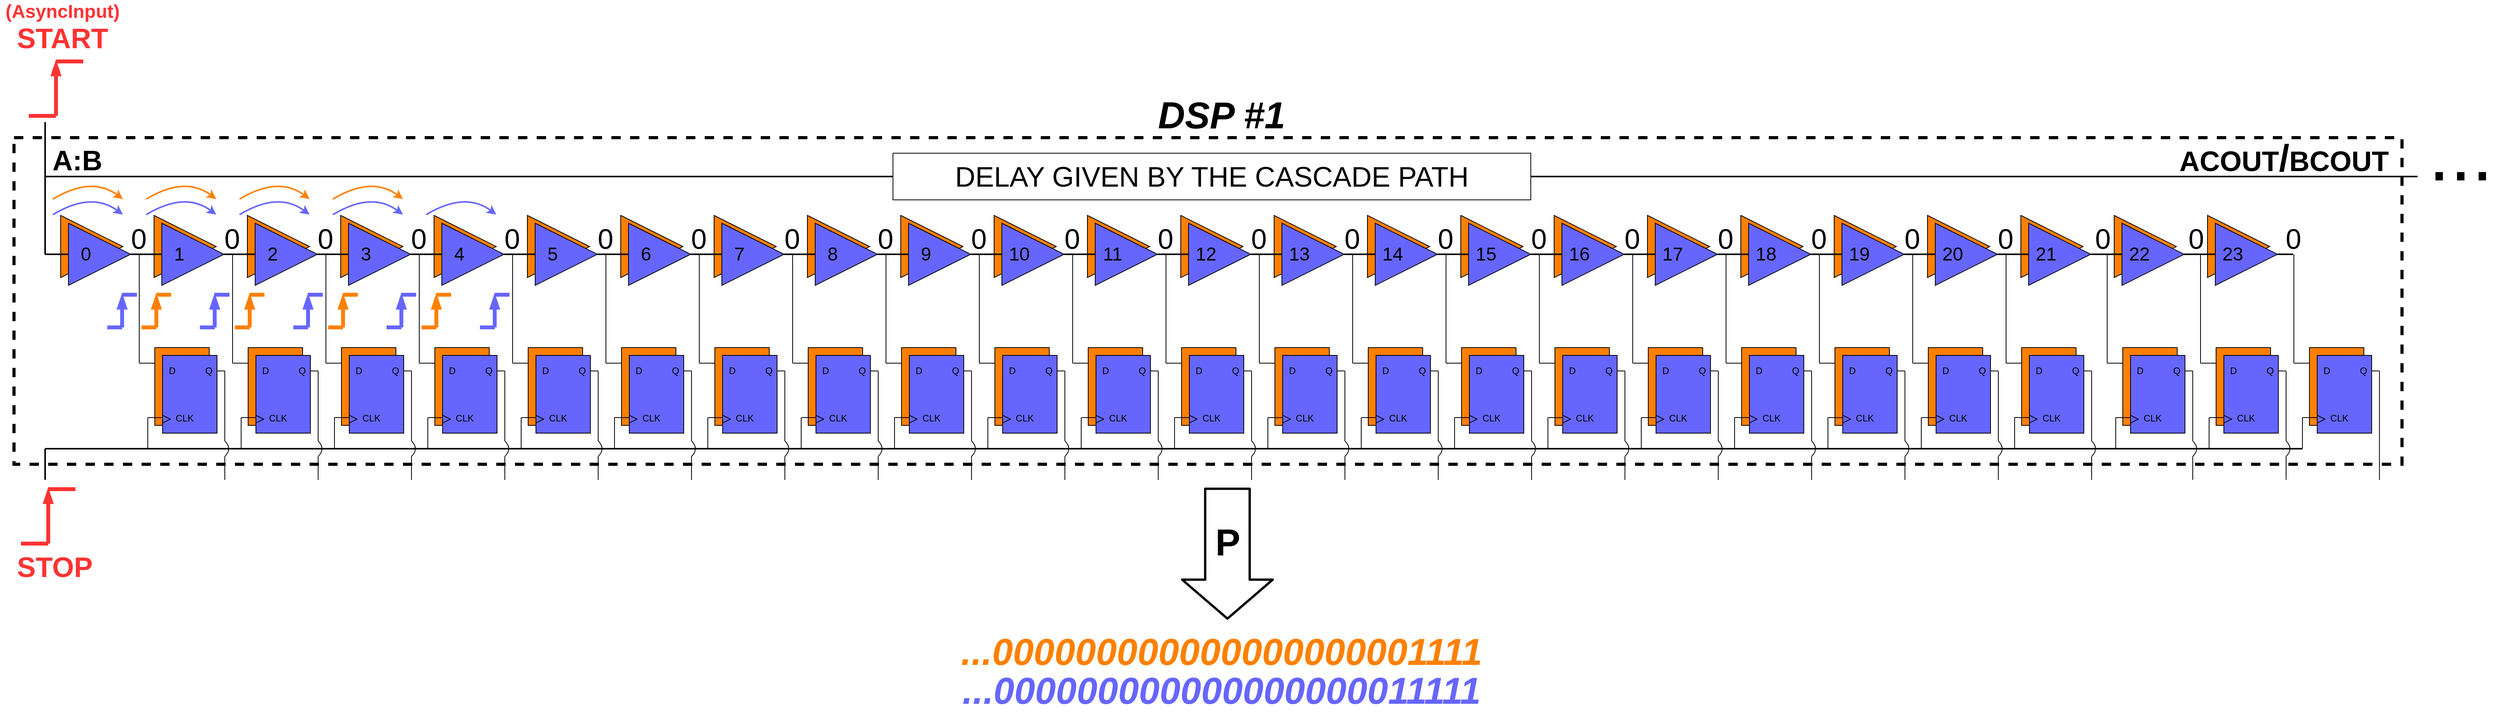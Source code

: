 <mxfile>
    <diagram id="gVkZbEPjQL1oEvDAeHo1" name="Page-1">
        <mxGraphModel dx="538" dy="1348" grid="1" gridSize="10" guides="1" tooltips="1" connect="1" arrows="1" fold="1" page="1" pageScale="1" pageWidth="850" pageHeight="1100" math="0" shadow="0">
            <root>
                <mxCell id="0"/>
                <mxCell id="1" parent="0"/>
                <mxCell id="2" value="" style="triangle;whiteSpace=wrap;html=1;fillColor=#FF8000;strokeColor=#000000;" vertex="1" parent="1">
                    <mxGeometry x="80" y="20" width="80" height="80" as="geometry"/>
                </mxCell>
                <mxCell id="3" value="" style="triangle;whiteSpace=wrap;html=1;fillColor=#FF8000;strokeColor=#000000;" vertex="1" parent="1">
                    <mxGeometry x="200" y="20" width="80" height="80" as="geometry"/>
                </mxCell>
                <mxCell id="4" value="" style="triangle;whiteSpace=wrap;html=1;fillColor=#FF8000;strokeColor=#000000;" vertex="1" parent="1">
                    <mxGeometry x="320" y="20" width="80" height="80" as="geometry"/>
                </mxCell>
                <mxCell id="5" value="" style="triangle;whiteSpace=wrap;html=1;fillColor=#FF8000;strokeColor=#000000;" vertex="1" parent="1">
                    <mxGeometry x="440" y="20" width="80" height="80" as="geometry"/>
                </mxCell>
                <mxCell id="6" value="" style="triangle;whiteSpace=wrap;html=1;fillColor=#FF8000;strokeColor=#000000;" vertex="1" parent="1">
                    <mxGeometry x="560" y="20" width="80" height="80" as="geometry"/>
                </mxCell>
                <mxCell id="7" value="" style="triangle;whiteSpace=wrap;html=1;fillColor=#FF8000;strokeColor=#000000;" vertex="1" parent="1">
                    <mxGeometry x="680" y="20" width="80" height="80" as="geometry"/>
                </mxCell>
                <mxCell id="8" value="" style="triangle;whiteSpace=wrap;html=1;fillColor=#FF8000;strokeColor=#000000;" vertex="1" parent="1">
                    <mxGeometry x="800" y="20" width="80" height="80" as="geometry"/>
                </mxCell>
                <mxCell id="9" value="" style="triangle;whiteSpace=wrap;html=1;fillColor=#FF8000;strokeColor=#000000;" vertex="1" parent="1">
                    <mxGeometry x="920" y="20" width="80" height="80" as="geometry"/>
                </mxCell>
                <mxCell id="10" value="" style="triangle;whiteSpace=wrap;html=1;fillColor=#FF8000;strokeColor=#000000;" vertex="1" parent="1">
                    <mxGeometry x="1040" y="20" width="80" height="80" as="geometry"/>
                </mxCell>
                <mxCell id="11" value="" style="triangle;whiteSpace=wrap;html=1;fillColor=#FF8000;strokeColor=#000000;" vertex="1" parent="1">
                    <mxGeometry x="1160" y="20" width="80" height="80" as="geometry"/>
                </mxCell>
                <mxCell id="12" value="" style="triangle;whiteSpace=wrap;html=1;fillColor=#FF8000;strokeColor=#000000;" vertex="1" parent="1">
                    <mxGeometry x="1280" y="20" width="80" height="80" as="geometry"/>
                </mxCell>
                <mxCell id="13" value="" style="triangle;whiteSpace=wrap;html=1;fillColor=#FF8000;strokeColor=#000000;" vertex="1" parent="1">
                    <mxGeometry x="1400" y="20" width="80" height="80" as="geometry"/>
                </mxCell>
                <mxCell id="14" value="" style="triangle;whiteSpace=wrap;html=1;fillColor=#FF8000;strokeColor=#000000;" vertex="1" parent="1">
                    <mxGeometry x="1520" y="20" width="80" height="80" as="geometry"/>
                </mxCell>
                <mxCell id="15" value="" style="triangle;whiteSpace=wrap;html=1;fillColor=#FF8000;strokeColor=#000000;" vertex="1" parent="1">
                    <mxGeometry x="1640" y="20" width="80" height="80" as="geometry"/>
                </mxCell>
                <mxCell id="16" value="" style="triangle;whiteSpace=wrap;html=1;fillColor=#FF8000;strokeColor=#000000;" vertex="1" parent="1">
                    <mxGeometry x="1760" y="20" width="80" height="80" as="geometry"/>
                </mxCell>
                <mxCell id="17" value="" style="triangle;whiteSpace=wrap;html=1;fillColor=#FF8000;strokeColor=#000000;" vertex="1" parent="1">
                    <mxGeometry x="1880" y="20" width="80" height="80" as="geometry"/>
                </mxCell>
                <mxCell id="18" value="" style="triangle;whiteSpace=wrap;html=1;fillColor=#FF8000;strokeColor=#000000;" vertex="1" parent="1">
                    <mxGeometry x="2000" y="20" width="80" height="80" as="geometry"/>
                </mxCell>
                <mxCell id="19" value="" style="triangle;whiteSpace=wrap;html=1;fillColor=#FF8000;strokeColor=#000000;" vertex="1" parent="1">
                    <mxGeometry x="2120" y="20" width="80" height="80" as="geometry"/>
                </mxCell>
                <mxCell id="20" value="" style="triangle;whiteSpace=wrap;html=1;fillColor=#FF8000;strokeColor=#000000;" vertex="1" parent="1">
                    <mxGeometry x="2240" y="20" width="80" height="80" as="geometry"/>
                </mxCell>
                <mxCell id="21" value="" style="triangle;whiteSpace=wrap;html=1;fillColor=#FF8000;strokeColor=#000000;" vertex="1" parent="1">
                    <mxGeometry x="2360" y="20" width="80" height="80" as="geometry"/>
                </mxCell>
                <mxCell id="22" value="" style="triangle;whiteSpace=wrap;html=1;fillColor=#FF8000;strokeColor=#000000;" vertex="1" parent="1">
                    <mxGeometry x="2480" y="20" width="80" height="80" as="geometry"/>
                </mxCell>
                <mxCell id="23" value="" style="triangle;whiteSpace=wrap;html=1;fillColor=#FF8000;strokeColor=#000000;" vertex="1" parent="1">
                    <mxGeometry x="2600" y="20" width="80" height="80" as="geometry"/>
                </mxCell>
                <mxCell id="24" value="" style="triangle;whiteSpace=wrap;html=1;fillColor=#FF8000;strokeColor=#000000;" vertex="1" parent="1">
                    <mxGeometry x="2720" y="20" width="80" height="80" as="geometry"/>
                </mxCell>
                <mxCell id="25" value="" style="triangle;whiteSpace=wrap;html=1;fillColor=#FF8000;strokeColor=#000000;" vertex="1" parent="1">
                    <mxGeometry x="2840" y="20" width="80" height="80" as="geometry"/>
                </mxCell>
                <mxCell id="26" value="" style="triangle;whiteSpace=wrap;html=1;fillColor=#6666FF;strokeColor=#000000;" vertex="1" parent="1">
                    <mxGeometry x="90" y="30" width="80" height="80" as="geometry"/>
                </mxCell>
                <mxCell id="27" value="" style="triangle;whiteSpace=wrap;html=1;fillColor=#6666FF;strokeColor=#000000;" vertex="1" parent="1">
                    <mxGeometry x="210" y="30" width="80" height="80" as="geometry"/>
                </mxCell>
                <mxCell id="28" value="" style="triangle;whiteSpace=wrap;html=1;fillColor=#6666FF;strokeColor=#000000;" vertex="1" parent="1">
                    <mxGeometry x="330" y="30" width="80" height="80" as="geometry"/>
                </mxCell>
                <mxCell id="29" value="" style="triangle;whiteSpace=wrap;html=1;fillColor=#6666FF;strokeColor=#000000;" vertex="1" parent="1">
                    <mxGeometry x="450" y="30" width="80" height="80" as="geometry"/>
                </mxCell>
                <mxCell id="30" value="" style="triangle;whiteSpace=wrap;html=1;fillColor=#6666FF;strokeColor=#000000;" vertex="1" parent="1">
                    <mxGeometry x="570" y="30" width="80" height="80" as="geometry"/>
                </mxCell>
                <mxCell id="31" value="" style="triangle;whiteSpace=wrap;html=1;fillColor=#6666FF;strokeColor=#000000;" vertex="1" parent="1">
                    <mxGeometry x="690" y="30" width="80" height="80" as="geometry"/>
                </mxCell>
                <mxCell id="32" value="" style="triangle;whiteSpace=wrap;html=1;fillColor=#6666FF;strokeColor=#000000;" vertex="1" parent="1">
                    <mxGeometry x="810" y="30" width="80" height="80" as="geometry"/>
                </mxCell>
                <mxCell id="33" value="" style="triangle;whiteSpace=wrap;html=1;fillColor=#6666FF;strokeColor=#000000;" vertex="1" parent="1">
                    <mxGeometry x="930" y="30" width="80" height="80" as="geometry"/>
                </mxCell>
                <mxCell id="34" value="" style="triangle;whiteSpace=wrap;html=1;fillColor=#6666FF;strokeColor=#000000;" vertex="1" parent="1">
                    <mxGeometry x="1050" y="30" width="80" height="80" as="geometry"/>
                </mxCell>
                <mxCell id="35" value="" style="triangle;whiteSpace=wrap;html=1;fillColor=#6666FF;strokeColor=#000000;" vertex="1" parent="1">
                    <mxGeometry x="1170" y="30" width="80" height="80" as="geometry"/>
                </mxCell>
                <mxCell id="36" value="" style="triangle;whiteSpace=wrap;html=1;fillColor=#6666FF;strokeColor=#000000;" vertex="1" parent="1">
                    <mxGeometry x="1290" y="30" width="80" height="80" as="geometry"/>
                </mxCell>
                <mxCell id="37" value="" style="triangle;whiteSpace=wrap;html=1;fillColor=#6666FF;strokeColor=#000000;" vertex="1" parent="1">
                    <mxGeometry x="1410" y="30" width="80" height="80" as="geometry"/>
                </mxCell>
                <mxCell id="38" value="" style="triangle;whiteSpace=wrap;html=1;fillColor=#6666FF;strokeColor=#000000;" vertex="1" parent="1">
                    <mxGeometry x="1530" y="30" width="80" height="80" as="geometry"/>
                </mxCell>
                <mxCell id="39" value="" style="triangle;whiteSpace=wrap;html=1;fillColor=#6666FF;strokeColor=#000000;" vertex="1" parent="1">
                    <mxGeometry x="1650" y="30" width="80" height="80" as="geometry"/>
                </mxCell>
                <mxCell id="40" value="" style="triangle;whiteSpace=wrap;html=1;fillColor=#6666FF;strokeColor=#000000;" vertex="1" parent="1">
                    <mxGeometry x="1770" y="30" width="80" height="80" as="geometry"/>
                </mxCell>
                <mxCell id="41" value="" style="triangle;whiteSpace=wrap;html=1;fillColor=#6666FF;strokeColor=#000000;" vertex="1" parent="1">
                    <mxGeometry x="1890" y="30" width="80" height="80" as="geometry"/>
                </mxCell>
                <mxCell id="42" value="" style="triangle;whiteSpace=wrap;html=1;fillColor=#6666FF;strokeColor=#000000;" vertex="1" parent="1">
                    <mxGeometry x="2010" y="30" width="80" height="80" as="geometry"/>
                </mxCell>
                <mxCell id="43" value="" style="triangle;whiteSpace=wrap;html=1;fillColor=#6666FF;strokeColor=#000000;" vertex="1" parent="1">
                    <mxGeometry x="2130" y="30" width="80" height="80" as="geometry"/>
                </mxCell>
                <mxCell id="44" value="" style="triangle;whiteSpace=wrap;html=1;fillColor=#6666FF;strokeColor=#000000;" vertex="1" parent="1">
                    <mxGeometry x="2250" y="30" width="80" height="80" as="geometry"/>
                </mxCell>
                <mxCell id="45" value="" style="triangle;whiteSpace=wrap;html=1;fillColor=#6666FF;strokeColor=#000000;" vertex="1" parent="1">
                    <mxGeometry x="2370" y="30" width="80" height="80" as="geometry"/>
                </mxCell>
                <mxCell id="46" value="" style="triangle;whiteSpace=wrap;html=1;fillColor=#6666FF;strokeColor=#000000;" vertex="1" parent="1">
                    <mxGeometry x="2490" y="30" width="80" height="80" as="geometry"/>
                </mxCell>
                <mxCell id="47" value="" style="triangle;whiteSpace=wrap;html=1;fillColor=#6666FF;strokeColor=#000000;" vertex="1" parent="1">
                    <mxGeometry x="2610" y="30" width="80" height="80" as="geometry"/>
                </mxCell>
                <mxCell id="48" value="" style="triangle;whiteSpace=wrap;html=1;fillColor=#6666FF;strokeColor=#000000;" vertex="1" parent="1">
                    <mxGeometry x="2730" y="30" width="80" height="80" as="geometry"/>
                </mxCell>
                <mxCell id="49" value="" style="triangle;whiteSpace=wrap;html=1;fillColor=#6666FF;strokeColor=#000000;" vertex="1" parent="1">
                    <mxGeometry x="2850" y="30" width="80" height="80" as="geometry"/>
                </mxCell>
                <mxCell id="50" value="&lt;font style=&quot;font-size: 24px&quot; color=&quot;#000000&quot;&gt;0&lt;/font&gt;" style="text;html=1;resizable=0;autosize=1;align=center;verticalAlign=middle;points=[];fillColor=none;strokeColor=none;rounded=0;" vertex="1" parent="1">
                    <mxGeometry x="97" y="60" width="30" height="20" as="geometry"/>
                </mxCell>
                <mxCell id="51" value="&lt;font style=&quot;font-size: 24px&quot; color=&quot;#000000&quot;&gt;1&lt;/font&gt;" style="text;html=1;resizable=0;autosize=1;align=center;verticalAlign=middle;points=[];fillColor=none;strokeColor=none;rounded=0;" vertex="1" parent="1">
                    <mxGeometry x="217" y="60" width="30" height="20" as="geometry"/>
                </mxCell>
                <mxCell id="52" value="&lt;font style=&quot;font-size: 24px&quot; color=&quot;#000000&quot;&gt;2&lt;/font&gt;" style="text;html=1;resizable=0;autosize=1;align=center;verticalAlign=middle;points=[];fillColor=none;strokeColor=none;rounded=0;" vertex="1" parent="1">
                    <mxGeometry x="337" y="60" width="30" height="20" as="geometry"/>
                </mxCell>
                <mxCell id="53" value="&lt;font style=&quot;font-size: 24px&quot; color=&quot;#000000&quot;&gt;3&lt;/font&gt;" style="text;html=1;resizable=0;autosize=1;align=center;verticalAlign=middle;points=[];fillColor=none;strokeColor=none;rounded=0;" vertex="1" parent="1">
                    <mxGeometry x="457" y="60" width="30" height="20" as="geometry"/>
                </mxCell>
                <mxCell id="54" value="&lt;font style=&quot;font-size: 24px&quot; color=&quot;#000000&quot;&gt;4&lt;/font&gt;" style="text;html=1;resizable=0;autosize=1;align=center;verticalAlign=middle;points=[];fillColor=none;strokeColor=none;rounded=0;" vertex="1" parent="1">
                    <mxGeometry x="577" y="60" width="30" height="20" as="geometry"/>
                </mxCell>
                <mxCell id="55" value="&lt;font style=&quot;font-size: 24px&quot; color=&quot;#000000&quot;&gt;5&lt;/font&gt;" style="text;html=1;resizable=0;autosize=1;align=center;verticalAlign=middle;points=[];fillColor=none;strokeColor=none;rounded=0;" vertex="1" parent="1">
                    <mxGeometry x="697" y="60" width="30" height="20" as="geometry"/>
                </mxCell>
                <mxCell id="56" value="&lt;font style=&quot;font-size: 24px&quot; color=&quot;#000000&quot;&gt;6&lt;/font&gt;" style="text;html=1;resizable=0;autosize=1;align=center;verticalAlign=middle;points=[];fillColor=none;strokeColor=none;rounded=0;" vertex="1" parent="1">
                    <mxGeometry x="817" y="60" width="30" height="20" as="geometry"/>
                </mxCell>
                <mxCell id="57" value="&lt;font style=&quot;font-size: 24px&quot; color=&quot;#000000&quot;&gt;7&lt;/font&gt;" style="text;html=1;resizable=0;autosize=1;align=center;verticalAlign=middle;points=[];fillColor=none;strokeColor=none;rounded=0;" vertex="1" parent="1">
                    <mxGeometry x="937" y="60" width="30" height="20" as="geometry"/>
                </mxCell>
                <mxCell id="58" value="&lt;font style=&quot;font-size: 24px&quot; color=&quot;#000000&quot;&gt;8&lt;/font&gt;" style="text;html=1;resizable=0;autosize=1;align=center;verticalAlign=middle;points=[];fillColor=none;strokeColor=none;rounded=0;" vertex="1" parent="1">
                    <mxGeometry x="1057" y="60" width="30" height="20" as="geometry"/>
                </mxCell>
                <mxCell id="59" value="&lt;font style=&quot;font-size: 24px&quot; color=&quot;#000000&quot;&gt;9&lt;/font&gt;" style="text;html=1;resizable=0;autosize=1;align=center;verticalAlign=middle;points=[];fillColor=none;strokeColor=none;rounded=0;" vertex="1" parent="1">
                    <mxGeometry x="1177" y="60" width="30" height="20" as="geometry"/>
                </mxCell>
                <mxCell id="60" value="&lt;font style=&quot;font-size: 24px&quot; color=&quot;#000000&quot;&gt;10&lt;/font&gt;" style="text;html=1;resizable=0;autosize=1;align=center;verticalAlign=middle;points=[];fillColor=none;strokeColor=none;rounded=0;" vertex="1" parent="1">
                    <mxGeometry x="1292" y="60" width="40" height="20" as="geometry"/>
                </mxCell>
                <mxCell id="61" value="&lt;font style=&quot;font-size: 24px&quot; color=&quot;#000000&quot;&gt;11&lt;/font&gt;" style="text;html=1;resizable=0;autosize=1;align=center;verticalAlign=middle;points=[];fillColor=none;strokeColor=none;rounded=0;" vertex="1" parent="1">
                    <mxGeometry x="1412" y="60" width="40" height="20" as="geometry"/>
                </mxCell>
                <mxCell id="62" value="&lt;font style=&quot;font-size: 24px&quot; color=&quot;#000000&quot;&gt;12&lt;/font&gt;" style="text;html=1;resizable=0;autosize=1;align=center;verticalAlign=middle;points=[];fillColor=none;strokeColor=none;rounded=0;" vertex="1" parent="1">
                    <mxGeometry x="1532" y="60" width="40" height="20" as="geometry"/>
                </mxCell>
                <mxCell id="63" value="&lt;font style=&quot;font-size: 24px&quot; color=&quot;#000000&quot;&gt;13&lt;/font&gt;" style="text;html=1;resizable=0;autosize=1;align=center;verticalAlign=middle;points=[];fillColor=none;strokeColor=none;rounded=0;" vertex="1" parent="1">
                    <mxGeometry x="1652" y="60" width="40" height="20" as="geometry"/>
                </mxCell>
                <mxCell id="64" value="&lt;font style=&quot;font-size: 24px&quot; color=&quot;#000000&quot;&gt;14&lt;/font&gt;" style="text;html=1;resizable=0;autosize=1;align=center;verticalAlign=middle;points=[];fillColor=none;strokeColor=none;rounded=0;" vertex="1" parent="1">
                    <mxGeometry x="1772" y="60" width="40" height="20" as="geometry"/>
                </mxCell>
                <mxCell id="65" value="&lt;font style=&quot;font-size: 24px&quot; color=&quot;#000000&quot;&gt;15&lt;/font&gt;" style="text;html=1;resizable=0;autosize=1;align=center;verticalAlign=middle;points=[];fillColor=none;strokeColor=none;rounded=0;" vertex="1" parent="1">
                    <mxGeometry x="1892" y="60" width="40" height="20" as="geometry"/>
                </mxCell>
                <mxCell id="66" value="&lt;font style=&quot;font-size: 24px&quot; color=&quot;#000000&quot;&gt;16&lt;/font&gt;" style="text;html=1;resizable=0;autosize=1;align=center;verticalAlign=middle;points=[];fillColor=none;strokeColor=none;rounded=0;" vertex="1" parent="1">
                    <mxGeometry x="2012" y="60" width="40" height="20" as="geometry"/>
                </mxCell>
                <mxCell id="67" value="&lt;font style=&quot;font-size: 24px&quot; color=&quot;#000000&quot;&gt;17&lt;/font&gt;" style="text;html=1;resizable=0;autosize=1;align=center;verticalAlign=middle;points=[];fillColor=none;strokeColor=none;rounded=0;" vertex="1" parent="1">
                    <mxGeometry x="2132" y="60" width="40" height="20" as="geometry"/>
                </mxCell>
                <mxCell id="68" value="&lt;font style=&quot;font-size: 24px&quot; color=&quot;#000000&quot;&gt;18&lt;/font&gt;" style="text;html=1;resizable=0;autosize=1;align=center;verticalAlign=middle;points=[];fillColor=none;strokeColor=none;rounded=0;" vertex="1" parent="1">
                    <mxGeometry x="2252" y="60" width="40" height="20" as="geometry"/>
                </mxCell>
                <mxCell id="69" value="&lt;font style=&quot;font-size: 24px&quot; color=&quot;#000000&quot;&gt;19&lt;/font&gt;" style="text;html=1;resizable=0;autosize=1;align=center;verticalAlign=middle;points=[];fillColor=none;strokeColor=none;rounded=0;" vertex="1" parent="1">
                    <mxGeometry x="2372" y="60" width="40" height="20" as="geometry"/>
                </mxCell>
                <mxCell id="70" value="&lt;font style=&quot;font-size: 24px&quot; color=&quot;#000000&quot;&gt;20&lt;/font&gt;" style="text;html=1;resizable=0;autosize=1;align=center;verticalAlign=middle;points=[];fillColor=none;strokeColor=none;rounded=0;" vertex="1" parent="1">
                    <mxGeometry x="2492" y="60" width="40" height="20" as="geometry"/>
                </mxCell>
                <mxCell id="71" value="&lt;font style=&quot;font-size: 24px&quot; color=&quot;#000000&quot;&gt;21&lt;/font&gt;" style="text;html=1;resizable=0;autosize=1;align=center;verticalAlign=middle;points=[];fillColor=none;strokeColor=none;rounded=0;" vertex="1" parent="1">
                    <mxGeometry x="2612" y="60" width="40" height="20" as="geometry"/>
                </mxCell>
                <mxCell id="72" value="&lt;font style=&quot;font-size: 24px&quot; color=&quot;#000000&quot;&gt;22&lt;/font&gt;" style="text;html=1;resizable=0;autosize=1;align=center;verticalAlign=middle;points=[];fillColor=none;strokeColor=none;rounded=0;" vertex="1" parent="1">
                    <mxGeometry x="2732" y="60" width="40" height="20" as="geometry"/>
                </mxCell>
                <mxCell id="73" value="&lt;font style=&quot;font-size: 24px&quot; color=&quot;#000000&quot;&gt;23&lt;/font&gt;" style="text;html=1;resizable=0;autosize=1;align=center;verticalAlign=middle;points=[];fillColor=none;strokeColor=none;rounded=0;" vertex="1" parent="1">
                    <mxGeometry x="2852" y="60" width="40" height="20" as="geometry"/>
                </mxCell>
                <mxCell id="74" value="" style="endArrow=none;html=1;fontSize=24;fontColor=#000000;exitX=1;exitY=0.5;exitDx=0;exitDy=0;entryX=0;entryY=0.5;entryDx=0;entryDy=0;strokeWidth=2;strokeColor=#000000;" edge="1" parent="1" source="27" target="28">
                    <mxGeometry width="50" height="50" relative="1" as="geometry">
                        <mxPoint x="580" y="120" as="sourcePoint"/>
                        <mxPoint x="630" y="70" as="targetPoint"/>
                    </mxGeometry>
                </mxCell>
                <mxCell id="75" value="" style="endArrow=none;html=1;fontSize=24;fontColor=#000000;exitX=1;exitY=0.5;exitDx=0;exitDy=0;entryX=0;entryY=0.5;entryDx=0;entryDy=0;strokeWidth=2;strokeColor=#000000;" edge="1" parent="1">
                    <mxGeometry width="50" height="50" relative="1" as="geometry">
                        <mxPoint x="170.0" y="70" as="sourcePoint"/>
                        <mxPoint x="210.0" y="70" as="targetPoint"/>
                    </mxGeometry>
                </mxCell>
                <mxCell id="76" value="" style="endArrow=none;html=1;fontSize=24;fontColor=#000000;exitX=1;exitY=0.5;exitDx=0;exitDy=0;entryX=0;entryY=0.5;entryDx=0;entryDy=0;strokeWidth=2;strokeColor=#000000;" edge="1" parent="1">
                    <mxGeometry width="50" height="50" relative="1" as="geometry">
                        <mxPoint x="410.0" y="70" as="sourcePoint"/>
                        <mxPoint x="450.0" y="70" as="targetPoint"/>
                    </mxGeometry>
                </mxCell>
                <mxCell id="77" value="" style="endArrow=none;html=1;fontSize=24;fontColor=#000000;exitX=1;exitY=0.5;exitDx=0;exitDy=0;entryX=0;entryY=0.5;entryDx=0;entryDy=0;strokeWidth=2;strokeColor=#000000;" edge="1" parent="1">
                    <mxGeometry width="50" height="50" relative="1" as="geometry">
                        <mxPoint x="530" y="70" as="sourcePoint"/>
                        <mxPoint x="570" y="70" as="targetPoint"/>
                    </mxGeometry>
                </mxCell>
                <mxCell id="78" value="" style="endArrow=none;html=1;fontSize=24;fontColor=#000000;exitX=1;exitY=0.5;exitDx=0;exitDy=0;entryX=0;entryY=0.5;entryDx=0;entryDy=0;strokeWidth=2;strokeColor=#000000;" edge="1" parent="1">
                    <mxGeometry width="50" height="50" relative="1" as="geometry">
                        <mxPoint x="650" y="70" as="sourcePoint"/>
                        <mxPoint x="690" y="70" as="targetPoint"/>
                    </mxGeometry>
                </mxCell>
                <mxCell id="79" value="" style="endArrow=none;html=1;fontSize=24;fontColor=#000000;exitX=1;exitY=0.5;exitDx=0;exitDy=0;entryX=0;entryY=0.5;entryDx=0;entryDy=0;strokeWidth=2;strokeColor=#000000;" edge="1" parent="1">
                    <mxGeometry width="50" height="50" relative="1" as="geometry">
                        <mxPoint x="770" y="70" as="sourcePoint"/>
                        <mxPoint x="810" y="70" as="targetPoint"/>
                    </mxGeometry>
                </mxCell>
                <mxCell id="80" value="" style="endArrow=none;html=1;fontSize=24;fontColor=#000000;exitX=1;exitY=0.5;exitDx=0;exitDy=0;entryX=0;entryY=0.5;entryDx=0;entryDy=0;strokeWidth=2;strokeColor=#000000;" edge="1" parent="1">
                    <mxGeometry width="50" height="50" relative="1" as="geometry">
                        <mxPoint x="890" y="70" as="sourcePoint"/>
                        <mxPoint x="930" y="70" as="targetPoint"/>
                    </mxGeometry>
                </mxCell>
                <mxCell id="81" value="" style="endArrow=none;html=1;fontSize=24;fontColor=#000000;exitX=1;exitY=0.5;exitDx=0;exitDy=0;entryX=0;entryY=0.5;entryDx=0;entryDy=0;strokeWidth=2;strokeColor=#000000;" edge="1" parent="1">
                    <mxGeometry width="50" height="50" relative="1" as="geometry">
                        <mxPoint x="1010" y="70" as="sourcePoint"/>
                        <mxPoint x="1050" y="70" as="targetPoint"/>
                    </mxGeometry>
                </mxCell>
                <mxCell id="82" value="" style="endArrow=none;html=1;fontSize=24;fontColor=#000000;exitX=1;exitY=0.5;exitDx=0;exitDy=0;entryX=0;entryY=0.5;entryDx=0;entryDy=0;strokeWidth=2;strokeColor=#000000;" edge="1" parent="1">
                    <mxGeometry width="50" height="50" relative="1" as="geometry">
                        <mxPoint x="1130" y="70" as="sourcePoint"/>
                        <mxPoint x="1170" y="70" as="targetPoint"/>
                    </mxGeometry>
                </mxCell>
                <mxCell id="83" value="" style="endArrow=none;html=1;fontSize=24;fontColor=#000000;exitX=1;exitY=0.5;exitDx=0;exitDy=0;entryX=0;entryY=0.5;entryDx=0;entryDy=0;strokeWidth=2;strokeColor=#000000;" edge="1" parent="1">
                    <mxGeometry width="50" height="50" relative="1" as="geometry">
                        <mxPoint x="1250" y="70" as="sourcePoint"/>
                        <mxPoint x="1290" y="70" as="targetPoint"/>
                    </mxGeometry>
                </mxCell>
                <mxCell id="84" value="" style="endArrow=none;html=1;fontSize=24;fontColor=#000000;exitX=1;exitY=0.5;exitDx=0;exitDy=0;entryX=0;entryY=0.5;entryDx=0;entryDy=0;strokeWidth=2;strokeColor=#000000;" edge="1" parent="1">
                    <mxGeometry width="50" height="50" relative="1" as="geometry">
                        <mxPoint x="1370" y="70" as="sourcePoint"/>
                        <mxPoint x="1410" y="70" as="targetPoint"/>
                    </mxGeometry>
                </mxCell>
                <mxCell id="85" value="" style="endArrow=none;html=1;fontSize=24;fontColor=#000000;exitX=1;exitY=0.5;exitDx=0;exitDy=0;entryX=0;entryY=0.5;entryDx=0;entryDy=0;strokeWidth=2;strokeColor=#000000;" edge="1" parent="1">
                    <mxGeometry width="50" height="50" relative="1" as="geometry">
                        <mxPoint x="1490" y="70" as="sourcePoint"/>
                        <mxPoint x="1530" y="70" as="targetPoint"/>
                    </mxGeometry>
                </mxCell>
                <mxCell id="86" value="" style="endArrow=none;html=1;fontSize=24;fontColor=#000000;exitX=1;exitY=0.5;exitDx=0;exitDy=0;entryX=0;entryY=0.5;entryDx=0;entryDy=0;strokeWidth=2;strokeColor=#000000;" edge="1" parent="1">
                    <mxGeometry width="50" height="50" relative="1" as="geometry">
                        <mxPoint x="1610" y="70" as="sourcePoint"/>
                        <mxPoint x="1650" y="70" as="targetPoint"/>
                    </mxGeometry>
                </mxCell>
                <mxCell id="87" value="" style="endArrow=none;html=1;fontSize=24;fontColor=#000000;exitX=1;exitY=0.5;exitDx=0;exitDy=0;entryX=0;entryY=0.5;entryDx=0;entryDy=0;strokeWidth=2;strokeColor=#000000;" edge="1" parent="1">
                    <mxGeometry width="50" height="50" relative="1" as="geometry">
                        <mxPoint x="1730" y="70" as="sourcePoint"/>
                        <mxPoint x="1770" y="70" as="targetPoint"/>
                    </mxGeometry>
                </mxCell>
                <mxCell id="88" value="" style="endArrow=none;html=1;fontSize=24;fontColor=#000000;exitX=1;exitY=0.5;exitDx=0;exitDy=0;entryX=0;entryY=0.5;entryDx=0;entryDy=0;strokeWidth=2;strokeColor=#000000;" edge="1" parent="1">
                    <mxGeometry width="50" height="50" relative="1" as="geometry">
                        <mxPoint x="1850" y="70" as="sourcePoint"/>
                        <mxPoint x="1890" y="70" as="targetPoint"/>
                    </mxGeometry>
                </mxCell>
                <mxCell id="89" value="" style="endArrow=none;html=1;fontSize=24;fontColor=#000000;exitX=1;exitY=0.5;exitDx=0;exitDy=0;entryX=0;entryY=0.5;entryDx=0;entryDy=0;strokeWidth=2;strokeColor=#000000;" edge="1" parent="1">
                    <mxGeometry width="50" height="50" relative="1" as="geometry">
                        <mxPoint x="1970" y="70" as="sourcePoint"/>
                        <mxPoint x="2010" y="70" as="targetPoint"/>
                    </mxGeometry>
                </mxCell>
                <mxCell id="90" value="" style="endArrow=none;html=1;fontSize=24;fontColor=#000000;exitX=1;exitY=0.5;exitDx=0;exitDy=0;entryX=0;entryY=0.5;entryDx=0;entryDy=0;strokeWidth=2;strokeColor=#000000;" edge="1" parent="1">
                    <mxGeometry width="50" height="50" relative="1" as="geometry">
                        <mxPoint x="2090" y="70" as="sourcePoint"/>
                        <mxPoint x="2130" y="70" as="targetPoint"/>
                    </mxGeometry>
                </mxCell>
                <mxCell id="91" value="" style="endArrow=none;html=1;fontSize=24;fontColor=#000000;exitX=1;exitY=0.5;exitDx=0;exitDy=0;entryX=0;entryY=0.5;entryDx=0;entryDy=0;strokeWidth=2;strokeColor=#000000;" edge="1" parent="1">
                    <mxGeometry width="50" height="50" relative="1" as="geometry">
                        <mxPoint x="2210" y="70" as="sourcePoint"/>
                        <mxPoint x="2250" y="70" as="targetPoint"/>
                    </mxGeometry>
                </mxCell>
                <mxCell id="92" value="" style="endArrow=none;html=1;fontSize=24;fontColor=#000000;exitX=1;exitY=0.5;exitDx=0;exitDy=0;entryX=0;entryY=0.5;entryDx=0;entryDy=0;strokeWidth=2;strokeColor=#000000;" edge="1" parent="1">
                    <mxGeometry width="50" height="50" relative="1" as="geometry">
                        <mxPoint x="2330" y="70" as="sourcePoint"/>
                        <mxPoint x="2370" y="70" as="targetPoint"/>
                    </mxGeometry>
                </mxCell>
                <mxCell id="93" value="" style="endArrow=none;html=1;fontSize=24;fontColor=#000000;exitX=1;exitY=0.5;exitDx=0;exitDy=0;entryX=0;entryY=0.5;entryDx=0;entryDy=0;strokeWidth=2;strokeColor=#000000;" edge="1" parent="1">
                    <mxGeometry width="50" height="50" relative="1" as="geometry">
                        <mxPoint x="2450" y="70" as="sourcePoint"/>
                        <mxPoint x="2490" y="70" as="targetPoint"/>
                    </mxGeometry>
                </mxCell>
                <mxCell id="94" value="" style="endArrow=none;html=1;fontSize=24;fontColor=#000000;exitX=1;exitY=0.5;exitDx=0;exitDy=0;entryX=0;entryY=0.5;entryDx=0;entryDy=0;strokeWidth=2;strokeColor=#000000;" edge="1" parent="1">
                    <mxGeometry width="50" height="50" relative="1" as="geometry">
                        <mxPoint x="2570" y="70" as="sourcePoint"/>
                        <mxPoint x="2610" y="70" as="targetPoint"/>
                    </mxGeometry>
                </mxCell>
                <mxCell id="95" value="" style="endArrow=none;html=1;fontSize=24;fontColor=#000000;exitX=1;exitY=0.5;exitDx=0;exitDy=0;entryX=0;entryY=0.5;entryDx=0;entryDy=0;strokeWidth=2;strokeColor=#000000;" edge="1" parent="1">
                    <mxGeometry width="50" height="50" relative="1" as="geometry">
                        <mxPoint x="2690" y="70" as="sourcePoint"/>
                        <mxPoint x="2730" y="70" as="targetPoint"/>
                    </mxGeometry>
                </mxCell>
                <mxCell id="96" value="" style="endArrow=none;html=1;fontSize=24;fontColor=#000000;exitX=1;exitY=0.5;exitDx=0;exitDy=0;entryX=0;entryY=0.5;entryDx=0;entryDy=0;strokeWidth=2;strokeColor=#000000;" edge="1" parent="1">
                    <mxGeometry width="50" height="50" relative="1" as="geometry">
                        <mxPoint x="2810" y="70" as="sourcePoint"/>
                        <mxPoint x="2850" y="70" as="targetPoint"/>
                    </mxGeometry>
                </mxCell>
                <mxCell id="97" value="&lt;font style=&quot;font-size: 36px&quot;&gt;DELAY GIVEN BY THE CASCADE PATH&lt;/font&gt;" style="rounded=0;whiteSpace=wrap;html=1;fontSize=24;fontColor=#000000;strokeColor=#000000;fillColor=#FFFFFF;" vertex="1" parent="1">
                    <mxGeometry x="1150" y="-60" width="820" height="60" as="geometry"/>
                </mxCell>
                <mxCell id="98" value="" style="whiteSpace=wrap;html=1;strokeColor=#000000;fillColor=#FF8000;" vertex="1" parent="1">
                    <mxGeometry x="201" y="190" width="70" height="100" as="geometry"/>
                </mxCell>
                <mxCell id="99" value="" style="endArrow=none;html=1;strokeColor=#000000;" edge="1" parent="1">
                    <mxGeometry width="50" height="50" relative="1" as="geometry">
                        <mxPoint x="181" y="70" as="sourcePoint"/>
                        <mxPoint x="181" y="210" as="targetPoint"/>
                    </mxGeometry>
                </mxCell>
                <mxCell id="101" value="" style="endArrow=none;html=1;strokeColor=#000000;" edge="1" parent="1">
                    <mxGeometry width="50" height="50" relative="1" as="geometry">
                        <mxPoint x="271" y="220" as="sourcePoint"/>
                        <mxPoint x="291" y="220" as="targetPoint"/>
                    </mxGeometry>
                </mxCell>
                <mxCell id="102" value="Q" style="text;html=1;resizable=0;autosize=1;align=center;verticalAlign=middle;points=[];fillColor=none;strokeColor=none;rounded=0;" vertex="1" parent="1">
                    <mxGeometry x="250" y="200" width="20" height="20" as="geometry"/>
                </mxCell>
                <mxCell id="104" value="CLK" style="text;html=1;resizable=0;autosize=1;align=center;verticalAlign=middle;points=[];fillColor=none;strokeColor=none;rounded=0;" vertex="1" parent="1">
                    <mxGeometry x="209" y="261" width="40" height="20" as="geometry"/>
                </mxCell>
                <mxCell id="105" value="" style="endArrow=none;html=1;strokeColor=#000000;" edge="1" parent="1">
                    <mxGeometry width="50" height="50" relative="1" as="geometry">
                        <mxPoint x="291" y="220" as="sourcePoint"/>
                        <mxPoint x="291" y="310" as="targetPoint"/>
                    </mxGeometry>
                </mxCell>
                <mxCell id="106" value="" style="endArrow=none;html=1;strokeColor=#000000;" edge="1" parent="1">
                    <mxGeometry width="50" height="50" relative="1" as="geometry">
                        <mxPoint x="181" y="210" as="sourcePoint"/>
                        <mxPoint x="201" y="210" as="targetPoint"/>
                    </mxGeometry>
                </mxCell>
                <mxCell id="107" value="" style="whiteSpace=wrap;html=1;strokeColor=#000000;fillColor=#FF8000;" vertex="1" parent="1">
                    <mxGeometry x="321" y="190" width="70" height="100" as="geometry"/>
                </mxCell>
                <mxCell id="108" value="" style="endArrow=none;html=1;strokeColor=#000000;" edge="1" parent="1">
                    <mxGeometry width="50" height="50" relative="1" as="geometry">
                        <mxPoint x="301" y="70" as="sourcePoint"/>
                        <mxPoint x="301" y="210" as="targetPoint"/>
                    </mxGeometry>
                </mxCell>
                <mxCell id="110" value="" style="endArrow=none;html=1;strokeColor=#000000;" edge="1" parent="1">
                    <mxGeometry width="50" height="50" relative="1" as="geometry">
                        <mxPoint x="391" y="220" as="sourcePoint"/>
                        <mxPoint x="411" y="220" as="targetPoint"/>
                    </mxGeometry>
                </mxCell>
                <mxCell id="111" value="Q" style="text;html=1;resizable=0;autosize=1;align=center;verticalAlign=middle;points=[];fillColor=none;strokeColor=none;rounded=0;" vertex="1" parent="1">
                    <mxGeometry x="370" y="200" width="20" height="20" as="geometry"/>
                </mxCell>
                <mxCell id="113" value="CLK" style="text;html=1;resizable=0;autosize=1;align=center;verticalAlign=middle;points=[];fillColor=none;strokeColor=none;rounded=0;" vertex="1" parent="1">
                    <mxGeometry x="329" y="261" width="40" height="20" as="geometry"/>
                </mxCell>
                <mxCell id="114" value="" style="endArrow=none;html=1;strokeColor=#000000;" edge="1" parent="1">
                    <mxGeometry width="50" height="50" relative="1" as="geometry">
                        <mxPoint x="411" y="220" as="sourcePoint"/>
                        <mxPoint x="411" y="310" as="targetPoint"/>
                    </mxGeometry>
                </mxCell>
                <mxCell id="115" value="" style="endArrow=none;html=1;strokeColor=#000000;" edge="1" parent="1">
                    <mxGeometry width="50" height="50" relative="1" as="geometry">
                        <mxPoint x="301" y="210" as="sourcePoint"/>
                        <mxPoint x="321" y="210" as="targetPoint"/>
                    </mxGeometry>
                </mxCell>
                <mxCell id="116" value="" style="whiteSpace=wrap;html=1;strokeColor=#000000;fillColor=#FF8000;" vertex="1" parent="1">
                    <mxGeometry x="441" y="190" width="70" height="100" as="geometry"/>
                </mxCell>
                <mxCell id="117" value="" style="endArrow=none;html=1;strokeColor=#000000;" edge="1" parent="1">
                    <mxGeometry width="50" height="50" relative="1" as="geometry">
                        <mxPoint x="421" y="70" as="sourcePoint"/>
                        <mxPoint x="421" y="210" as="targetPoint"/>
                    </mxGeometry>
                </mxCell>
                <mxCell id="119" value="" style="endArrow=none;html=1;strokeColor=#000000;" edge="1" parent="1">
                    <mxGeometry width="50" height="50" relative="1" as="geometry">
                        <mxPoint x="511" y="220" as="sourcePoint"/>
                        <mxPoint x="531" y="220" as="targetPoint"/>
                    </mxGeometry>
                </mxCell>
                <mxCell id="120" value="Q" style="text;html=1;resizable=0;autosize=1;align=center;verticalAlign=middle;points=[];fillColor=none;strokeColor=none;rounded=0;" vertex="1" parent="1">
                    <mxGeometry x="490" y="200" width="20" height="20" as="geometry"/>
                </mxCell>
                <mxCell id="122" value="CLK" style="text;html=1;resizable=0;autosize=1;align=center;verticalAlign=middle;points=[];fillColor=none;strokeColor=none;rounded=0;" vertex="1" parent="1">
                    <mxGeometry x="449" y="261" width="40" height="20" as="geometry"/>
                </mxCell>
                <mxCell id="123" value="" style="endArrow=none;html=1;strokeColor=#000000;" edge="1" parent="1">
                    <mxGeometry width="50" height="50" relative="1" as="geometry">
                        <mxPoint x="531" y="220" as="sourcePoint"/>
                        <mxPoint x="531" y="310" as="targetPoint"/>
                    </mxGeometry>
                </mxCell>
                <mxCell id="124" value="" style="endArrow=none;html=1;strokeColor=#000000;" edge="1" parent="1">
                    <mxGeometry width="50" height="50" relative="1" as="geometry">
                        <mxPoint x="421" y="210" as="sourcePoint"/>
                        <mxPoint x="441" y="210" as="targetPoint"/>
                    </mxGeometry>
                </mxCell>
                <mxCell id="125" value="" style="whiteSpace=wrap;html=1;strokeColor=#000000;fillColor=#FF8000;" vertex="1" parent="1">
                    <mxGeometry x="561" y="190" width="70" height="100" as="geometry"/>
                </mxCell>
                <mxCell id="126" value="" style="endArrow=none;html=1;strokeColor=#000000;" edge="1" parent="1">
                    <mxGeometry width="50" height="50" relative="1" as="geometry">
                        <mxPoint x="541" y="70" as="sourcePoint"/>
                        <mxPoint x="541" y="210" as="targetPoint"/>
                    </mxGeometry>
                </mxCell>
                <mxCell id="128" value="" style="endArrow=none;html=1;strokeColor=#000000;" edge="1" parent="1">
                    <mxGeometry width="50" height="50" relative="1" as="geometry">
                        <mxPoint x="631" y="220" as="sourcePoint"/>
                        <mxPoint x="651" y="220" as="targetPoint"/>
                    </mxGeometry>
                </mxCell>
                <mxCell id="129" value="Q" style="text;html=1;resizable=0;autosize=1;align=center;verticalAlign=middle;points=[];fillColor=none;strokeColor=none;rounded=0;" vertex="1" parent="1">
                    <mxGeometry x="610" y="200" width="20" height="20" as="geometry"/>
                </mxCell>
                <mxCell id="131" value="CLK" style="text;html=1;resizable=0;autosize=1;align=center;verticalAlign=middle;points=[];fillColor=none;strokeColor=none;rounded=0;" vertex="1" parent="1">
                    <mxGeometry x="569" y="261" width="40" height="20" as="geometry"/>
                </mxCell>
                <mxCell id="132" value="" style="endArrow=none;html=1;strokeColor=#000000;" edge="1" parent="1">
                    <mxGeometry width="50" height="50" relative="1" as="geometry">
                        <mxPoint x="651" y="220" as="sourcePoint"/>
                        <mxPoint x="651" y="310" as="targetPoint"/>
                    </mxGeometry>
                </mxCell>
                <mxCell id="133" value="" style="endArrow=none;html=1;strokeColor=#000000;" edge="1" parent="1">
                    <mxGeometry width="50" height="50" relative="1" as="geometry">
                        <mxPoint x="541" y="210" as="sourcePoint"/>
                        <mxPoint x="561" y="210" as="targetPoint"/>
                    </mxGeometry>
                </mxCell>
                <mxCell id="134" value="" style="whiteSpace=wrap;html=1;strokeColor=#000000;fillColor=#FF8000;" vertex="1" parent="1">
                    <mxGeometry x="681" y="190" width="70" height="100" as="geometry"/>
                </mxCell>
                <mxCell id="135" value="" style="endArrow=none;html=1;strokeColor=#000000;" edge="1" parent="1">
                    <mxGeometry width="50" height="50" relative="1" as="geometry">
                        <mxPoint x="661" y="70" as="sourcePoint"/>
                        <mxPoint x="661" y="210" as="targetPoint"/>
                    </mxGeometry>
                </mxCell>
                <mxCell id="137" value="" style="endArrow=none;html=1;strokeColor=#000000;" edge="1" parent="1">
                    <mxGeometry width="50" height="50" relative="1" as="geometry">
                        <mxPoint x="751" y="220" as="sourcePoint"/>
                        <mxPoint x="771" y="220" as="targetPoint"/>
                    </mxGeometry>
                </mxCell>
                <mxCell id="138" value="Q" style="text;html=1;resizable=0;autosize=1;align=center;verticalAlign=middle;points=[];fillColor=none;strokeColor=none;rounded=0;" vertex="1" parent="1">
                    <mxGeometry x="730" y="200" width="20" height="20" as="geometry"/>
                </mxCell>
                <mxCell id="140" value="CLK" style="text;html=1;resizable=0;autosize=1;align=center;verticalAlign=middle;points=[];fillColor=none;strokeColor=none;rounded=0;" vertex="1" parent="1">
                    <mxGeometry x="689" y="261" width="40" height="20" as="geometry"/>
                </mxCell>
                <mxCell id="141" value="" style="endArrow=none;html=1;strokeColor=#000000;" edge="1" parent="1">
                    <mxGeometry width="50" height="50" relative="1" as="geometry">
                        <mxPoint x="771" y="220" as="sourcePoint"/>
                        <mxPoint x="771" y="310" as="targetPoint"/>
                    </mxGeometry>
                </mxCell>
                <mxCell id="142" value="" style="endArrow=none;html=1;strokeColor=#000000;" edge="1" parent="1">
                    <mxGeometry width="50" height="50" relative="1" as="geometry">
                        <mxPoint x="661" y="210" as="sourcePoint"/>
                        <mxPoint x="681" y="210" as="targetPoint"/>
                    </mxGeometry>
                </mxCell>
                <mxCell id="143" value="" style="whiteSpace=wrap;html=1;strokeColor=#000000;fillColor=#FF8000;" vertex="1" parent="1">
                    <mxGeometry x="801" y="190" width="70" height="100" as="geometry"/>
                </mxCell>
                <mxCell id="144" value="" style="endArrow=none;html=1;strokeColor=#000000;" edge="1" parent="1">
                    <mxGeometry width="50" height="50" relative="1" as="geometry">
                        <mxPoint x="781" y="70" as="sourcePoint"/>
                        <mxPoint x="781" y="210" as="targetPoint"/>
                    </mxGeometry>
                </mxCell>
                <mxCell id="146" value="" style="endArrow=none;html=1;strokeColor=#000000;" edge="1" parent="1">
                    <mxGeometry width="50" height="50" relative="1" as="geometry">
                        <mxPoint x="871" y="220" as="sourcePoint"/>
                        <mxPoint x="891" y="220" as="targetPoint"/>
                    </mxGeometry>
                </mxCell>
                <mxCell id="147" value="Q" style="text;html=1;resizable=0;autosize=1;align=center;verticalAlign=middle;points=[];fillColor=none;strokeColor=none;rounded=0;" vertex="1" parent="1">
                    <mxGeometry x="850" y="200" width="20" height="20" as="geometry"/>
                </mxCell>
                <mxCell id="149" value="CLK" style="text;html=1;resizable=0;autosize=1;align=center;verticalAlign=middle;points=[];fillColor=none;strokeColor=none;rounded=0;" vertex="1" parent="1">
                    <mxGeometry x="809" y="261" width="40" height="20" as="geometry"/>
                </mxCell>
                <mxCell id="150" value="" style="endArrow=none;html=1;strokeColor=#000000;" edge="1" parent="1">
                    <mxGeometry width="50" height="50" relative="1" as="geometry">
                        <mxPoint x="891" y="220" as="sourcePoint"/>
                        <mxPoint x="891" y="310" as="targetPoint"/>
                    </mxGeometry>
                </mxCell>
                <mxCell id="151" value="" style="endArrow=none;html=1;strokeColor=#000000;" edge="1" parent="1">
                    <mxGeometry width="50" height="50" relative="1" as="geometry">
                        <mxPoint x="781" y="210" as="sourcePoint"/>
                        <mxPoint x="801" y="210" as="targetPoint"/>
                    </mxGeometry>
                </mxCell>
                <mxCell id="152" value="" style="whiteSpace=wrap;html=1;strokeColor=#000000;fillColor=#FF8000;" vertex="1" parent="1">
                    <mxGeometry x="921" y="190" width="70" height="100" as="geometry"/>
                </mxCell>
                <mxCell id="153" value="" style="endArrow=none;html=1;strokeColor=#000000;" edge="1" parent="1">
                    <mxGeometry width="50" height="50" relative="1" as="geometry">
                        <mxPoint x="901" y="70" as="sourcePoint"/>
                        <mxPoint x="901" y="210" as="targetPoint"/>
                    </mxGeometry>
                </mxCell>
                <mxCell id="155" value="" style="endArrow=none;html=1;strokeColor=#000000;" edge="1" parent="1">
                    <mxGeometry width="50" height="50" relative="1" as="geometry">
                        <mxPoint x="991" y="220" as="sourcePoint"/>
                        <mxPoint x="1011" y="220" as="targetPoint"/>
                    </mxGeometry>
                </mxCell>
                <mxCell id="156" value="Q" style="text;html=1;resizable=0;autosize=1;align=center;verticalAlign=middle;points=[];fillColor=none;strokeColor=none;rounded=0;" vertex="1" parent="1">
                    <mxGeometry x="970" y="200" width="20" height="20" as="geometry"/>
                </mxCell>
                <mxCell id="158" value="CLK" style="text;html=1;resizable=0;autosize=1;align=center;verticalAlign=middle;points=[];fillColor=none;strokeColor=none;rounded=0;" vertex="1" parent="1">
                    <mxGeometry x="929" y="261" width="40" height="20" as="geometry"/>
                </mxCell>
                <mxCell id="159" value="" style="endArrow=none;html=1;strokeColor=#000000;" edge="1" parent="1">
                    <mxGeometry width="50" height="50" relative="1" as="geometry">
                        <mxPoint x="1011" y="220" as="sourcePoint"/>
                        <mxPoint x="1011" y="310" as="targetPoint"/>
                    </mxGeometry>
                </mxCell>
                <mxCell id="160" value="" style="endArrow=none;html=1;strokeColor=#000000;" edge="1" parent="1">
                    <mxGeometry width="50" height="50" relative="1" as="geometry">
                        <mxPoint x="901" y="210" as="sourcePoint"/>
                        <mxPoint x="921" y="210" as="targetPoint"/>
                    </mxGeometry>
                </mxCell>
                <mxCell id="161" value="" style="whiteSpace=wrap;html=1;strokeColor=#000000;fillColor=#FF8000;" vertex="1" parent="1">
                    <mxGeometry x="1041" y="190" width="70" height="100" as="geometry"/>
                </mxCell>
                <mxCell id="162" value="" style="endArrow=none;html=1;strokeColor=#000000;" edge="1" parent="1">
                    <mxGeometry width="50" height="50" relative="1" as="geometry">
                        <mxPoint x="1021" y="70" as="sourcePoint"/>
                        <mxPoint x="1021" y="210" as="targetPoint"/>
                    </mxGeometry>
                </mxCell>
                <mxCell id="164" value="" style="endArrow=none;html=1;strokeColor=#000000;" edge="1" parent="1">
                    <mxGeometry width="50" height="50" relative="1" as="geometry">
                        <mxPoint x="1111" y="220" as="sourcePoint"/>
                        <mxPoint x="1131" y="220" as="targetPoint"/>
                    </mxGeometry>
                </mxCell>
                <mxCell id="165" value="Q" style="text;html=1;resizable=0;autosize=1;align=center;verticalAlign=middle;points=[];fillColor=none;strokeColor=none;rounded=0;" vertex="1" parent="1">
                    <mxGeometry x="1090" y="200" width="20" height="20" as="geometry"/>
                </mxCell>
                <mxCell id="167" value="CLK" style="text;html=1;resizable=0;autosize=1;align=center;verticalAlign=middle;points=[];fillColor=none;strokeColor=none;rounded=0;" vertex="1" parent="1">
                    <mxGeometry x="1049" y="261" width="40" height="20" as="geometry"/>
                </mxCell>
                <mxCell id="168" value="" style="endArrow=none;html=1;strokeColor=#000000;" edge="1" parent="1">
                    <mxGeometry width="50" height="50" relative="1" as="geometry">
                        <mxPoint x="1131" y="220" as="sourcePoint"/>
                        <mxPoint x="1131" y="310" as="targetPoint"/>
                    </mxGeometry>
                </mxCell>
                <mxCell id="169" value="" style="endArrow=none;html=1;strokeColor=#000000;" edge="1" parent="1">
                    <mxGeometry width="50" height="50" relative="1" as="geometry">
                        <mxPoint x="1021" y="210" as="sourcePoint"/>
                        <mxPoint x="1041" y="210" as="targetPoint"/>
                    </mxGeometry>
                </mxCell>
                <mxCell id="170" value="" style="whiteSpace=wrap;html=1;strokeColor=#000000;fillColor=#FF8000;" vertex="1" parent="1">
                    <mxGeometry x="1161" y="190" width="70" height="100" as="geometry"/>
                </mxCell>
                <mxCell id="171" value="" style="endArrow=none;html=1;strokeColor=#000000;" edge="1" parent="1">
                    <mxGeometry width="50" height="50" relative="1" as="geometry">
                        <mxPoint x="1141" y="70" as="sourcePoint"/>
                        <mxPoint x="1141" y="210" as="targetPoint"/>
                    </mxGeometry>
                </mxCell>
                <mxCell id="173" value="" style="endArrow=none;html=1;strokeColor=#000000;" edge="1" parent="1">
                    <mxGeometry width="50" height="50" relative="1" as="geometry">
                        <mxPoint x="1231" y="220" as="sourcePoint"/>
                        <mxPoint x="1251" y="220" as="targetPoint"/>
                    </mxGeometry>
                </mxCell>
                <mxCell id="174" value="Q" style="text;html=1;resizable=0;autosize=1;align=center;verticalAlign=middle;points=[];fillColor=none;strokeColor=none;rounded=0;" vertex="1" parent="1">
                    <mxGeometry x="1210" y="200" width="20" height="20" as="geometry"/>
                </mxCell>
                <mxCell id="176" value="CLK" style="text;html=1;resizable=0;autosize=1;align=center;verticalAlign=middle;points=[];fillColor=none;strokeColor=none;rounded=0;" vertex="1" parent="1">
                    <mxGeometry x="1169" y="261" width="40" height="20" as="geometry"/>
                </mxCell>
                <mxCell id="177" value="" style="endArrow=none;html=1;strokeColor=#000000;" edge="1" parent="1">
                    <mxGeometry width="50" height="50" relative="1" as="geometry">
                        <mxPoint x="1251" y="220" as="sourcePoint"/>
                        <mxPoint x="1251" y="310" as="targetPoint"/>
                    </mxGeometry>
                </mxCell>
                <mxCell id="178" value="" style="endArrow=none;html=1;strokeColor=#000000;" edge="1" parent="1">
                    <mxGeometry width="50" height="50" relative="1" as="geometry">
                        <mxPoint x="1141" y="210" as="sourcePoint"/>
                        <mxPoint x="1161" y="210" as="targetPoint"/>
                    </mxGeometry>
                </mxCell>
                <mxCell id="179" value="" style="whiteSpace=wrap;html=1;strokeColor=#000000;fillColor=#FF8000;" vertex="1" parent="1">
                    <mxGeometry x="1281" y="190" width="70" height="100" as="geometry"/>
                </mxCell>
                <mxCell id="180" value="" style="endArrow=none;html=1;strokeColor=#000000;" edge="1" parent="1">
                    <mxGeometry width="50" height="50" relative="1" as="geometry">
                        <mxPoint x="1261" y="70" as="sourcePoint"/>
                        <mxPoint x="1261" y="210" as="targetPoint"/>
                    </mxGeometry>
                </mxCell>
                <mxCell id="182" value="" style="endArrow=none;html=1;strokeColor=#000000;" edge="1" parent="1">
                    <mxGeometry width="50" height="50" relative="1" as="geometry">
                        <mxPoint x="1351" y="220" as="sourcePoint"/>
                        <mxPoint x="1371" y="220" as="targetPoint"/>
                    </mxGeometry>
                </mxCell>
                <mxCell id="183" value="Q" style="text;html=1;resizable=0;autosize=1;align=center;verticalAlign=middle;points=[];fillColor=none;strokeColor=none;rounded=0;" vertex="1" parent="1">
                    <mxGeometry x="1330" y="200" width="20" height="20" as="geometry"/>
                </mxCell>
                <mxCell id="185" value="CLK" style="text;html=1;resizable=0;autosize=1;align=center;verticalAlign=middle;points=[];fillColor=none;strokeColor=none;rounded=0;" vertex="1" parent="1">
                    <mxGeometry x="1289" y="261" width="40" height="20" as="geometry"/>
                </mxCell>
                <mxCell id="186" value="" style="endArrow=none;html=1;strokeColor=#000000;" edge="1" parent="1">
                    <mxGeometry width="50" height="50" relative="1" as="geometry">
                        <mxPoint x="1371" y="220" as="sourcePoint"/>
                        <mxPoint x="1371" y="310" as="targetPoint"/>
                    </mxGeometry>
                </mxCell>
                <mxCell id="187" value="" style="endArrow=none;html=1;strokeColor=#000000;" edge="1" parent="1">
                    <mxGeometry width="50" height="50" relative="1" as="geometry">
                        <mxPoint x="1261" y="210" as="sourcePoint"/>
                        <mxPoint x="1281" y="210" as="targetPoint"/>
                    </mxGeometry>
                </mxCell>
                <mxCell id="188" value="" style="whiteSpace=wrap;html=1;strokeColor=#000000;fillColor=#FF8000;" vertex="1" parent="1">
                    <mxGeometry x="1401" y="190" width="70" height="100" as="geometry"/>
                </mxCell>
                <mxCell id="189" value="" style="endArrow=none;html=1;strokeColor=#000000;" edge="1" parent="1">
                    <mxGeometry width="50" height="50" relative="1" as="geometry">
                        <mxPoint x="1381" y="70" as="sourcePoint"/>
                        <mxPoint x="1381" y="210" as="targetPoint"/>
                    </mxGeometry>
                </mxCell>
                <mxCell id="191" value="" style="endArrow=none;html=1;strokeColor=#000000;" edge="1" parent="1">
                    <mxGeometry width="50" height="50" relative="1" as="geometry">
                        <mxPoint x="1471" y="220" as="sourcePoint"/>
                        <mxPoint x="1491" y="220" as="targetPoint"/>
                    </mxGeometry>
                </mxCell>
                <mxCell id="192" value="Q" style="text;html=1;resizable=0;autosize=1;align=center;verticalAlign=middle;points=[];fillColor=none;strokeColor=none;rounded=0;" vertex="1" parent="1">
                    <mxGeometry x="1450" y="200" width="20" height="20" as="geometry"/>
                </mxCell>
                <mxCell id="194" value="CLK" style="text;html=1;resizable=0;autosize=1;align=center;verticalAlign=middle;points=[];fillColor=none;strokeColor=none;rounded=0;" vertex="1" parent="1">
                    <mxGeometry x="1409" y="261" width="40" height="20" as="geometry"/>
                </mxCell>
                <mxCell id="195" value="" style="endArrow=none;html=1;strokeColor=#000000;" edge="1" parent="1">
                    <mxGeometry width="50" height="50" relative="1" as="geometry">
                        <mxPoint x="1491" y="220" as="sourcePoint"/>
                        <mxPoint x="1491" y="310" as="targetPoint"/>
                    </mxGeometry>
                </mxCell>
                <mxCell id="196" value="" style="endArrow=none;html=1;strokeColor=#000000;" edge="1" parent="1">
                    <mxGeometry width="50" height="50" relative="1" as="geometry">
                        <mxPoint x="1381" y="210" as="sourcePoint"/>
                        <mxPoint x="1401" y="210" as="targetPoint"/>
                    </mxGeometry>
                </mxCell>
                <mxCell id="197" value="" style="whiteSpace=wrap;html=1;strokeColor=#000000;fillColor=#FF8000;" vertex="1" parent="1">
                    <mxGeometry x="1521" y="190" width="70" height="100" as="geometry"/>
                </mxCell>
                <mxCell id="198" value="" style="endArrow=none;html=1;strokeColor=#000000;" edge="1" parent="1">
                    <mxGeometry width="50" height="50" relative="1" as="geometry">
                        <mxPoint x="1501" y="70" as="sourcePoint"/>
                        <mxPoint x="1501" y="210" as="targetPoint"/>
                    </mxGeometry>
                </mxCell>
                <mxCell id="200" value="" style="endArrow=none;html=1;strokeColor=#000000;" edge="1" parent="1">
                    <mxGeometry width="50" height="50" relative="1" as="geometry">
                        <mxPoint x="1591" y="220" as="sourcePoint"/>
                        <mxPoint x="1611" y="220" as="targetPoint"/>
                    </mxGeometry>
                </mxCell>
                <mxCell id="201" value="Q" style="text;html=1;resizable=0;autosize=1;align=center;verticalAlign=middle;points=[];fillColor=none;strokeColor=none;rounded=0;" vertex="1" parent="1">
                    <mxGeometry x="1570" y="200" width="20" height="20" as="geometry"/>
                </mxCell>
                <mxCell id="203" value="CLK" style="text;html=1;resizable=0;autosize=1;align=center;verticalAlign=middle;points=[];fillColor=none;strokeColor=none;rounded=0;" vertex="1" parent="1">
                    <mxGeometry x="1529" y="261" width="40" height="20" as="geometry"/>
                </mxCell>
                <mxCell id="204" value="" style="endArrow=none;html=1;strokeColor=#000000;" edge="1" parent="1">
                    <mxGeometry width="50" height="50" relative="1" as="geometry">
                        <mxPoint x="1611" y="220" as="sourcePoint"/>
                        <mxPoint x="1611" y="310" as="targetPoint"/>
                    </mxGeometry>
                </mxCell>
                <mxCell id="205" value="" style="endArrow=none;html=1;strokeColor=#000000;" edge="1" parent="1">
                    <mxGeometry width="50" height="50" relative="1" as="geometry">
                        <mxPoint x="1501" y="210" as="sourcePoint"/>
                        <mxPoint x="1521" y="210" as="targetPoint"/>
                    </mxGeometry>
                </mxCell>
                <mxCell id="206" value="" style="whiteSpace=wrap;html=1;strokeColor=#000000;fillColor=#FF8000;" vertex="1" parent="1">
                    <mxGeometry x="1641" y="190" width="70" height="100" as="geometry"/>
                </mxCell>
                <mxCell id="207" value="" style="endArrow=none;html=1;strokeColor=#000000;" edge="1" parent="1">
                    <mxGeometry width="50" height="50" relative="1" as="geometry">
                        <mxPoint x="1621" y="70" as="sourcePoint"/>
                        <mxPoint x="1621" y="210" as="targetPoint"/>
                    </mxGeometry>
                </mxCell>
                <mxCell id="209" value="" style="endArrow=none;html=1;strokeColor=#000000;" edge="1" parent="1">
                    <mxGeometry width="50" height="50" relative="1" as="geometry">
                        <mxPoint x="1711" y="220" as="sourcePoint"/>
                        <mxPoint x="1731" y="220" as="targetPoint"/>
                    </mxGeometry>
                </mxCell>
                <mxCell id="210" value="Q" style="text;html=1;resizable=0;autosize=1;align=center;verticalAlign=middle;points=[];fillColor=none;strokeColor=none;rounded=0;" vertex="1" parent="1">
                    <mxGeometry x="1690" y="200" width="20" height="20" as="geometry"/>
                </mxCell>
                <mxCell id="212" value="CLK" style="text;html=1;resizable=0;autosize=1;align=center;verticalAlign=middle;points=[];fillColor=none;strokeColor=none;rounded=0;" vertex="1" parent="1">
                    <mxGeometry x="1649" y="261" width="40" height="20" as="geometry"/>
                </mxCell>
                <mxCell id="213" value="" style="endArrow=none;html=1;strokeColor=#000000;" edge="1" parent="1">
                    <mxGeometry width="50" height="50" relative="1" as="geometry">
                        <mxPoint x="1731" y="220" as="sourcePoint"/>
                        <mxPoint x="1731" y="310" as="targetPoint"/>
                    </mxGeometry>
                </mxCell>
                <mxCell id="214" value="" style="endArrow=none;html=1;strokeColor=#000000;" edge="1" parent="1">
                    <mxGeometry width="50" height="50" relative="1" as="geometry">
                        <mxPoint x="1621" y="210" as="sourcePoint"/>
                        <mxPoint x="1641" y="210" as="targetPoint"/>
                    </mxGeometry>
                </mxCell>
                <mxCell id="215" value="" style="whiteSpace=wrap;html=1;strokeColor=#000000;fillColor=#FF8000;" vertex="1" parent="1">
                    <mxGeometry x="1761" y="190" width="70" height="100" as="geometry"/>
                </mxCell>
                <mxCell id="216" value="" style="endArrow=none;html=1;strokeColor=#000000;" edge="1" parent="1">
                    <mxGeometry width="50" height="50" relative="1" as="geometry">
                        <mxPoint x="1741" y="70" as="sourcePoint"/>
                        <mxPoint x="1741" y="210" as="targetPoint"/>
                    </mxGeometry>
                </mxCell>
                <mxCell id="218" value="" style="endArrow=none;html=1;strokeColor=#000000;" edge="1" parent="1">
                    <mxGeometry width="50" height="50" relative="1" as="geometry">
                        <mxPoint x="1831" y="220" as="sourcePoint"/>
                        <mxPoint x="1851" y="220" as="targetPoint"/>
                    </mxGeometry>
                </mxCell>
                <mxCell id="219" value="Q" style="text;html=1;resizable=0;autosize=1;align=center;verticalAlign=middle;points=[];fillColor=none;strokeColor=none;rounded=0;" vertex="1" parent="1">
                    <mxGeometry x="1810" y="200" width="20" height="20" as="geometry"/>
                </mxCell>
                <mxCell id="221" value="CLK" style="text;html=1;resizable=0;autosize=1;align=center;verticalAlign=middle;points=[];fillColor=none;strokeColor=none;rounded=0;" vertex="1" parent="1">
                    <mxGeometry x="1769" y="261" width="40" height="20" as="geometry"/>
                </mxCell>
                <mxCell id="222" value="" style="endArrow=none;html=1;strokeColor=#000000;" edge="1" parent="1">
                    <mxGeometry width="50" height="50" relative="1" as="geometry">
                        <mxPoint x="1851" y="220" as="sourcePoint"/>
                        <mxPoint x="1851" y="310" as="targetPoint"/>
                    </mxGeometry>
                </mxCell>
                <mxCell id="223" value="" style="endArrow=none;html=1;strokeColor=#000000;" edge="1" parent="1">
                    <mxGeometry width="50" height="50" relative="1" as="geometry">
                        <mxPoint x="1741" y="210" as="sourcePoint"/>
                        <mxPoint x="1761" y="210" as="targetPoint"/>
                    </mxGeometry>
                </mxCell>
                <mxCell id="224" value="" style="whiteSpace=wrap;html=1;strokeColor=#000000;fillColor=#FF8000;" vertex="1" parent="1">
                    <mxGeometry x="1881" y="190" width="70" height="100" as="geometry"/>
                </mxCell>
                <mxCell id="225" value="" style="endArrow=none;html=1;strokeColor=#000000;" edge="1" parent="1">
                    <mxGeometry width="50" height="50" relative="1" as="geometry">
                        <mxPoint x="1861" y="70" as="sourcePoint"/>
                        <mxPoint x="1861" y="210" as="targetPoint"/>
                    </mxGeometry>
                </mxCell>
                <mxCell id="227" value="" style="endArrow=none;html=1;strokeColor=#000000;" edge="1" parent="1">
                    <mxGeometry width="50" height="50" relative="1" as="geometry">
                        <mxPoint x="1951" y="220" as="sourcePoint"/>
                        <mxPoint x="1971" y="220" as="targetPoint"/>
                    </mxGeometry>
                </mxCell>
                <mxCell id="228" value="Q" style="text;html=1;resizable=0;autosize=1;align=center;verticalAlign=middle;points=[];fillColor=none;strokeColor=none;rounded=0;" vertex="1" parent="1">
                    <mxGeometry x="1930" y="200" width="20" height="20" as="geometry"/>
                </mxCell>
                <mxCell id="230" value="CLK" style="text;html=1;resizable=0;autosize=1;align=center;verticalAlign=middle;points=[];fillColor=none;strokeColor=none;rounded=0;" vertex="1" parent="1">
                    <mxGeometry x="1889" y="261" width="40" height="20" as="geometry"/>
                </mxCell>
                <mxCell id="231" value="" style="endArrow=none;html=1;strokeColor=#000000;" edge="1" parent="1">
                    <mxGeometry width="50" height="50" relative="1" as="geometry">
                        <mxPoint x="1971" y="220" as="sourcePoint"/>
                        <mxPoint x="1971" y="310" as="targetPoint"/>
                    </mxGeometry>
                </mxCell>
                <mxCell id="232" value="" style="endArrow=none;html=1;strokeColor=#000000;" edge="1" parent="1">
                    <mxGeometry width="50" height="50" relative="1" as="geometry">
                        <mxPoint x="1861" y="210" as="sourcePoint"/>
                        <mxPoint x="1881" y="210" as="targetPoint"/>
                    </mxGeometry>
                </mxCell>
                <mxCell id="233" value="" style="whiteSpace=wrap;html=1;strokeColor=#000000;fillColor=#FF8000;" vertex="1" parent="1">
                    <mxGeometry x="2001" y="190" width="70" height="100" as="geometry"/>
                </mxCell>
                <mxCell id="234" value="" style="endArrow=none;html=1;strokeColor=#000000;" edge="1" parent="1">
                    <mxGeometry width="50" height="50" relative="1" as="geometry">
                        <mxPoint x="1981" y="70" as="sourcePoint"/>
                        <mxPoint x="1981" y="210" as="targetPoint"/>
                    </mxGeometry>
                </mxCell>
                <mxCell id="236" value="" style="endArrow=none;html=1;strokeColor=#000000;" edge="1" parent="1">
                    <mxGeometry width="50" height="50" relative="1" as="geometry">
                        <mxPoint x="2071" y="220" as="sourcePoint"/>
                        <mxPoint x="2091" y="220" as="targetPoint"/>
                    </mxGeometry>
                </mxCell>
                <mxCell id="237" value="Q" style="text;html=1;resizable=0;autosize=1;align=center;verticalAlign=middle;points=[];fillColor=none;strokeColor=none;rounded=0;" vertex="1" parent="1">
                    <mxGeometry x="2050" y="200" width="20" height="20" as="geometry"/>
                </mxCell>
                <mxCell id="239" value="CLK" style="text;html=1;resizable=0;autosize=1;align=center;verticalAlign=middle;points=[];fillColor=none;strokeColor=none;rounded=0;" vertex="1" parent="1">
                    <mxGeometry x="2009" y="261" width="40" height="20" as="geometry"/>
                </mxCell>
                <mxCell id="240" value="" style="endArrow=none;html=1;strokeColor=#000000;" edge="1" parent="1">
                    <mxGeometry width="50" height="50" relative="1" as="geometry">
                        <mxPoint x="2091" y="220" as="sourcePoint"/>
                        <mxPoint x="2091" y="310" as="targetPoint"/>
                    </mxGeometry>
                </mxCell>
                <mxCell id="241" value="" style="endArrow=none;html=1;strokeColor=#000000;" edge="1" parent="1">
                    <mxGeometry width="50" height="50" relative="1" as="geometry">
                        <mxPoint x="1981" y="210" as="sourcePoint"/>
                        <mxPoint x="2001" y="210" as="targetPoint"/>
                    </mxGeometry>
                </mxCell>
                <mxCell id="242" value="" style="whiteSpace=wrap;html=1;strokeColor=#000000;fillColor=#FF8000;" vertex="1" parent="1">
                    <mxGeometry x="2121" y="190" width="70" height="100" as="geometry"/>
                </mxCell>
                <mxCell id="243" value="" style="endArrow=none;html=1;strokeColor=#000000;" edge="1" parent="1">
                    <mxGeometry width="50" height="50" relative="1" as="geometry">
                        <mxPoint x="2101" y="70" as="sourcePoint"/>
                        <mxPoint x="2101" y="210" as="targetPoint"/>
                    </mxGeometry>
                </mxCell>
                <mxCell id="245" value="" style="endArrow=none;html=1;strokeColor=#000000;" edge="1" parent="1">
                    <mxGeometry width="50" height="50" relative="1" as="geometry">
                        <mxPoint x="2191" y="220" as="sourcePoint"/>
                        <mxPoint x="2211" y="220" as="targetPoint"/>
                    </mxGeometry>
                </mxCell>
                <mxCell id="246" value="Q" style="text;html=1;resizable=0;autosize=1;align=center;verticalAlign=middle;points=[];fillColor=none;strokeColor=none;rounded=0;" vertex="1" parent="1">
                    <mxGeometry x="2170" y="200" width="20" height="20" as="geometry"/>
                </mxCell>
                <mxCell id="248" value="CLK" style="text;html=1;resizable=0;autosize=1;align=center;verticalAlign=middle;points=[];fillColor=none;strokeColor=none;rounded=0;" vertex="1" parent="1">
                    <mxGeometry x="2129" y="261" width="40" height="20" as="geometry"/>
                </mxCell>
                <mxCell id="249" value="" style="endArrow=none;html=1;strokeColor=#000000;" edge="1" parent="1">
                    <mxGeometry width="50" height="50" relative="1" as="geometry">
                        <mxPoint x="2211" y="220" as="sourcePoint"/>
                        <mxPoint x="2211" y="310" as="targetPoint"/>
                    </mxGeometry>
                </mxCell>
                <mxCell id="250" value="" style="endArrow=none;html=1;strokeColor=#000000;" edge="1" parent="1">
                    <mxGeometry width="50" height="50" relative="1" as="geometry">
                        <mxPoint x="2101" y="210" as="sourcePoint"/>
                        <mxPoint x="2121" y="210" as="targetPoint"/>
                    </mxGeometry>
                </mxCell>
                <mxCell id="251" value="" style="whiteSpace=wrap;html=1;strokeColor=#000000;fillColor=#FF8000;" vertex="1" parent="1">
                    <mxGeometry x="2241" y="190" width="70" height="100" as="geometry"/>
                </mxCell>
                <mxCell id="252" value="" style="endArrow=none;html=1;strokeColor=#000000;" edge="1" parent="1">
                    <mxGeometry width="50" height="50" relative="1" as="geometry">
                        <mxPoint x="2221" y="70" as="sourcePoint"/>
                        <mxPoint x="2221" y="210" as="targetPoint"/>
                    </mxGeometry>
                </mxCell>
                <mxCell id="254" value="" style="endArrow=none;html=1;strokeColor=#000000;" edge="1" parent="1">
                    <mxGeometry width="50" height="50" relative="1" as="geometry">
                        <mxPoint x="2311" y="220" as="sourcePoint"/>
                        <mxPoint x="2331" y="220" as="targetPoint"/>
                    </mxGeometry>
                </mxCell>
                <mxCell id="255" value="Q" style="text;html=1;resizable=0;autosize=1;align=center;verticalAlign=middle;points=[];fillColor=none;strokeColor=none;rounded=0;" vertex="1" parent="1">
                    <mxGeometry x="2290" y="200" width="20" height="20" as="geometry"/>
                </mxCell>
                <mxCell id="257" value="CLK" style="text;html=1;resizable=0;autosize=1;align=center;verticalAlign=middle;points=[];fillColor=none;strokeColor=none;rounded=0;" vertex="1" parent="1">
                    <mxGeometry x="2249" y="261" width="40" height="20" as="geometry"/>
                </mxCell>
                <mxCell id="258" value="" style="endArrow=none;html=1;strokeColor=#000000;" edge="1" parent="1">
                    <mxGeometry width="50" height="50" relative="1" as="geometry">
                        <mxPoint x="2331" y="220" as="sourcePoint"/>
                        <mxPoint x="2331" y="310" as="targetPoint"/>
                    </mxGeometry>
                </mxCell>
                <mxCell id="259" value="" style="endArrow=none;html=1;strokeColor=#000000;" edge="1" parent="1">
                    <mxGeometry width="50" height="50" relative="1" as="geometry">
                        <mxPoint x="2221" y="210" as="sourcePoint"/>
                        <mxPoint x="2241" y="210" as="targetPoint"/>
                    </mxGeometry>
                </mxCell>
                <mxCell id="260" value="" style="whiteSpace=wrap;html=1;strokeColor=#000000;fillColor=#FF8000;" vertex="1" parent="1">
                    <mxGeometry x="2361" y="190" width="70" height="100" as="geometry"/>
                </mxCell>
                <mxCell id="261" value="" style="endArrow=none;html=1;strokeColor=#000000;" edge="1" parent="1">
                    <mxGeometry width="50" height="50" relative="1" as="geometry">
                        <mxPoint x="2341" y="70" as="sourcePoint"/>
                        <mxPoint x="2341" y="210" as="targetPoint"/>
                    </mxGeometry>
                </mxCell>
                <mxCell id="263" value="" style="endArrow=none;html=1;strokeColor=#000000;" edge="1" parent="1">
                    <mxGeometry width="50" height="50" relative="1" as="geometry">
                        <mxPoint x="2431" y="220" as="sourcePoint"/>
                        <mxPoint x="2451" y="220" as="targetPoint"/>
                    </mxGeometry>
                </mxCell>
                <mxCell id="264" value="Q" style="text;html=1;resizable=0;autosize=1;align=center;verticalAlign=middle;points=[];fillColor=none;strokeColor=none;rounded=0;" vertex="1" parent="1">
                    <mxGeometry x="2410" y="200" width="20" height="20" as="geometry"/>
                </mxCell>
                <mxCell id="266" value="CLK" style="text;html=1;resizable=0;autosize=1;align=center;verticalAlign=middle;points=[];fillColor=none;strokeColor=none;rounded=0;" vertex="1" parent="1">
                    <mxGeometry x="2369" y="261" width="40" height="20" as="geometry"/>
                </mxCell>
                <mxCell id="267" value="" style="endArrow=none;html=1;strokeColor=#000000;" edge="1" parent="1">
                    <mxGeometry width="50" height="50" relative="1" as="geometry">
                        <mxPoint x="2451" y="220" as="sourcePoint"/>
                        <mxPoint x="2451" y="310" as="targetPoint"/>
                    </mxGeometry>
                </mxCell>
                <mxCell id="268" value="" style="endArrow=none;html=1;strokeColor=#000000;" edge="1" parent="1">
                    <mxGeometry width="50" height="50" relative="1" as="geometry">
                        <mxPoint x="2341" y="210" as="sourcePoint"/>
                        <mxPoint x="2361" y="210" as="targetPoint"/>
                    </mxGeometry>
                </mxCell>
                <mxCell id="269" value="" style="whiteSpace=wrap;html=1;strokeColor=#000000;fillColor=#FF8000;" vertex="1" parent="1">
                    <mxGeometry x="2481" y="190" width="70" height="100" as="geometry"/>
                </mxCell>
                <mxCell id="270" value="" style="endArrow=none;html=1;strokeColor=#000000;" edge="1" parent="1">
                    <mxGeometry width="50" height="50" relative="1" as="geometry">
                        <mxPoint x="2461" y="70" as="sourcePoint"/>
                        <mxPoint x="2461" y="210" as="targetPoint"/>
                    </mxGeometry>
                </mxCell>
                <mxCell id="272" value="" style="endArrow=none;html=1;strokeColor=#000000;" edge="1" parent="1">
                    <mxGeometry width="50" height="50" relative="1" as="geometry">
                        <mxPoint x="2551" y="220" as="sourcePoint"/>
                        <mxPoint x="2571" y="220" as="targetPoint"/>
                    </mxGeometry>
                </mxCell>
                <mxCell id="273" value="Q" style="text;html=1;resizable=0;autosize=1;align=center;verticalAlign=middle;points=[];fillColor=none;strokeColor=none;rounded=0;" vertex="1" parent="1">
                    <mxGeometry x="2530" y="200" width="20" height="20" as="geometry"/>
                </mxCell>
                <mxCell id="275" value="CLK" style="text;html=1;resizable=0;autosize=1;align=center;verticalAlign=middle;points=[];fillColor=none;strokeColor=none;rounded=0;" vertex="1" parent="1">
                    <mxGeometry x="2489" y="261" width="40" height="20" as="geometry"/>
                </mxCell>
                <mxCell id="276" value="" style="endArrow=none;html=1;strokeColor=#000000;" edge="1" parent="1">
                    <mxGeometry width="50" height="50" relative="1" as="geometry">
                        <mxPoint x="2571" y="220" as="sourcePoint"/>
                        <mxPoint x="2571" y="310" as="targetPoint"/>
                    </mxGeometry>
                </mxCell>
                <mxCell id="277" value="" style="endArrow=none;html=1;strokeColor=#000000;" edge="1" parent="1">
                    <mxGeometry width="50" height="50" relative="1" as="geometry">
                        <mxPoint x="2461" y="210" as="sourcePoint"/>
                        <mxPoint x="2481" y="210" as="targetPoint"/>
                    </mxGeometry>
                </mxCell>
                <mxCell id="278" value="" style="whiteSpace=wrap;html=1;strokeColor=#000000;fillColor=#FF8000;" vertex="1" parent="1">
                    <mxGeometry x="2601" y="190" width="70" height="100" as="geometry"/>
                </mxCell>
                <mxCell id="279" value="" style="endArrow=none;html=1;strokeColor=#000000;" edge="1" parent="1">
                    <mxGeometry width="50" height="50" relative="1" as="geometry">
                        <mxPoint x="2581" y="70" as="sourcePoint"/>
                        <mxPoint x="2581" y="210" as="targetPoint"/>
                    </mxGeometry>
                </mxCell>
                <mxCell id="281" value="" style="endArrow=none;html=1;strokeColor=#000000;" edge="1" parent="1">
                    <mxGeometry width="50" height="50" relative="1" as="geometry">
                        <mxPoint x="2671" y="220" as="sourcePoint"/>
                        <mxPoint x="2691" y="220" as="targetPoint"/>
                    </mxGeometry>
                </mxCell>
                <mxCell id="282" value="Q" style="text;html=1;resizable=0;autosize=1;align=center;verticalAlign=middle;points=[];fillColor=none;strokeColor=none;rounded=0;" vertex="1" parent="1">
                    <mxGeometry x="2650" y="200" width="20" height="20" as="geometry"/>
                </mxCell>
                <mxCell id="284" value="CLK" style="text;html=1;resizable=0;autosize=1;align=center;verticalAlign=middle;points=[];fillColor=none;strokeColor=none;rounded=0;" vertex="1" parent="1">
                    <mxGeometry x="2609" y="261" width="40" height="20" as="geometry"/>
                </mxCell>
                <mxCell id="285" value="" style="endArrow=none;html=1;strokeColor=#000000;" edge="1" parent="1">
                    <mxGeometry width="50" height="50" relative="1" as="geometry">
                        <mxPoint x="2691" y="220" as="sourcePoint"/>
                        <mxPoint x="2691" y="310" as="targetPoint"/>
                    </mxGeometry>
                </mxCell>
                <mxCell id="286" value="" style="endArrow=none;html=1;strokeColor=#000000;" edge="1" parent="1">
                    <mxGeometry width="50" height="50" relative="1" as="geometry">
                        <mxPoint x="2581" y="210" as="sourcePoint"/>
                        <mxPoint x="2601" y="210" as="targetPoint"/>
                    </mxGeometry>
                </mxCell>
                <mxCell id="287" value="" style="whiteSpace=wrap;html=1;strokeColor=#000000;fillColor=#FF8000;" vertex="1" parent="1">
                    <mxGeometry x="2731" y="190" width="70" height="100" as="geometry"/>
                </mxCell>
                <mxCell id="288" value="" style="endArrow=none;html=1;strokeColor=#000000;" edge="1" parent="1">
                    <mxGeometry width="50" height="50" relative="1" as="geometry">
                        <mxPoint x="2711" y="70" as="sourcePoint"/>
                        <mxPoint x="2711" y="210" as="targetPoint"/>
                    </mxGeometry>
                </mxCell>
                <mxCell id="290" value="" style="endArrow=none;html=1;strokeColor=#000000;" edge="1" parent="1">
                    <mxGeometry width="50" height="50" relative="1" as="geometry">
                        <mxPoint x="2801" y="220" as="sourcePoint"/>
                        <mxPoint x="2821" y="220" as="targetPoint"/>
                    </mxGeometry>
                </mxCell>
                <mxCell id="291" value="Q" style="text;html=1;resizable=0;autosize=1;align=center;verticalAlign=middle;points=[];fillColor=none;strokeColor=none;rounded=0;" vertex="1" parent="1">
                    <mxGeometry x="2780" y="200" width="20" height="20" as="geometry"/>
                </mxCell>
                <mxCell id="293" value="CLK" style="text;html=1;resizable=0;autosize=1;align=center;verticalAlign=middle;points=[];fillColor=none;strokeColor=none;rounded=0;" vertex="1" parent="1">
                    <mxGeometry x="2739" y="261" width="40" height="20" as="geometry"/>
                </mxCell>
                <mxCell id="294" value="" style="endArrow=none;html=1;strokeColor=#000000;" edge="1" parent="1">
                    <mxGeometry width="50" height="50" relative="1" as="geometry">
                        <mxPoint x="2821" y="220" as="sourcePoint"/>
                        <mxPoint x="2821" y="310" as="targetPoint"/>
                    </mxGeometry>
                </mxCell>
                <mxCell id="295" value="" style="endArrow=none;html=1;strokeColor=#000000;" edge="1" parent="1">
                    <mxGeometry width="50" height="50" relative="1" as="geometry">
                        <mxPoint x="2711" y="210" as="sourcePoint"/>
                        <mxPoint x="2731" y="210" as="targetPoint"/>
                    </mxGeometry>
                </mxCell>
                <mxCell id="296" value="" style="whiteSpace=wrap;html=1;strokeColor=#000000;fillColor=#FF8000;" vertex="1" parent="1">
                    <mxGeometry x="2851" y="190" width="70" height="100" as="geometry"/>
                </mxCell>
                <mxCell id="297" value="" style="endArrow=none;html=1;strokeColor=#000000;" edge="1" parent="1">
                    <mxGeometry width="50" height="50" relative="1" as="geometry">
                        <mxPoint x="2831" y="70" as="sourcePoint"/>
                        <mxPoint x="2831" y="210" as="targetPoint"/>
                    </mxGeometry>
                </mxCell>
                <mxCell id="299" value="" style="endArrow=none;html=1;strokeColor=#000000;" edge="1" parent="1">
                    <mxGeometry width="50" height="50" relative="1" as="geometry">
                        <mxPoint x="2921" y="220" as="sourcePoint"/>
                        <mxPoint x="2941" y="220" as="targetPoint"/>
                    </mxGeometry>
                </mxCell>
                <mxCell id="300" value="Q" style="text;html=1;resizable=0;autosize=1;align=center;verticalAlign=middle;points=[];fillColor=none;strokeColor=none;rounded=0;" vertex="1" parent="1">
                    <mxGeometry x="2900" y="200" width="20" height="20" as="geometry"/>
                </mxCell>
                <mxCell id="302" value="CLK" style="text;html=1;resizable=0;autosize=1;align=center;verticalAlign=middle;points=[];fillColor=none;strokeColor=none;rounded=0;" vertex="1" parent="1">
                    <mxGeometry x="2859" y="261" width="40" height="20" as="geometry"/>
                </mxCell>
                <mxCell id="303" value="" style="endArrow=none;html=1;strokeColor=#000000;" edge="1" parent="1">
                    <mxGeometry width="50" height="50" relative="1" as="geometry">
                        <mxPoint x="2941" y="220" as="sourcePoint"/>
                        <mxPoint x="2941" y="310" as="targetPoint"/>
                    </mxGeometry>
                </mxCell>
                <mxCell id="304" value="" style="endArrow=none;html=1;strokeColor=#000000;" edge="1" parent="1">
                    <mxGeometry width="50" height="50" relative="1" as="geometry">
                        <mxPoint x="2831" y="210" as="sourcePoint"/>
                        <mxPoint x="2851" y="210" as="targetPoint"/>
                    </mxGeometry>
                </mxCell>
                <mxCell id="305" value="" style="whiteSpace=wrap;html=1;strokeColor=#000000;fillColor=#FF8000;" vertex="1" parent="1">
                    <mxGeometry x="2971" y="190" width="70" height="100" as="geometry"/>
                </mxCell>
                <mxCell id="306" value="" style="endArrow=none;html=1;strokeColor=#000000;" edge="1" parent="1">
                    <mxGeometry width="50" height="50" relative="1" as="geometry">
                        <mxPoint x="2951" y="70" as="sourcePoint"/>
                        <mxPoint x="2951" y="210" as="targetPoint"/>
                    </mxGeometry>
                </mxCell>
                <mxCell id="308" value="" style="endArrow=none;html=1;strokeColor=#000000;" edge="1" parent="1">
                    <mxGeometry width="50" height="50" relative="1" as="geometry">
                        <mxPoint x="3041" y="220" as="sourcePoint"/>
                        <mxPoint x="3061" y="220" as="targetPoint"/>
                    </mxGeometry>
                </mxCell>
                <mxCell id="309" value="Q" style="text;html=1;resizable=0;autosize=1;align=center;verticalAlign=middle;points=[];fillColor=none;strokeColor=none;rounded=0;" vertex="1" parent="1">
                    <mxGeometry x="3020" y="200" width="20" height="20" as="geometry"/>
                </mxCell>
                <mxCell id="311" value="CLK" style="text;html=1;resizable=0;autosize=1;align=center;verticalAlign=middle;points=[];fillColor=none;strokeColor=none;rounded=0;" vertex="1" parent="1">
                    <mxGeometry x="2979" y="261" width="40" height="20" as="geometry"/>
                </mxCell>
                <mxCell id="312" value="" style="endArrow=none;html=1;strokeColor=#000000;" edge="1" parent="1">
                    <mxGeometry width="50" height="50" relative="1" as="geometry">
                        <mxPoint x="3061" y="220" as="sourcePoint"/>
                        <mxPoint x="3061" y="360" as="targetPoint"/>
                    </mxGeometry>
                </mxCell>
                <mxCell id="313" value="" style="endArrow=none;html=1;strokeColor=#000000;" edge="1" parent="1">
                    <mxGeometry width="50" height="50" relative="1" as="geometry">
                        <mxPoint x="2951" y="210" as="sourcePoint"/>
                        <mxPoint x="2971" y="210" as="targetPoint"/>
                    </mxGeometry>
                </mxCell>
                <mxCell id="316" value="" style="endArrow=none;html=1;fontSize=24;fontColor=#000000;exitX=1;exitY=0.5;exitDx=0;exitDy=0;strokeWidth=2;strokeColor=#000000;" edge="1" parent="1">
                    <mxGeometry width="50" height="50" relative="1" as="geometry">
                        <mxPoint x="2930" y="70" as="sourcePoint"/>
                        <mxPoint x="2950" y="70" as="targetPoint"/>
                    </mxGeometry>
                </mxCell>
                <mxCell id="317" value="" style="whiteSpace=wrap;html=1;strokeColor=#000000;fillColor=#6666FF;" vertex="1" parent="1">
                    <mxGeometry x="211" y="200" width="70" height="100" as="geometry"/>
                </mxCell>
                <mxCell id="318" value="&lt;font color=&quot;#000000&quot;&gt;D&lt;/font&gt;" style="text;html=1;resizable=0;autosize=1;align=center;verticalAlign=middle;points=[];fillColor=none;strokeColor=none;rounded=0;" vertex="1" parent="1">
                    <mxGeometry x="213" y="210" width="20" height="20" as="geometry"/>
                </mxCell>
                <mxCell id="319" value="&lt;font color=&quot;#000000&quot;&gt;Q&lt;/font&gt;" style="text;html=1;resizable=0;autosize=1;align=center;verticalAlign=middle;points=[];fillColor=none;strokeColor=none;rounded=0;" vertex="1" parent="1">
                    <mxGeometry x="260" y="210" width="20" height="20" as="geometry"/>
                </mxCell>
                <mxCell id="320" value="" style="triangle;whiteSpace=wrap;html=1;fontSize=18;fontColor=#FFFFFF;strokeWidth=1;strokeColor=#000000;fillColor=#6666FF;" vertex="1" parent="1">
                    <mxGeometry x="211" y="277" width="10" height="10" as="geometry"/>
                </mxCell>
                <mxCell id="321" value="&lt;font color=&quot;#000000&quot;&gt;CLK&lt;/font&gt;" style="text;html=1;resizable=0;autosize=1;align=center;verticalAlign=middle;points=[];fillColor=none;strokeColor=none;rounded=0;" vertex="1" parent="1">
                    <mxGeometry x="219" y="271" width="40" height="20" as="geometry"/>
                </mxCell>
                <mxCell id="322" value="" style="whiteSpace=wrap;html=1;strokeColor=#000000;fillColor=#6666FF;" vertex="1" parent="1">
                    <mxGeometry x="331" y="200" width="70" height="100" as="geometry"/>
                </mxCell>
                <mxCell id="323" value="&lt;font color=&quot;#000000&quot;&gt;D&lt;/font&gt;" style="text;html=1;resizable=0;autosize=1;align=center;verticalAlign=middle;points=[];fillColor=none;strokeColor=none;rounded=0;" vertex="1" parent="1">
                    <mxGeometry x="333" y="210" width="20" height="20" as="geometry"/>
                </mxCell>
                <mxCell id="324" value="&lt;font color=&quot;#000000&quot;&gt;Q&lt;/font&gt;" style="text;html=1;resizable=0;autosize=1;align=center;verticalAlign=middle;points=[];fillColor=none;strokeColor=none;rounded=0;" vertex="1" parent="1">
                    <mxGeometry x="380" y="210" width="20" height="20" as="geometry"/>
                </mxCell>
                <mxCell id="325" value="" style="triangle;whiteSpace=wrap;html=1;fontSize=18;fontColor=#FFFFFF;strokeWidth=1;strokeColor=#000000;fillColor=#6666FF;" vertex="1" parent="1">
                    <mxGeometry x="331" y="277" width="10" height="10" as="geometry"/>
                </mxCell>
                <mxCell id="326" value="&lt;font color=&quot;#000000&quot;&gt;CLK&lt;/font&gt;" style="text;html=1;resizable=0;autosize=1;align=center;verticalAlign=middle;points=[];fillColor=none;strokeColor=none;rounded=0;" vertex="1" parent="1">
                    <mxGeometry x="339" y="271" width="40" height="20" as="geometry"/>
                </mxCell>
                <mxCell id="327" value="" style="whiteSpace=wrap;html=1;strokeColor=#000000;fillColor=#6666FF;" vertex="1" parent="1">
                    <mxGeometry x="451" y="200" width="70" height="100" as="geometry"/>
                </mxCell>
                <mxCell id="328" value="&lt;font color=&quot;#000000&quot;&gt;D&lt;/font&gt;" style="text;html=1;resizable=0;autosize=1;align=center;verticalAlign=middle;points=[];fillColor=none;strokeColor=none;rounded=0;" vertex="1" parent="1">
                    <mxGeometry x="453" y="210" width="20" height="20" as="geometry"/>
                </mxCell>
                <mxCell id="329" value="&lt;font color=&quot;#000000&quot;&gt;Q&lt;/font&gt;" style="text;html=1;resizable=0;autosize=1;align=center;verticalAlign=middle;points=[];fillColor=none;strokeColor=none;rounded=0;" vertex="1" parent="1">
                    <mxGeometry x="500" y="210" width="20" height="20" as="geometry"/>
                </mxCell>
                <mxCell id="330" value="" style="triangle;whiteSpace=wrap;html=1;fontSize=18;fontColor=#FFFFFF;strokeWidth=1;strokeColor=#000000;fillColor=#6666FF;" vertex="1" parent="1">
                    <mxGeometry x="451" y="277" width="10" height="10" as="geometry"/>
                </mxCell>
                <mxCell id="331" value="&lt;font color=&quot;#000000&quot;&gt;CLK&lt;/font&gt;" style="text;html=1;resizable=0;autosize=1;align=center;verticalAlign=middle;points=[];fillColor=none;strokeColor=none;rounded=0;" vertex="1" parent="1">
                    <mxGeometry x="459" y="271" width="40" height="20" as="geometry"/>
                </mxCell>
                <mxCell id="332" value="" style="whiteSpace=wrap;html=1;strokeColor=#000000;fillColor=#6666FF;" vertex="1" parent="1">
                    <mxGeometry x="571" y="200" width="70" height="100" as="geometry"/>
                </mxCell>
                <mxCell id="333" value="&lt;font color=&quot;#000000&quot;&gt;D&lt;/font&gt;" style="text;html=1;resizable=0;autosize=1;align=center;verticalAlign=middle;points=[];fillColor=none;strokeColor=none;rounded=0;" vertex="1" parent="1">
                    <mxGeometry x="573" y="210" width="20" height="20" as="geometry"/>
                </mxCell>
                <mxCell id="334" value="&lt;font color=&quot;#000000&quot;&gt;Q&lt;/font&gt;" style="text;html=1;resizable=0;autosize=1;align=center;verticalAlign=middle;points=[];fillColor=none;strokeColor=none;rounded=0;" vertex="1" parent="1">
                    <mxGeometry x="620" y="210" width="20" height="20" as="geometry"/>
                </mxCell>
                <mxCell id="335" value="" style="triangle;whiteSpace=wrap;html=1;fontSize=18;fontColor=#FFFFFF;strokeWidth=1;strokeColor=#000000;fillColor=#6666FF;" vertex="1" parent="1">
                    <mxGeometry x="571" y="277" width="10" height="10" as="geometry"/>
                </mxCell>
                <mxCell id="336" value="&lt;font color=&quot;#000000&quot;&gt;CLK&lt;/font&gt;" style="text;html=1;resizable=0;autosize=1;align=center;verticalAlign=middle;points=[];fillColor=none;strokeColor=none;rounded=0;" vertex="1" parent="1">
                    <mxGeometry x="579" y="271" width="40" height="20" as="geometry"/>
                </mxCell>
                <mxCell id="337" value="" style="whiteSpace=wrap;html=1;strokeColor=#000000;fillColor=#6666FF;" vertex="1" parent="1">
                    <mxGeometry x="691" y="200" width="70" height="100" as="geometry"/>
                </mxCell>
                <mxCell id="338" value="&lt;font color=&quot;#000000&quot;&gt;D&lt;/font&gt;" style="text;html=1;resizable=0;autosize=1;align=center;verticalAlign=middle;points=[];fillColor=none;strokeColor=none;rounded=0;" vertex="1" parent="1">
                    <mxGeometry x="693" y="210" width="20" height="20" as="geometry"/>
                </mxCell>
                <mxCell id="339" value="&lt;font color=&quot;#000000&quot;&gt;Q&lt;/font&gt;" style="text;html=1;resizable=0;autosize=1;align=center;verticalAlign=middle;points=[];fillColor=none;strokeColor=none;rounded=0;" vertex="1" parent="1">
                    <mxGeometry x="740" y="210" width="20" height="20" as="geometry"/>
                </mxCell>
                <mxCell id="340" value="" style="triangle;whiteSpace=wrap;html=1;fontSize=18;fontColor=#FFFFFF;strokeWidth=1;strokeColor=#000000;fillColor=#6666FF;" vertex="1" parent="1">
                    <mxGeometry x="691" y="277" width="10" height="10" as="geometry"/>
                </mxCell>
                <mxCell id="341" value="&lt;font color=&quot;#000000&quot;&gt;CLK&lt;/font&gt;" style="text;html=1;resizable=0;autosize=1;align=center;verticalAlign=middle;points=[];fillColor=none;strokeColor=none;rounded=0;" vertex="1" parent="1">
                    <mxGeometry x="699" y="271" width="40" height="20" as="geometry"/>
                </mxCell>
                <mxCell id="342" value="" style="whiteSpace=wrap;html=1;strokeColor=#000000;fillColor=#6666FF;" vertex="1" parent="1">
                    <mxGeometry x="811" y="200" width="70" height="100" as="geometry"/>
                </mxCell>
                <mxCell id="343" value="&lt;font color=&quot;#000000&quot;&gt;D&lt;/font&gt;" style="text;html=1;resizable=0;autosize=1;align=center;verticalAlign=middle;points=[];fillColor=none;strokeColor=none;rounded=0;" vertex="1" parent="1">
                    <mxGeometry x="813" y="210" width="20" height="20" as="geometry"/>
                </mxCell>
                <mxCell id="344" value="&lt;font color=&quot;#000000&quot;&gt;Q&lt;/font&gt;" style="text;html=1;resizable=0;autosize=1;align=center;verticalAlign=middle;points=[];fillColor=none;strokeColor=none;rounded=0;" vertex="1" parent="1">
                    <mxGeometry x="860" y="210" width="20" height="20" as="geometry"/>
                </mxCell>
                <mxCell id="345" value="" style="triangle;whiteSpace=wrap;html=1;fontSize=18;fontColor=#FFFFFF;strokeWidth=1;strokeColor=#000000;fillColor=#6666FF;" vertex="1" parent="1">
                    <mxGeometry x="811" y="277" width="10" height="10" as="geometry"/>
                </mxCell>
                <mxCell id="346" value="&lt;font color=&quot;#000000&quot;&gt;CLK&lt;/font&gt;" style="text;html=1;resizable=0;autosize=1;align=center;verticalAlign=middle;points=[];fillColor=none;strokeColor=none;rounded=0;" vertex="1" parent="1">
                    <mxGeometry x="819" y="271" width="40" height="20" as="geometry"/>
                </mxCell>
                <mxCell id="347" value="" style="whiteSpace=wrap;html=1;strokeColor=#000000;fillColor=#6666FF;" vertex="1" parent="1">
                    <mxGeometry x="931" y="200" width="70" height="100" as="geometry"/>
                </mxCell>
                <mxCell id="348" value="&lt;font color=&quot;#000000&quot;&gt;D&lt;/font&gt;" style="text;html=1;resizable=0;autosize=1;align=center;verticalAlign=middle;points=[];fillColor=none;strokeColor=none;rounded=0;" vertex="1" parent="1">
                    <mxGeometry x="933" y="210" width="20" height="20" as="geometry"/>
                </mxCell>
                <mxCell id="349" value="&lt;font color=&quot;#000000&quot;&gt;Q&lt;/font&gt;" style="text;html=1;resizable=0;autosize=1;align=center;verticalAlign=middle;points=[];fillColor=none;strokeColor=none;rounded=0;" vertex="1" parent="1">
                    <mxGeometry x="980" y="210" width="20" height="20" as="geometry"/>
                </mxCell>
                <mxCell id="350" value="" style="triangle;whiteSpace=wrap;html=1;fontSize=18;fontColor=#FFFFFF;strokeWidth=1;strokeColor=#000000;fillColor=#6666FF;" vertex="1" parent="1">
                    <mxGeometry x="931" y="277" width="10" height="10" as="geometry"/>
                </mxCell>
                <mxCell id="351" value="&lt;font color=&quot;#000000&quot;&gt;CLK&lt;/font&gt;" style="text;html=1;resizable=0;autosize=1;align=center;verticalAlign=middle;points=[];fillColor=none;strokeColor=none;rounded=0;" vertex="1" parent="1">
                    <mxGeometry x="939" y="271" width="40" height="20" as="geometry"/>
                </mxCell>
                <mxCell id="352" value="" style="whiteSpace=wrap;html=1;strokeColor=#000000;fillColor=#6666FF;" vertex="1" parent="1">
                    <mxGeometry x="1051" y="200" width="70" height="100" as="geometry"/>
                </mxCell>
                <mxCell id="353" value="&lt;font color=&quot;#000000&quot;&gt;D&lt;/font&gt;" style="text;html=1;resizable=0;autosize=1;align=center;verticalAlign=middle;points=[];fillColor=none;strokeColor=none;rounded=0;" vertex="1" parent="1">
                    <mxGeometry x="1053" y="210" width="20" height="20" as="geometry"/>
                </mxCell>
                <mxCell id="354" value="&lt;font color=&quot;#000000&quot;&gt;Q&lt;/font&gt;" style="text;html=1;resizable=0;autosize=1;align=center;verticalAlign=middle;points=[];fillColor=none;strokeColor=none;rounded=0;" vertex="1" parent="1">
                    <mxGeometry x="1100" y="210" width="20" height="20" as="geometry"/>
                </mxCell>
                <mxCell id="355" value="" style="triangle;whiteSpace=wrap;html=1;fontSize=18;fontColor=#FFFFFF;strokeWidth=1;strokeColor=#000000;fillColor=#6666FF;" vertex="1" parent="1">
                    <mxGeometry x="1051" y="277" width="10" height="10" as="geometry"/>
                </mxCell>
                <mxCell id="356" value="&lt;font color=&quot;#000000&quot;&gt;CLK&lt;/font&gt;" style="text;html=1;resizable=0;autosize=1;align=center;verticalAlign=middle;points=[];fillColor=none;strokeColor=none;rounded=0;" vertex="1" parent="1">
                    <mxGeometry x="1059" y="271" width="40" height="20" as="geometry"/>
                </mxCell>
                <mxCell id="357" value="" style="whiteSpace=wrap;html=1;strokeColor=#000000;fillColor=#6666FF;" vertex="1" parent="1">
                    <mxGeometry x="1171" y="200" width="70" height="100" as="geometry"/>
                </mxCell>
                <mxCell id="358" value="&lt;font color=&quot;#000000&quot;&gt;D&lt;/font&gt;" style="text;html=1;resizable=0;autosize=1;align=center;verticalAlign=middle;points=[];fillColor=none;strokeColor=none;rounded=0;" vertex="1" parent="1">
                    <mxGeometry x="1173" y="210" width="20" height="20" as="geometry"/>
                </mxCell>
                <mxCell id="359" value="&lt;font color=&quot;#000000&quot;&gt;Q&lt;/font&gt;" style="text;html=1;resizable=0;autosize=1;align=center;verticalAlign=middle;points=[];fillColor=none;strokeColor=none;rounded=0;" vertex="1" parent="1">
                    <mxGeometry x="1220" y="210" width="20" height="20" as="geometry"/>
                </mxCell>
                <mxCell id="360" value="" style="triangle;whiteSpace=wrap;html=1;fontSize=18;fontColor=#FFFFFF;strokeWidth=1;strokeColor=#000000;fillColor=#6666FF;" vertex="1" parent="1">
                    <mxGeometry x="1171" y="277" width="10" height="10" as="geometry"/>
                </mxCell>
                <mxCell id="361" value="&lt;font color=&quot;#000000&quot;&gt;CLK&lt;/font&gt;" style="text;html=1;resizable=0;autosize=1;align=center;verticalAlign=middle;points=[];fillColor=none;strokeColor=none;rounded=0;" vertex="1" parent="1">
                    <mxGeometry x="1179" y="271" width="40" height="20" as="geometry"/>
                </mxCell>
                <mxCell id="362" value="" style="whiteSpace=wrap;html=1;strokeColor=#000000;fillColor=#6666FF;" vertex="1" parent="1">
                    <mxGeometry x="1291" y="200" width="70" height="100" as="geometry"/>
                </mxCell>
                <mxCell id="363" value="&lt;font color=&quot;#000000&quot;&gt;D&lt;/font&gt;" style="text;html=1;resizable=0;autosize=1;align=center;verticalAlign=middle;points=[];fillColor=none;strokeColor=none;rounded=0;" vertex="1" parent="1">
                    <mxGeometry x="1293" y="210" width="20" height="20" as="geometry"/>
                </mxCell>
                <mxCell id="364" value="&lt;font color=&quot;#000000&quot;&gt;Q&lt;/font&gt;" style="text;html=1;resizable=0;autosize=1;align=center;verticalAlign=middle;points=[];fillColor=none;strokeColor=none;rounded=0;" vertex="1" parent="1">
                    <mxGeometry x="1340" y="210" width="20" height="20" as="geometry"/>
                </mxCell>
                <mxCell id="365" value="" style="triangle;whiteSpace=wrap;html=1;fontSize=18;fontColor=#FFFFFF;strokeWidth=1;strokeColor=#000000;fillColor=#6666FF;" vertex="1" parent="1">
                    <mxGeometry x="1291" y="277" width="10" height="10" as="geometry"/>
                </mxCell>
                <mxCell id="366" value="&lt;font color=&quot;#000000&quot;&gt;CLK&lt;/font&gt;" style="text;html=1;resizable=0;autosize=1;align=center;verticalAlign=middle;points=[];fillColor=none;strokeColor=none;rounded=0;" vertex="1" parent="1">
                    <mxGeometry x="1299" y="271" width="40" height="20" as="geometry"/>
                </mxCell>
                <mxCell id="367" value="" style="whiteSpace=wrap;html=1;strokeColor=#000000;fillColor=#6666FF;" vertex="1" parent="1">
                    <mxGeometry x="1411" y="200" width="70" height="100" as="geometry"/>
                </mxCell>
                <mxCell id="368" value="&lt;font color=&quot;#000000&quot;&gt;D&lt;/font&gt;" style="text;html=1;resizable=0;autosize=1;align=center;verticalAlign=middle;points=[];fillColor=none;strokeColor=none;rounded=0;" vertex="1" parent="1">
                    <mxGeometry x="1413" y="210" width="20" height="20" as="geometry"/>
                </mxCell>
                <mxCell id="369" value="&lt;font color=&quot;#000000&quot;&gt;Q&lt;/font&gt;" style="text;html=1;resizable=0;autosize=1;align=center;verticalAlign=middle;points=[];fillColor=none;strokeColor=none;rounded=0;" vertex="1" parent="1">
                    <mxGeometry x="1460" y="210" width="20" height="20" as="geometry"/>
                </mxCell>
                <mxCell id="370" value="" style="triangle;whiteSpace=wrap;html=1;fontSize=18;fontColor=#FFFFFF;strokeWidth=1;strokeColor=#000000;fillColor=#6666FF;" vertex="1" parent="1">
                    <mxGeometry x="1411" y="277" width="10" height="10" as="geometry"/>
                </mxCell>
                <mxCell id="371" value="&lt;font color=&quot;#000000&quot;&gt;CLK&lt;/font&gt;" style="text;html=1;resizable=0;autosize=1;align=center;verticalAlign=middle;points=[];fillColor=none;strokeColor=none;rounded=0;" vertex="1" parent="1">
                    <mxGeometry x="1419" y="271" width="40" height="20" as="geometry"/>
                </mxCell>
                <mxCell id="372" value="" style="whiteSpace=wrap;html=1;strokeColor=#000000;fillColor=#6666FF;" vertex="1" parent="1">
                    <mxGeometry x="1531" y="200" width="70" height="100" as="geometry"/>
                </mxCell>
                <mxCell id="375" value="" style="triangle;whiteSpace=wrap;html=1;fontSize=18;fontColor=#FFFFFF;strokeWidth=1;strokeColor=#000000;fillColor=#6666FF;" vertex="1" parent="1">
                    <mxGeometry x="1531" y="277" width="10" height="10" as="geometry"/>
                </mxCell>
                <mxCell id="378" value="" style="whiteSpace=wrap;html=1;strokeColor=#000000;fillColor=#6666FF;" vertex="1" parent="1">
                    <mxGeometry x="1651" y="200" width="70" height="100" as="geometry"/>
                </mxCell>
                <mxCell id="381" value="" style="triangle;whiteSpace=wrap;html=1;fontSize=18;fontColor=#FFFFFF;strokeWidth=1;strokeColor=#000000;fillColor=#6666FF;" vertex="1" parent="1">
                    <mxGeometry x="1651" y="277" width="10" height="10" as="geometry"/>
                </mxCell>
                <mxCell id="383" value="" style="whiteSpace=wrap;html=1;strokeColor=#000000;fillColor=#6666FF;" vertex="1" parent="1">
                    <mxGeometry x="1771" y="200" width="70" height="100" as="geometry"/>
                </mxCell>
                <mxCell id="386" value="" style="triangle;whiteSpace=wrap;html=1;fontSize=18;fontColor=#FFFFFF;strokeWidth=1;strokeColor=#000000;fillColor=#6666FF;" vertex="1" parent="1">
                    <mxGeometry x="1771" y="277" width="10" height="10" as="geometry"/>
                </mxCell>
                <mxCell id="388" value="" style="whiteSpace=wrap;html=1;strokeColor=#000000;fillColor=#6666FF;" vertex="1" parent="1">
                    <mxGeometry x="1891" y="200" width="70" height="100" as="geometry"/>
                </mxCell>
                <mxCell id="391" value="" style="triangle;whiteSpace=wrap;html=1;fontSize=18;fontColor=#FFFFFF;strokeWidth=1;strokeColor=#000000;fillColor=#6666FF;" vertex="1" parent="1">
                    <mxGeometry x="1891" y="277" width="10" height="10" as="geometry"/>
                </mxCell>
                <mxCell id="393" value="" style="whiteSpace=wrap;html=1;strokeColor=#000000;fillColor=#6666FF;" vertex="1" parent="1">
                    <mxGeometry x="2011" y="200" width="70" height="100" as="geometry"/>
                </mxCell>
                <mxCell id="396" value="" style="triangle;whiteSpace=wrap;html=1;fontSize=18;fontColor=#FFFFFF;strokeWidth=1;strokeColor=#000000;fillColor=#6666FF;" vertex="1" parent="1">
                    <mxGeometry x="2011" y="277" width="10" height="10" as="geometry"/>
                </mxCell>
                <mxCell id="398" value="" style="whiteSpace=wrap;html=1;strokeColor=#000000;fillColor=#6666FF;" vertex="1" parent="1">
                    <mxGeometry x="2131" y="200" width="70" height="100" as="geometry"/>
                </mxCell>
                <mxCell id="401" value="" style="triangle;whiteSpace=wrap;html=1;fontSize=18;fontColor=#FFFFFF;strokeWidth=1;strokeColor=#000000;fillColor=#6666FF;" vertex="1" parent="1">
                    <mxGeometry x="2131" y="277" width="10" height="10" as="geometry"/>
                </mxCell>
                <mxCell id="403" value="" style="whiteSpace=wrap;html=1;strokeColor=#000000;fillColor=#6666FF;" vertex="1" parent="1">
                    <mxGeometry x="2251" y="200" width="70" height="100" as="geometry"/>
                </mxCell>
                <mxCell id="406" value="" style="triangle;whiteSpace=wrap;html=1;fontSize=18;fontColor=#FFFFFF;strokeWidth=1;strokeColor=#000000;fillColor=#6666FF;" vertex="1" parent="1">
                    <mxGeometry x="2251" y="277" width="10" height="10" as="geometry"/>
                </mxCell>
                <mxCell id="408" value="" style="whiteSpace=wrap;html=1;strokeColor=#000000;fillColor=#6666FF;" vertex="1" parent="1">
                    <mxGeometry x="2371" y="200" width="70" height="100" as="geometry"/>
                </mxCell>
                <mxCell id="411" value="" style="triangle;whiteSpace=wrap;html=1;fontSize=18;fontColor=#FFFFFF;strokeWidth=1;strokeColor=#000000;fillColor=#6666FF;" vertex="1" parent="1">
                    <mxGeometry x="2371" y="277" width="10" height="10" as="geometry"/>
                </mxCell>
                <mxCell id="413" value="" style="whiteSpace=wrap;html=1;strokeColor=#000000;fillColor=#6666FF;" vertex="1" parent="1">
                    <mxGeometry x="2491" y="200" width="70" height="100" as="geometry"/>
                </mxCell>
                <mxCell id="416" value="" style="triangle;whiteSpace=wrap;html=1;fontSize=18;fontColor=#FFFFFF;strokeWidth=1;strokeColor=#000000;fillColor=#6666FF;" vertex="1" parent="1">
                    <mxGeometry x="2491" y="277" width="10" height="10" as="geometry"/>
                </mxCell>
                <mxCell id="418" value="" style="whiteSpace=wrap;html=1;strokeColor=#000000;fillColor=#6666FF;" vertex="1" parent="1">
                    <mxGeometry x="2611" y="200" width="70" height="100" as="geometry"/>
                </mxCell>
                <mxCell id="421" value="" style="triangle;whiteSpace=wrap;html=1;fontSize=18;fontColor=#FFFFFF;strokeWidth=1;strokeColor=#000000;fillColor=#6666FF;" vertex="1" parent="1">
                    <mxGeometry x="2611" y="277" width="10" height="10" as="geometry"/>
                </mxCell>
                <mxCell id="423" value="" style="whiteSpace=wrap;html=1;strokeColor=#000000;fillColor=#6666FF;" vertex="1" parent="1">
                    <mxGeometry x="2741" y="200" width="70" height="100" as="geometry"/>
                </mxCell>
                <mxCell id="426" value="" style="triangle;whiteSpace=wrap;html=1;fontSize=18;fontColor=#FFFFFF;strokeWidth=1;strokeColor=#000000;fillColor=#6666FF;" vertex="1" parent="1">
                    <mxGeometry x="2741" y="277" width="10" height="10" as="geometry"/>
                </mxCell>
                <mxCell id="428" value="" style="whiteSpace=wrap;html=1;strokeColor=#000000;fillColor=#6666FF;" vertex="1" parent="1">
                    <mxGeometry x="2861" y="200" width="70" height="100" as="geometry"/>
                </mxCell>
                <mxCell id="431" value="" style="triangle;whiteSpace=wrap;html=1;fontSize=18;fontColor=#FFFFFF;strokeWidth=1;strokeColor=#000000;fillColor=#6666FF;" vertex="1" parent="1">
                    <mxGeometry x="2861" y="277" width="10" height="10" as="geometry"/>
                </mxCell>
                <mxCell id="433" value="" style="whiteSpace=wrap;html=1;strokeColor=#000000;fillColor=#6666FF;" vertex="1" parent="1">
                    <mxGeometry x="2981" y="200" width="70" height="100" as="geometry"/>
                </mxCell>
                <mxCell id="436" value="" style="triangle;whiteSpace=wrap;html=1;fontSize=18;fontColor=#FFFFFF;strokeWidth=1;strokeColor=#000000;fillColor=#6666FF;" vertex="1" parent="1">
                    <mxGeometry x="2981" y="277" width="10" height="10" as="geometry"/>
                </mxCell>
                <mxCell id="438" value="&lt;font color=&quot;#000000&quot;&gt;D&lt;/font&gt;" style="text;html=1;resizable=0;autosize=1;align=center;verticalAlign=middle;points=[];fillColor=none;strokeColor=none;rounded=0;" vertex="1" parent="1">
                    <mxGeometry x="1533" y="210" width="20" height="20" as="geometry"/>
                </mxCell>
                <mxCell id="439" value="&lt;font color=&quot;#000000&quot;&gt;Q&lt;/font&gt;" style="text;html=1;resizable=0;autosize=1;align=center;verticalAlign=middle;points=[];fillColor=none;strokeColor=none;rounded=0;" vertex="1" parent="1">
                    <mxGeometry x="1580" y="210" width="20" height="20" as="geometry"/>
                </mxCell>
                <mxCell id="440" value="&lt;font color=&quot;#000000&quot;&gt;CLK&lt;/font&gt;" style="text;html=1;resizable=0;autosize=1;align=center;verticalAlign=middle;points=[];fillColor=none;strokeColor=none;rounded=0;" vertex="1" parent="1">
                    <mxGeometry x="1539" y="271" width="40" height="20" as="geometry"/>
                </mxCell>
                <mxCell id="441" value="&lt;font color=&quot;#000000&quot;&gt;D&lt;/font&gt;" style="text;html=1;resizable=0;autosize=1;align=center;verticalAlign=middle;points=[];fillColor=none;strokeColor=none;rounded=0;" vertex="1" parent="1">
                    <mxGeometry x="1653" y="210" width="20" height="20" as="geometry"/>
                </mxCell>
                <mxCell id="442" value="&lt;font color=&quot;#000000&quot;&gt;Q&lt;/font&gt;" style="text;html=1;resizable=0;autosize=1;align=center;verticalAlign=middle;points=[];fillColor=none;strokeColor=none;rounded=0;" vertex="1" parent="1">
                    <mxGeometry x="1700" y="210" width="20" height="20" as="geometry"/>
                </mxCell>
                <mxCell id="443" value="&lt;font color=&quot;#000000&quot;&gt;CLK&lt;/font&gt;" style="text;html=1;resizable=0;autosize=1;align=center;verticalAlign=middle;points=[];fillColor=none;strokeColor=none;rounded=0;" vertex="1" parent="1">
                    <mxGeometry x="1659" y="271" width="40" height="20" as="geometry"/>
                </mxCell>
                <mxCell id="444" value="&lt;font color=&quot;#000000&quot;&gt;D&lt;/font&gt;" style="text;html=1;resizable=0;autosize=1;align=center;verticalAlign=middle;points=[];fillColor=none;strokeColor=none;rounded=0;" vertex="1" parent="1">
                    <mxGeometry x="1773" y="210" width="20" height="20" as="geometry"/>
                </mxCell>
                <mxCell id="445" value="&lt;font color=&quot;#000000&quot;&gt;Q&lt;/font&gt;" style="text;html=1;resizable=0;autosize=1;align=center;verticalAlign=middle;points=[];fillColor=none;strokeColor=none;rounded=0;" vertex="1" parent="1">
                    <mxGeometry x="1820" y="210" width="20" height="20" as="geometry"/>
                </mxCell>
                <mxCell id="446" value="&lt;font color=&quot;#000000&quot;&gt;CLK&lt;/font&gt;" style="text;html=1;resizable=0;autosize=1;align=center;verticalAlign=middle;points=[];fillColor=none;strokeColor=none;rounded=0;" vertex="1" parent="1">
                    <mxGeometry x="1779" y="271" width="40" height="20" as="geometry"/>
                </mxCell>
                <mxCell id="450" value="&lt;font color=&quot;#000000&quot;&gt;D&lt;/font&gt;" style="text;html=1;resizable=0;autosize=1;align=center;verticalAlign=middle;points=[];fillColor=none;strokeColor=none;rounded=0;" vertex="1" parent="1">
                    <mxGeometry x="1893" y="210" width="20" height="20" as="geometry"/>
                </mxCell>
                <mxCell id="451" value="&lt;font color=&quot;#000000&quot;&gt;Q&lt;/font&gt;" style="text;html=1;resizable=0;autosize=1;align=center;verticalAlign=middle;points=[];fillColor=none;strokeColor=none;rounded=0;" vertex="1" parent="1">
                    <mxGeometry x="1940" y="210" width="20" height="20" as="geometry"/>
                </mxCell>
                <mxCell id="452" value="&lt;font color=&quot;#000000&quot;&gt;CLK&lt;/font&gt;" style="text;html=1;resizable=0;autosize=1;align=center;verticalAlign=middle;points=[];fillColor=none;strokeColor=none;rounded=0;" vertex="1" parent="1">
                    <mxGeometry x="1899" y="271" width="40" height="20" as="geometry"/>
                </mxCell>
                <mxCell id="453" value="&lt;font color=&quot;#000000&quot;&gt;D&lt;/font&gt;" style="text;html=1;resizable=0;autosize=1;align=center;verticalAlign=middle;points=[];fillColor=none;strokeColor=none;rounded=0;" vertex="1" parent="1">
                    <mxGeometry x="2013" y="210" width="20" height="20" as="geometry"/>
                </mxCell>
                <mxCell id="454" value="&lt;font color=&quot;#000000&quot;&gt;Q&lt;/font&gt;" style="text;html=1;resizable=0;autosize=1;align=center;verticalAlign=middle;points=[];fillColor=none;strokeColor=none;rounded=0;" vertex="1" parent="1">
                    <mxGeometry x="2060" y="210" width="20" height="20" as="geometry"/>
                </mxCell>
                <mxCell id="455" value="&lt;font color=&quot;#000000&quot;&gt;CLK&lt;/font&gt;" style="text;html=1;resizable=0;autosize=1;align=center;verticalAlign=middle;points=[];fillColor=none;strokeColor=none;rounded=0;" vertex="1" parent="1">
                    <mxGeometry x="2019" y="271" width="40" height="20" as="geometry"/>
                </mxCell>
                <mxCell id="456" value="&lt;font color=&quot;#000000&quot;&gt;D&lt;/font&gt;" style="text;html=1;resizable=0;autosize=1;align=center;verticalAlign=middle;points=[];fillColor=none;strokeColor=none;rounded=0;" vertex="1" parent="1">
                    <mxGeometry x="2133" y="210" width="20" height="20" as="geometry"/>
                </mxCell>
                <mxCell id="457" value="&lt;font color=&quot;#000000&quot;&gt;Q&lt;/font&gt;" style="text;html=1;resizable=0;autosize=1;align=center;verticalAlign=middle;points=[];fillColor=none;strokeColor=none;rounded=0;" vertex="1" parent="1">
                    <mxGeometry x="2180" y="210" width="20" height="20" as="geometry"/>
                </mxCell>
                <mxCell id="458" value="&lt;font color=&quot;#000000&quot;&gt;CLK&lt;/font&gt;" style="text;html=1;resizable=0;autosize=1;align=center;verticalAlign=middle;points=[];fillColor=none;strokeColor=none;rounded=0;" vertex="1" parent="1">
                    <mxGeometry x="2139" y="271" width="40" height="20" as="geometry"/>
                </mxCell>
                <mxCell id="459" value="&lt;font color=&quot;#000000&quot;&gt;D&lt;/font&gt;" style="text;html=1;resizable=0;autosize=1;align=center;verticalAlign=middle;points=[];fillColor=none;strokeColor=none;rounded=0;" vertex="1" parent="1">
                    <mxGeometry x="2253" y="210" width="20" height="20" as="geometry"/>
                </mxCell>
                <mxCell id="460" value="&lt;font color=&quot;#000000&quot;&gt;Q&lt;/font&gt;" style="text;html=1;resizable=0;autosize=1;align=center;verticalAlign=middle;points=[];fillColor=none;strokeColor=none;rounded=0;" vertex="1" parent="1">
                    <mxGeometry x="2300" y="210" width="20" height="20" as="geometry"/>
                </mxCell>
                <mxCell id="461" value="&lt;font color=&quot;#000000&quot;&gt;CLK&lt;/font&gt;" style="text;html=1;resizable=0;autosize=1;align=center;verticalAlign=middle;points=[];fillColor=none;strokeColor=none;rounded=0;" vertex="1" parent="1">
                    <mxGeometry x="2259" y="271" width="40" height="20" as="geometry"/>
                </mxCell>
                <mxCell id="462" value="&lt;font color=&quot;#000000&quot;&gt;D&lt;/font&gt;" style="text;html=1;resizable=0;autosize=1;align=center;verticalAlign=middle;points=[];fillColor=none;strokeColor=none;rounded=0;" vertex="1" parent="1">
                    <mxGeometry x="2373" y="210" width="20" height="20" as="geometry"/>
                </mxCell>
                <mxCell id="463" value="&lt;font color=&quot;#000000&quot;&gt;Q&lt;/font&gt;" style="text;html=1;resizable=0;autosize=1;align=center;verticalAlign=middle;points=[];fillColor=none;strokeColor=none;rounded=0;" vertex="1" parent="1">
                    <mxGeometry x="2420" y="210" width="20" height="20" as="geometry"/>
                </mxCell>
                <mxCell id="464" value="&lt;font color=&quot;#000000&quot;&gt;CLK&lt;/font&gt;" style="text;html=1;resizable=0;autosize=1;align=center;verticalAlign=middle;points=[];fillColor=none;strokeColor=none;rounded=0;" vertex="1" parent="1">
                    <mxGeometry x="2379" y="271" width="40" height="20" as="geometry"/>
                </mxCell>
                <mxCell id="465" value="&lt;font color=&quot;#000000&quot;&gt;D&lt;/font&gt;" style="text;html=1;resizable=0;autosize=1;align=center;verticalAlign=middle;points=[];fillColor=none;strokeColor=none;rounded=0;" vertex="1" parent="1">
                    <mxGeometry x="2493" y="210" width="20" height="20" as="geometry"/>
                </mxCell>
                <mxCell id="466" value="&lt;font color=&quot;#000000&quot;&gt;Q&lt;/font&gt;" style="text;html=1;resizable=0;autosize=1;align=center;verticalAlign=middle;points=[];fillColor=none;strokeColor=none;rounded=0;" vertex="1" parent="1">
                    <mxGeometry x="2540" y="210" width="20" height="20" as="geometry"/>
                </mxCell>
                <mxCell id="467" value="&lt;font color=&quot;#000000&quot;&gt;CLK&lt;/font&gt;" style="text;html=1;resizable=0;autosize=1;align=center;verticalAlign=middle;points=[];fillColor=none;strokeColor=none;rounded=0;" vertex="1" parent="1">
                    <mxGeometry x="2499" y="271" width="40" height="20" as="geometry"/>
                </mxCell>
                <mxCell id="468" value="&lt;font color=&quot;#000000&quot;&gt;D&lt;/font&gt;" style="text;html=1;resizable=0;autosize=1;align=center;verticalAlign=middle;points=[];fillColor=none;strokeColor=none;rounded=0;" vertex="1" parent="1">
                    <mxGeometry x="2613" y="210" width="20" height="20" as="geometry"/>
                </mxCell>
                <mxCell id="469" value="&lt;font color=&quot;#000000&quot;&gt;Q&lt;/font&gt;" style="text;html=1;resizable=0;autosize=1;align=center;verticalAlign=middle;points=[];fillColor=none;strokeColor=none;rounded=0;" vertex="1" parent="1">
                    <mxGeometry x="2660" y="210" width="20" height="20" as="geometry"/>
                </mxCell>
                <mxCell id="470" value="&lt;font color=&quot;#000000&quot;&gt;CLK&lt;/font&gt;" style="text;html=1;resizable=0;autosize=1;align=center;verticalAlign=middle;points=[];fillColor=none;strokeColor=none;rounded=0;" vertex="1" parent="1">
                    <mxGeometry x="2619" y="271" width="40" height="20" as="geometry"/>
                </mxCell>
                <mxCell id="471" value="&lt;font color=&quot;#000000&quot;&gt;D&lt;/font&gt;" style="text;html=1;resizable=0;autosize=1;align=center;verticalAlign=middle;points=[];fillColor=none;strokeColor=none;rounded=0;" vertex="1" parent="1">
                    <mxGeometry x="2743" y="210" width="20" height="20" as="geometry"/>
                </mxCell>
                <mxCell id="472" value="&lt;font color=&quot;#000000&quot;&gt;Q&lt;/font&gt;" style="text;html=1;resizable=0;autosize=1;align=center;verticalAlign=middle;points=[];fillColor=none;strokeColor=none;rounded=0;" vertex="1" parent="1">
                    <mxGeometry x="2790" y="210" width="20" height="20" as="geometry"/>
                </mxCell>
                <mxCell id="473" value="&lt;font color=&quot;#000000&quot;&gt;CLK&lt;/font&gt;" style="text;html=1;resizable=0;autosize=1;align=center;verticalAlign=middle;points=[];fillColor=none;strokeColor=none;rounded=0;" vertex="1" parent="1">
                    <mxGeometry x="2749" y="271" width="40" height="20" as="geometry"/>
                </mxCell>
                <mxCell id="474" value="&lt;font color=&quot;#000000&quot;&gt;D&lt;/font&gt;" style="text;html=1;resizable=0;autosize=1;align=center;verticalAlign=middle;points=[];fillColor=none;strokeColor=none;rounded=0;" vertex="1" parent="1">
                    <mxGeometry x="2863" y="210" width="20" height="20" as="geometry"/>
                </mxCell>
                <mxCell id="475" value="&lt;font color=&quot;#000000&quot;&gt;Q&lt;/font&gt;" style="text;html=1;resizable=0;autosize=1;align=center;verticalAlign=middle;points=[];fillColor=none;strokeColor=none;rounded=0;" vertex="1" parent="1">
                    <mxGeometry x="2910" y="210" width="20" height="20" as="geometry"/>
                </mxCell>
                <mxCell id="476" value="&lt;font color=&quot;#000000&quot;&gt;CLK&lt;/font&gt;" style="text;html=1;resizable=0;autosize=1;align=center;verticalAlign=middle;points=[];fillColor=none;strokeColor=none;rounded=0;" vertex="1" parent="1">
                    <mxGeometry x="2869" y="271" width="40" height="20" as="geometry"/>
                </mxCell>
                <mxCell id="480" value="&lt;font color=&quot;#000000&quot;&gt;D&lt;/font&gt;" style="text;html=1;resizable=0;autosize=1;align=center;verticalAlign=middle;points=[];fillColor=none;strokeColor=none;rounded=0;" vertex="1" parent="1">
                    <mxGeometry x="2983" y="210" width="20" height="20" as="geometry"/>
                </mxCell>
                <mxCell id="481" value="&lt;font color=&quot;#000000&quot;&gt;Q&lt;/font&gt;" style="text;html=1;resizable=0;autosize=1;align=center;verticalAlign=middle;points=[];fillColor=none;strokeColor=none;rounded=0;" vertex="1" parent="1">
                    <mxGeometry x="3030" y="210" width="20" height="20" as="geometry"/>
                </mxCell>
                <mxCell id="482" value="&lt;font color=&quot;#000000&quot;&gt;CLK&lt;/font&gt;" style="text;html=1;resizable=0;autosize=1;align=center;verticalAlign=middle;points=[];fillColor=none;strokeColor=none;rounded=0;" vertex="1" parent="1">
                    <mxGeometry x="2989" y="271" width="40" height="20" as="geometry"/>
                </mxCell>
                <mxCell id="485" value="" style="rounded=0;whiteSpace=wrap;html=1;fontSize=36;fontColor=#000000;strokeColor=#000000;fillColor=none;dashed=1;strokeWidth=4;" vertex="1" parent="1">
                    <mxGeometry x="20" y="-80" width="3070" height="420" as="geometry"/>
                </mxCell>
                <mxCell id="486" value="" style="endArrow=none;html=1;fontSize=24;fontColor=#000000;entryX=0;entryY=0.5;entryDx=0;entryDy=0;strokeWidth=2;strokeColor=#000000;" edge="1" parent="1" target="97">
                    <mxGeometry width="50" height="50" relative="1" as="geometry">
                        <mxPoint x="60" y="-30" as="sourcePoint"/>
                        <mxPoint x="1100" y="-30" as="targetPoint"/>
                    </mxGeometry>
                </mxCell>
                <mxCell id="487" value="" style="endArrow=none;html=1;fontSize=24;fontColor=#000000;strokeWidth=2;strokeColor=#000000;startArrow=none;" edge="1" parent="1">
                    <mxGeometry width="50" height="50" relative="1" as="geometry">
                        <mxPoint x="3101.0" y="-30.042" as="sourcePoint"/>
                        <mxPoint x="3100" y="-30" as="targetPoint"/>
                    </mxGeometry>
                </mxCell>
                <mxCell id="488" value="&lt;font style=&quot;font-size: 100px&quot;&gt;...&lt;/font&gt;" style="text;html=1;resizable=0;autosize=1;align=center;verticalAlign=middle;points=[];fillColor=none;strokeColor=none;rounded=0;dashed=1;fontSize=36;fontColor=#000000;" vertex="1" parent="1">
                    <mxGeometry x="3115" y="-96" width="100" height="70" as="geometry"/>
                </mxCell>
                <mxCell id="491" value="" style="endArrow=none;html=1;fontSize=24;fontColor=#000000;entryX=0;entryY=0.5;entryDx=0;entryDy=0;strokeWidth=2;strokeColor=#000000;" edge="1" parent="1">
                    <mxGeometry width="50" height="50" relative="1" as="geometry">
                        <mxPoint x="60" y="70" as="sourcePoint"/>
                        <mxPoint x="90.0" y="70" as="targetPoint"/>
                    </mxGeometry>
                </mxCell>
                <mxCell id="492" value="" style="endArrow=none;html=1;fontSize=24;fontColor=#000000;strokeWidth=2;strokeColor=#000000;" edge="1" parent="1">
                    <mxGeometry width="50" height="50" relative="1" as="geometry">
                        <mxPoint x="60" y="-100" as="sourcePoint"/>
                        <mxPoint x="60" y="70" as="targetPoint"/>
                    </mxGeometry>
                </mxCell>
                <mxCell id="497" value="&lt;div class=&quot;standard&quot; id=&quot;magicparlabel-1922&quot; style=&quot;margin-bottom: 2ex&quot;&gt;&lt;font style=&quot;font-style: normal ; font-size: 36px&quot; color=&quot;#ff3333&quot;&gt;&lt;b&gt;START&lt;/b&gt;&lt;/font&gt;&lt;/div&gt;" style="text;html=1;resizable=0;autosize=1;align=center;verticalAlign=middle;points=[];fillColor=none;strokeColor=none;rounded=0;fontStyle=2" vertex="1" parent="1">
                    <mxGeometry x="17" y="-222" width="130" height="40" as="geometry"/>
                </mxCell>
                <mxCell id="502" value="&lt;div class=&quot;standard&quot; id=&quot;magicparlabel-1922&quot; style=&quot;margin-bottom: 2ex&quot;&gt;&lt;font style=&quot;font-style: normal ; font-size: 24px&quot; color=&quot;#ff3333&quot;&gt;&lt;b&gt;(AsyncInput)&lt;/b&gt;&lt;/font&gt;&lt;/div&gt;" style="text;html=1;resizable=0;autosize=1;align=center;verticalAlign=middle;points=[];fillColor=none;strokeColor=none;rounded=0;fontStyle=2" vertex="1" parent="1">
                    <mxGeometry x="2" y="-256" width="160" height="40" as="geometry"/>
                </mxCell>
                <mxCell id="503" value="&lt;div class=&quot;standard&quot; id=&quot;magicparlabel-1922&quot; style=&quot;margin-bottom: 2ex&quot;&gt;&lt;font style=&quot;font-size: 48px&quot; color=&quot;#000000&quot;&gt;&lt;b&gt;DSP #1&lt;/b&gt;&lt;/font&gt;&lt;/div&gt;" style="text;html=1;resizable=0;autosize=1;align=center;verticalAlign=middle;points=[];fillColor=none;strokeColor=none;rounded=0;fontStyle=2" vertex="1" parent="1">
                    <mxGeometry x="1482" y="-122" width="180" height="40" as="geometry"/>
                </mxCell>
                <mxCell id="504" value="&lt;div class=&quot;standard&quot; id=&quot;magicparlabel-1922&quot; style=&quot;margin-bottom: 2ex&quot;&gt;&lt;font style=&quot;font-style: normal ; font-size: 36px&quot; color=&quot;#000000&quot;&gt;&lt;b&gt;A:B&lt;/b&gt;&lt;/font&gt;&lt;/div&gt;" style="text;html=1;resizable=0;autosize=1;align=center;verticalAlign=middle;points=[];fillColor=none;strokeColor=none;rounded=0;fontStyle=2" vertex="1" parent="1">
                    <mxGeometry x="61" y="-65" width="80" height="40" as="geometry"/>
                </mxCell>
                <mxCell id="506" value="" style="endArrow=none;html=1;fontSize=24;fontColor=#000000;strokeWidth=2;strokeColor=#000000;" edge="1" parent="1">
                    <mxGeometry width="50" height="50" relative="1" as="geometry">
                        <mxPoint x="1970" y="-30" as="sourcePoint"/>
                        <mxPoint x="3110" y="-30" as="targetPoint"/>
                    </mxGeometry>
                </mxCell>
                <mxCell id="507" value="&lt;div class=&quot;standard&quot; id=&quot;magicparlabel-1922&quot; style=&quot;margin-bottom: 2ex&quot;&gt;&lt;font style=&quot;font-style: normal&quot; color=&quot;#000000&quot;&gt;&lt;b&gt;&lt;span style=&quot;font-size: 36px&quot;&gt;ACOUT&lt;/span&gt;&lt;font style=&quot;font-size: 48px&quot;&gt;/&lt;/font&gt;&lt;span style=&quot;font-size: 36px&quot;&gt;BCOUT&lt;/span&gt;&lt;/b&gt;&lt;/font&gt;&lt;/div&gt;" style="text;html=1;resizable=0;autosize=1;align=center;verticalAlign=middle;points=[];fillColor=none;strokeColor=none;rounded=0;fontStyle=2" vertex="1" parent="1">
                    <mxGeometry x="2798" y="-67" width="280" height="40" as="geometry"/>
                </mxCell>
                <mxCell id="510" value="" style="endArrow=none;html=1;strokeColor=#000000;strokeWidth=2;" edge="1" parent="1">
                    <mxGeometry width="50" height="50" relative="1" as="geometry">
                        <mxPoint x="2962" y="320" as="sourcePoint"/>
                        <mxPoint x="60" y="320" as="targetPoint"/>
                    </mxGeometry>
                </mxCell>
                <mxCell id="511" value="" style="endArrow=none;html=1;strokeColor=#000000;" edge="1" parent="1">
                    <mxGeometry width="50" height="50" relative="1" as="geometry">
                        <mxPoint x="2962" y="280" as="sourcePoint"/>
                        <mxPoint x="2962" y="320" as="targetPoint"/>
                    </mxGeometry>
                </mxCell>
                <mxCell id="512" value="" style="endArrow=none;html=1;strokeColor=#000000;" edge="1" parent="1">
                    <mxGeometry width="50" height="50" relative="1" as="geometry">
                        <mxPoint x="2962" y="280" as="sourcePoint"/>
                        <mxPoint x="2981" y="280" as="targetPoint"/>
                    </mxGeometry>
                </mxCell>
                <mxCell id="515" value="" style="endArrow=none;html=1;strokeColor=#000000;" edge="1" parent="1">
                    <mxGeometry width="50" height="50" relative="1" as="geometry">
                        <mxPoint x="2842" y="280" as="sourcePoint"/>
                        <mxPoint x="2842" y="320" as="targetPoint"/>
                    </mxGeometry>
                </mxCell>
                <mxCell id="516" value="" style="endArrow=none;html=1;strokeColor=#000000;" edge="1" parent="1">
                    <mxGeometry width="50" height="50" relative="1" as="geometry">
                        <mxPoint x="2842" y="280" as="sourcePoint"/>
                        <mxPoint x="2861" y="280" as="targetPoint"/>
                    </mxGeometry>
                </mxCell>
                <mxCell id="517" value="" style="endArrow=none;html=1;strokeColor=#000000;" edge="1" parent="1">
                    <mxGeometry width="50" height="50" relative="1" as="geometry">
                        <mxPoint x="2722" y="280" as="sourcePoint"/>
                        <mxPoint x="2722" y="320" as="targetPoint"/>
                    </mxGeometry>
                </mxCell>
                <mxCell id="518" value="" style="endArrow=none;html=1;strokeColor=#000000;" edge="1" parent="1">
                    <mxGeometry width="50" height="50" relative="1" as="geometry">
                        <mxPoint x="2722" y="280" as="sourcePoint"/>
                        <mxPoint x="2741" y="280" as="targetPoint"/>
                    </mxGeometry>
                </mxCell>
                <mxCell id="519" value="" style="endArrow=none;html=1;strokeColor=#000000;" edge="1" parent="1">
                    <mxGeometry width="50" height="50" relative="1" as="geometry">
                        <mxPoint x="2592" y="280" as="sourcePoint"/>
                        <mxPoint x="2592" y="320" as="targetPoint"/>
                    </mxGeometry>
                </mxCell>
                <mxCell id="520" value="" style="endArrow=none;html=1;strokeColor=#000000;" edge="1" parent="1">
                    <mxGeometry width="50" height="50" relative="1" as="geometry">
                        <mxPoint x="2592" y="280" as="sourcePoint"/>
                        <mxPoint x="2611" y="280" as="targetPoint"/>
                    </mxGeometry>
                </mxCell>
                <mxCell id="521" value="" style="endArrow=none;html=1;strokeColor=#000000;" edge="1" parent="1">
                    <mxGeometry width="50" height="50" relative="1" as="geometry">
                        <mxPoint x="2472" y="280" as="sourcePoint"/>
                        <mxPoint x="2472" y="320" as="targetPoint"/>
                    </mxGeometry>
                </mxCell>
                <mxCell id="522" value="" style="endArrow=none;html=1;strokeColor=#000000;" edge="1" parent="1">
                    <mxGeometry width="50" height="50" relative="1" as="geometry">
                        <mxPoint x="2472" y="280" as="sourcePoint"/>
                        <mxPoint x="2491" y="280" as="targetPoint"/>
                    </mxGeometry>
                </mxCell>
                <mxCell id="523" value="" style="endArrow=none;html=1;strokeColor=#000000;" edge="1" parent="1">
                    <mxGeometry width="50" height="50" relative="1" as="geometry">
                        <mxPoint x="2352" y="280" as="sourcePoint"/>
                        <mxPoint x="2352" y="320" as="targetPoint"/>
                    </mxGeometry>
                </mxCell>
                <mxCell id="524" value="" style="endArrow=none;html=1;strokeColor=#000000;" edge="1" parent="1">
                    <mxGeometry width="50" height="50" relative="1" as="geometry">
                        <mxPoint x="2352" y="280" as="sourcePoint"/>
                        <mxPoint x="2371" y="280" as="targetPoint"/>
                    </mxGeometry>
                </mxCell>
                <mxCell id="525" value="" style="endArrow=none;html=1;strokeColor=#000000;" edge="1" parent="1">
                    <mxGeometry width="50" height="50" relative="1" as="geometry">
                        <mxPoint x="2232" y="280" as="sourcePoint"/>
                        <mxPoint x="2232" y="320" as="targetPoint"/>
                    </mxGeometry>
                </mxCell>
                <mxCell id="526" value="" style="endArrow=none;html=1;strokeColor=#000000;" edge="1" parent="1">
                    <mxGeometry width="50" height="50" relative="1" as="geometry">
                        <mxPoint x="2232" y="280" as="sourcePoint"/>
                        <mxPoint x="2251" y="280" as="targetPoint"/>
                    </mxGeometry>
                </mxCell>
                <mxCell id="527" value="" style="endArrow=none;html=1;strokeColor=#000000;" edge="1" parent="1">
                    <mxGeometry width="50" height="50" relative="1" as="geometry">
                        <mxPoint x="2112" y="280" as="sourcePoint"/>
                        <mxPoint x="2112" y="320" as="targetPoint"/>
                    </mxGeometry>
                </mxCell>
                <mxCell id="528" value="" style="endArrow=none;html=1;strokeColor=#000000;" edge="1" parent="1">
                    <mxGeometry width="50" height="50" relative="1" as="geometry">
                        <mxPoint x="2112" y="280" as="sourcePoint"/>
                        <mxPoint x="2131" y="280" as="targetPoint"/>
                    </mxGeometry>
                </mxCell>
                <mxCell id="529" value="" style="endArrow=none;html=1;strokeColor=#000000;" edge="1" parent="1">
                    <mxGeometry width="50" height="50" relative="1" as="geometry">
                        <mxPoint x="1992" y="280" as="sourcePoint"/>
                        <mxPoint x="1992" y="320" as="targetPoint"/>
                    </mxGeometry>
                </mxCell>
                <mxCell id="530" value="" style="endArrow=none;html=1;strokeColor=#000000;" edge="1" parent="1">
                    <mxGeometry width="50" height="50" relative="1" as="geometry">
                        <mxPoint x="1992" y="280" as="sourcePoint"/>
                        <mxPoint x="2011" y="280" as="targetPoint"/>
                    </mxGeometry>
                </mxCell>
                <mxCell id="531" value="" style="endArrow=none;html=1;strokeColor=#000000;" edge="1" parent="1">
                    <mxGeometry width="50" height="50" relative="1" as="geometry">
                        <mxPoint x="1872" y="280" as="sourcePoint"/>
                        <mxPoint x="1872" y="320" as="targetPoint"/>
                    </mxGeometry>
                </mxCell>
                <mxCell id="532" value="" style="endArrow=none;html=1;strokeColor=#000000;" edge="1" parent="1">
                    <mxGeometry width="50" height="50" relative="1" as="geometry">
                        <mxPoint x="1872" y="280" as="sourcePoint"/>
                        <mxPoint x="1891" y="280" as="targetPoint"/>
                    </mxGeometry>
                </mxCell>
                <mxCell id="533" value="" style="endArrow=none;html=1;strokeColor=#000000;" edge="1" parent="1">
                    <mxGeometry width="50" height="50" relative="1" as="geometry">
                        <mxPoint x="1752" y="280" as="sourcePoint"/>
                        <mxPoint x="1752" y="320" as="targetPoint"/>
                    </mxGeometry>
                </mxCell>
                <mxCell id="534" value="" style="endArrow=none;html=1;strokeColor=#000000;" edge="1" parent="1">
                    <mxGeometry width="50" height="50" relative="1" as="geometry">
                        <mxPoint x="1752" y="280" as="sourcePoint"/>
                        <mxPoint x="1771" y="280" as="targetPoint"/>
                    </mxGeometry>
                </mxCell>
                <mxCell id="535" value="" style="endArrow=none;html=1;strokeColor=#000000;" edge="1" parent="1">
                    <mxGeometry width="50" height="50" relative="1" as="geometry">
                        <mxPoint x="1632" y="280" as="sourcePoint"/>
                        <mxPoint x="1632" y="320" as="targetPoint"/>
                    </mxGeometry>
                </mxCell>
                <mxCell id="536" value="" style="endArrow=none;html=1;strokeColor=#000000;" edge="1" parent="1">
                    <mxGeometry width="50" height="50" relative="1" as="geometry">
                        <mxPoint x="1632" y="280" as="sourcePoint"/>
                        <mxPoint x="1651" y="280" as="targetPoint"/>
                    </mxGeometry>
                </mxCell>
                <mxCell id="537" value="" style="endArrow=none;html=1;strokeColor=#000000;" edge="1" parent="1">
                    <mxGeometry width="50" height="50" relative="1" as="geometry">
                        <mxPoint x="1512.0" y="280" as="sourcePoint"/>
                        <mxPoint x="1512.0" y="320" as="targetPoint"/>
                    </mxGeometry>
                </mxCell>
                <mxCell id="538" value="" style="endArrow=none;html=1;strokeColor=#000000;" edge="1" parent="1">
                    <mxGeometry width="50" height="50" relative="1" as="geometry">
                        <mxPoint x="1512.0" y="280" as="sourcePoint"/>
                        <mxPoint x="1531.0" y="280" as="targetPoint"/>
                    </mxGeometry>
                </mxCell>
                <mxCell id="539" value="" style="endArrow=none;html=1;strokeColor=#000000;" edge="1" parent="1">
                    <mxGeometry width="50" height="50" relative="1" as="geometry">
                        <mxPoint x="1392.0" y="280" as="sourcePoint"/>
                        <mxPoint x="1392.0" y="320" as="targetPoint"/>
                    </mxGeometry>
                </mxCell>
                <mxCell id="540" value="" style="endArrow=none;html=1;strokeColor=#000000;" edge="1" parent="1">
                    <mxGeometry width="50" height="50" relative="1" as="geometry">
                        <mxPoint x="1392.0" y="280" as="sourcePoint"/>
                        <mxPoint x="1411.0" y="280" as="targetPoint"/>
                    </mxGeometry>
                </mxCell>
                <mxCell id="541" value="" style="endArrow=none;html=1;strokeColor=#000000;" edge="1" parent="1">
                    <mxGeometry width="50" height="50" relative="1" as="geometry">
                        <mxPoint x="1272.0" y="280" as="sourcePoint"/>
                        <mxPoint x="1272.0" y="320" as="targetPoint"/>
                    </mxGeometry>
                </mxCell>
                <mxCell id="542" value="" style="endArrow=none;html=1;strokeColor=#000000;" edge="1" parent="1">
                    <mxGeometry width="50" height="50" relative="1" as="geometry">
                        <mxPoint x="1272.0" y="280" as="sourcePoint"/>
                        <mxPoint x="1291.0" y="280" as="targetPoint"/>
                    </mxGeometry>
                </mxCell>
                <mxCell id="543" value="" style="endArrow=none;html=1;strokeColor=#000000;" edge="1" parent="1">
                    <mxGeometry width="50" height="50" relative="1" as="geometry">
                        <mxPoint x="1152.0" y="280" as="sourcePoint"/>
                        <mxPoint x="1152.0" y="320" as="targetPoint"/>
                    </mxGeometry>
                </mxCell>
                <mxCell id="544" value="" style="endArrow=none;html=1;strokeColor=#000000;" edge="1" parent="1">
                    <mxGeometry width="50" height="50" relative="1" as="geometry">
                        <mxPoint x="1152.0" y="280" as="sourcePoint"/>
                        <mxPoint x="1171.0" y="280" as="targetPoint"/>
                    </mxGeometry>
                </mxCell>
                <mxCell id="545" value="" style="endArrow=none;html=1;strokeColor=#000000;" edge="1" parent="1">
                    <mxGeometry width="50" height="50" relative="1" as="geometry">
                        <mxPoint x="1032.0" y="280" as="sourcePoint"/>
                        <mxPoint x="1032.0" y="320" as="targetPoint"/>
                    </mxGeometry>
                </mxCell>
                <mxCell id="546" value="" style="endArrow=none;html=1;strokeColor=#000000;" edge="1" parent="1">
                    <mxGeometry width="50" height="50" relative="1" as="geometry">
                        <mxPoint x="1032.0" y="280" as="sourcePoint"/>
                        <mxPoint x="1051.0" y="280" as="targetPoint"/>
                    </mxGeometry>
                </mxCell>
                <mxCell id="547" value="" style="endArrow=none;html=1;strokeColor=#000000;" edge="1" parent="1">
                    <mxGeometry width="50" height="50" relative="1" as="geometry">
                        <mxPoint x="912.0" y="280" as="sourcePoint"/>
                        <mxPoint x="912.0" y="320" as="targetPoint"/>
                    </mxGeometry>
                </mxCell>
                <mxCell id="548" value="" style="endArrow=none;html=1;strokeColor=#000000;" edge="1" parent="1">
                    <mxGeometry width="50" height="50" relative="1" as="geometry">
                        <mxPoint x="912.0" y="280" as="sourcePoint"/>
                        <mxPoint x="931.0" y="280" as="targetPoint"/>
                    </mxGeometry>
                </mxCell>
                <mxCell id="549" value="" style="endArrow=none;html=1;strokeColor=#000000;" edge="1" parent="1">
                    <mxGeometry width="50" height="50" relative="1" as="geometry">
                        <mxPoint x="792.0" y="280" as="sourcePoint"/>
                        <mxPoint x="792.0" y="320" as="targetPoint"/>
                    </mxGeometry>
                </mxCell>
                <mxCell id="550" value="" style="endArrow=none;html=1;strokeColor=#000000;" edge="1" parent="1">
                    <mxGeometry width="50" height="50" relative="1" as="geometry">
                        <mxPoint x="792.0" y="280" as="sourcePoint"/>
                        <mxPoint x="811.0" y="280" as="targetPoint"/>
                    </mxGeometry>
                </mxCell>
                <mxCell id="551" value="" style="endArrow=none;html=1;strokeColor=#000000;" edge="1" parent="1">
                    <mxGeometry width="50" height="50" relative="1" as="geometry">
                        <mxPoint x="672.0" y="280" as="sourcePoint"/>
                        <mxPoint x="672.0" y="320" as="targetPoint"/>
                    </mxGeometry>
                </mxCell>
                <mxCell id="552" value="" style="endArrow=none;html=1;strokeColor=#000000;" edge="1" parent="1">
                    <mxGeometry width="50" height="50" relative="1" as="geometry">
                        <mxPoint x="672.0" y="280" as="sourcePoint"/>
                        <mxPoint x="691.0" y="280" as="targetPoint"/>
                    </mxGeometry>
                </mxCell>
                <mxCell id="553" value="" style="endArrow=none;html=1;strokeColor=#000000;" edge="1" parent="1">
                    <mxGeometry width="50" height="50" relative="1" as="geometry">
                        <mxPoint x="552.0" y="280" as="sourcePoint"/>
                        <mxPoint x="552.0" y="320" as="targetPoint"/>
                    </mxGeometry>
                </mxCell>
                <mxCell id="554" value="" style="endArrow=none;html=1;strokeColor=#000000;" edge="1" parent="1">
                    <mxGeometry width="50" height="50" relative="1" as="geometry">
                        <mxPoint x="552.0" y="280" as="sourcePoint"/>
                        <mxPoint x="571.0" y="280" as="targetPoint"/>
                    </mxGeometry>
                </mxCell>
                <mxCell id="555" value="" style="endArrow=none;html=1;strokeColor=#000000;" edge="1" parent="1">
                    <mxGeometry width="50" height="50" relative="1" as="geometry">
                        <mxPoint x="432.0" y="280" as="sourcePoint"/>
                        <mxPoint x="432.0" y="320" as="targetPoint"/>
                    </mxGeometry>
                </mxCell>
                <mxCell id="556" value="" style="endArrow=none;html=1;strokeColor=#000000;" edge="1" parent="1">
                    <mxGeometry width="50" height="50" relative="1" as="geometry">
                        <mxPoint x="432.0" y="280" as="sourcePoint"/>
                        <mxPoint x="451.0" y="280" as="targetPoint"/>
                    </mxGeometry>
                </mxCell>
                <mxCell id="557" value="" style="endArrow=none;html=1;strokeColor=#000000;" edge="1" parent="1">
                    <mxGeometry width="50" height="50" relative="1" as="geometry">
                        <mxPoint x="312.0" y="280" as="sourcePoint"/>
                        <mxPoint x="312" y="320" as="targetPoint"/>
                    </mxGeometry>
                </mxCell>
                <mxCell id="558" value="" style="endArrow=none;html=1;strokeColor=#000000;" edge="1" parent="1">
                    <mxGeometry width="50" height="50" relative="1" as="geometry">
                        <mxPoint x="312.0" y="280" as="sourcePoint"/>
                        <mxPoint x="331.0" y="280" as="targetPoint"/>
                    </mxGeometry>
                </mxCell>
                <mxCell id="559" value="" style="endArrow=none;html=1;strokeColor=#000000;" edge="1" parent="1">
                    <mxGeometry width="50" height="50" relative="1" as="geometry">
                        <mxPoint x="192.0" y="280" as="sourcePoint"/>
                        <mxPoint x="192.0" y="320" as="targetPoint"/>
                    </mxGeometry>
                </mxCell>
                <mxCell id="560" value="" style="endArrow=none;html=1;strokeColor=#000000;" edge="1" parent="1">
                    <mxGeometry width="50" height="50" relative="1" as="geometry">
                        <mxPoint x="192.0" y="280" as="sourcePoint"/>
                        <mxPoint x="211.0" y="280" as="targetPoint"/>
                    </mxGeometry>
                </mxCell>
                <mxCell id="563" value="" style="endArrow=none;html=1;fontSize=24;fontColor=#000000;strokeWidth=2;strokeColor=#000000;" edge="1" parent="1">
                    <mxGeometry width="50" height="50" relative="1" as="geometry">
                        <mxPoint x="60" y="320" as="sourcePoint"/>
                        <mxPoint x="60" y="360" as="targetPoint"/>
                    </mxGeometry>
                </mxCell>
                <mxCell id="564" value="&lt;div class=&quot;standard&quot; id=&quot;magicparlabel-1922&quot; style=&quot;margin-bottom: 2ex&quot;&gt;&lt;font style=&quot;font-style: normal ; font-size: 36px&quot; color=&quot;#ff3333&quot;&gt;&lt;b&gt;STOP&lt;/b&gt;&lt;/font&gt;&lt;/div&gt;" style="text;html=1;resizable=0;autosize=1;align=center;verticalAlign=middle;points=[];fillColor=none;strokeColor=none;rounded=0;fontStyle=2" vertex="1" parent="1">
                    <mxGeometry x="17" y="458" width="110" height="40" as="geometry"/>
                </mxCell>
                <mxCell id="565" value="" style="endArrow=none;html=1;strokeWidth=5;strokeColor=#FF3333;" edge="1" parent="1">
                    <mxGeometry width="50" height="50" relative="1" as="geometry">
                        <mxPoint x="29" y="442" as="sourcePoint"/>
                        <mxPoint x="64" y="442" as="targetPoint"/>
                    </mxGeometry>
                </mxCell>
                <mxCell id="566" value="" style="endArrow=none;html=1;strokeWidth=5;strokeColor=#FF3333;" edge="1" parent="1">
                    <mxGeometry width="50" height="50" relative="1" as="geometry">
                        <mxPoint x="64" y="372" as="sourcePoint"/>
                        <mxPoint x="99" y="372" as="targetPoint"/>
                    </mxGeometry>
                </mxCell>
                <mxCell id="567" value="" style="endArrow=none;html=1;startArrow=blockThin;startFill=1;strokeWidth=5;strokeColor=#FF3333;" edge="1" parent="1">
                    <mxGeometry width="50" height="50" relative="1" as="geometry">
                        <mxPoint x="64" y="372" as="sourcePoint"/>
                        <mxPoint x="64" y="442" as="targetPoint"/>
                    </mxGeometry>
                </mxCell>
                <mxCell id="569" value="" style="endArrow=none;html=1;strokeColor=#000000;" edge="1" parent="1">
                    <mxGeometry width="50" height="50" relative="1" as="geometry">
                        <mxPoint x="411" y="330" as="sourcePoint"/>
                        <mxPoint x="411" y="360" as="targetPoint"/>
                    </mxGeometry>
                </mxCell>
                <mxCell id="570" value="" style="curved=1;endArrow=none;html=1;fontSize=36;fontColor=#000000;strokeColor=#000000;strokeWidth=1;endFill=0;" edge="1" parent="1">
                    <mxGeometry width="50" height="50" relative="1" as="geometry">
                        <mxPoint x="411" y="310" as="sourcePoint"/>
                        <mxPoint x="411" y="330" as="targetPoint"/>
                        <Array as="points">
                            <mxPoint x="421" y="320"/>
                        </Array>
                    </mxGeometry>
                </mxCell>
                <mxCell id="571" value="" style="endArrow=none;html=1;strokeColor=#000000;" edge="1" parent="1">
                    <mxGeometry width="50" height="50" relative="1" as="geometry">
                        <mxPoint x="291" y="330" as="sourcePoint"/>
                        <mxPoint x="291" y="360.0" as="targetPoint"/>
                    </mxGeometry>
                </mxCell>
                <mxCell id="572" value="" style="curved=1;endArrow=none;html=1;fontSize=36;fontColor=#000000;strokeColor=#000000;strokeWidth=1;endFill=0;" edge="1" parent="1">
                    <mxGeometry width="50" height="50" relative="1" as="geometry">
                        <mxPoint x="291" y="310" as="sourcePoint"/>
                        <mxPoint x="291" y="330" as="targetPoint"/>
                        <Array as="points">
                            <mxPoint x="301" y="320"/>
                        </Array>
                    </mxGeometry>
                </mxCell>
                <mxCell id="573" value="" style="endArrow=none;html=1;strokeColor=#000000;" edge="1" parent="1">
                    <mxGeometry width="50" height="50" relative="1" as="geometry">
                        <mxPoint x="531" y="330" as="sourcePoint"/>
                        <mxPoint x="531" y="360" as="targetPoint"/>
                    </mxGeometry>
                </mxCell>
                <mxCell id="574" value="" style="curved=1;endArrow=none;html=1;fontSize=36;fontColor=#000000;strokeColor=#000000;strokeWidth=1;endFill=0;" edge="1" parent="1">
                    <mxGeometry width="50" height="50" relative="1" as="geometry">
                        <mxPoint x="531" y="310" as="sourcePoint"/>
                        <mxPoint x="531" y="330" as="targetPoint"/>
                        <Array as="points">
                            <mxPoint x="541" y="320"/>
                        </Array>
                    </mxGeometry>
                </mxCell>
                <mxCell id="575" value="" style="endArrow=none;html=1;strokeColor=#000000;" edge="1" parent="1">
                    <mxGeometry width="50" height="50" relative="1" as="geometry">
                        <mxPoint x="651" y="330" as="sourcePoint"/>
                        <mxPoint x="651" y="360" as="targetPoint"/>
                    </mxGeometry>
                </mxCell>
                <mxCell id="576" value="" style="curved=1;endArrow=none;html=1;fontSize=36;fontColor=#000000;strokeColor=#000000;strokeWidth=1;endFill=0;" edge="1" parent="1">
                    <mxGeometry width="50" height="50" relative="1" as="geometry">
                        <mxPoint x="651" y="310" as="sourcePoint"/>
                        <mxPoint x="651" y="330" as="targetPoint"/>
                        <Array as="points">
                            <mxPoint x="661" y="320"/>
                        </Array>
                    </mxGeometry>
                </mxCell>
                <mxCell id="577" value="" style="endArrow=none;html=1;strokeColor=#000000;" edge="1" parent="1">
                    <mxGeometry width="50" height="50" relative="1" as="geometry">
                        <mxPoint x="771" y="330" as="sourcePoint"/>
                        <mxPoint x="771" y="360" as="targetPoint"/>
                    </mxGeometry>
                </mxCell>
                <mxCell id="578" value="" style="curved=1;endArrow=none;html=1;fontSize=36;fontColor=#000000;strokeColor=#000000;strokeWidth=1;endFill=0;" edge="1" parent="1">
                    <mxGeometry width="50" height="50" relative="1" as="geometry">
                        <mxPoint x="771" y="310" as="sourcePoint"/>
                        <mxPoint x="771" y="330" as="targetPoint"/>
                        <Array as="points">
                            <mxPoint x="781" y="320"/>
                        </Array>
                    </mxGeometry>
                </mxCell>
                <mxCell id="579" value="" style="endArrow=none;html=1;strokeColor=#000000;" edge="1" parent="1">
                    <mxGeometry width="50" height="50" relative="1" as="geometry">
                        <mxPoint x="891" y="330" as="sourcePoint"/>
                        <mxPoint x="891" y="360" as="targetPoint"/>
                    </mxGeometry>
                </mxCell>
                <mxCell id="580" value="" style="curved=1;endArrow=none;html=1;fontSize=36;fontColor=#000000;strokeColor=#000000;strokeWidth=1;endFill=0;" edge="1" parent="1">
                    <mxGeometry width="50" height="50" relative="1" as="geometry">
                        <mxPoint x="891" y="310" as="sourcePoint"/>
                        <mxPoint x="891" y="330" as="targetPoint"/>
                        <Array as="points">
                            <mxPoint x="901" y="320"/>
                        </Array>
                    </mxGeometry>
                </mxCell>
                <mxCell id="581" value="" style="endArrow=none;html=1;strokeColor=#000000;" edge="1" parent="1">
                    <mxGeometry width="50" height="50" relative="1" as="geometry">
                        <mxPoint x="1011" y="330" as="sourcePoint"/>
                        <mxPoint x="1011" y="360" as="targetPoint"/>
                    </mxGeometry>
                </mxCell>
                <mxCell id="582" value="" style="curved=1;endArrow=none;html=1;fontSize=36;fontColor=#000000;strokeColor=#000000;strokeWidth=1;endFill=0;" edge="1" parent="1">
                    <mxGeometry width="50" height="50" relative="1" as="geometry">
                        <mxPoint x="1011" y="310" as="sourcePoint"/>
                        <mxPoint x="1011" y="330" as="targetPoint"/>
                        <Array as="points">
                            <mxPoint x="1021" y="320"/>
                        </Array>
                    </mxGeometry>
                </mxCell>
                <mxCell id="583" value="" style="endArrow=none;html=1;strokeColor=#000000;" edge="1" parent="1">
                    <mxGeometry width="50" height="50" relative="1" as="geometry">
                        <mxPoint x="1131" y="330" as="sourcePoint"/>
                        <mxPoint x="1131" y="360" as="targetPoint"/>
                    </mxGeometry>
                </mxCell>
                <mxCell id="584" value="" style="curved=1;endArrow=none;html=1;fontSize=36;fontColor=#000000;strokeColor=#000000;strokeWidth=1;endFill=0;" edge="1" parent="1">
                    <mxGeometry width="50" height="50" relative="1" as="geometry">
                        <mxPoint x="1131" y="310" as="sourcePoint"/>
                        <mxPoint x="1131" y="330" as="targetPoint"/>
                        <Array as="points">
                            <mxPoint x="1141" y="320"/>
                        </Array>
                    </mxGeometry>
                </mxCell>
                <mxCell id="585" value="" style="endArrow=none;html=1;strokeColor=#000000;" edge="1" parent="1">
                    <mxGeometry width="50" height="50" relative="1" as="geometry">
                        <mxPoint x="1251" y="330" as="sourcePoint"/>
                        <mxPoint x="1251" y="360" as="targetPoint"/>
                    </mxGeometry>
                </mxCell>
                <mxCell id="586" value="" style="curved=1;endArrow=none;html=1;fontSize=36;fontColor=#000000;strokeColor=#000000;strokeWidth=1;endFill=0;" edge="1" parent="1">
                    <mxGeometry width="50" height="50" relative="1" as="geometry">
                        <mxPoint x="1251" y="310" as="sourcePoint"/>
                        <mxPoint x="1251" y="330" as="targetPoint"/>
                        <Array as="points">
                            <mxPoint x="1261" y="320"/>
                        </Array>
                    </mxGeometry>
                </mxCell>
                <mxCell id="587" value="" style="endArrow=none;html=1;strokeColor=#000000;" edge="1" parent="1">
                    <mxGeometry width="50" height="50" relative="1" as="geometry">
                        <mxPoint x="1371" y="330" as="sourcePoint"/>
                        <mxPoint x="1371" y="360" as="targetPoint"/>
                    </mxGeometry>
                </mxCell>
                <mxCell id="588" value="" style="curved=1;endArrow=none;html=1;fontSize=36;fontColor=#000000;strokeColor=#000000;strokeWidth=1;endFill=0;" edge="1" parent="1">
                    <mxGeometry width="50" height="50" relative="1" as="geometry">
                        <mxPoint x="1371" y="310" as="sourcePoint"/>
                        <mxPoint x="1371" y="330" as="targetPoint"/>
                        <Array as="points">
                            <mxPoint x="1381" y="320"/>
                        </Array>
                    </mxGeometry>
                </mxCell>
                <mxCell id="589" value="" style="endArrow=none;html=1;strokeColor=#000000;" edge="1" parent="1">
                    <mxGeometry width="50" height="50" relative="1" as="geometry">
                        <mxPoint x="1491" y="330" as="sourcePoint"/>
                        <mxPoint x="1491" y="360" as="targetPoint"/>
                    </mxGeometry>
                </mxCell>
                <mxCell id="590" value="" style="curved=1;endArrow=none;html=1;fontSize=36;fontColor=#000000;strokeColor=#000000;strokeWidth=1;endFill=0;" edge="1" parent="1">
                    <mxGeometry width="50" height="50" relative="1" as="geometry">
                        <mxPoint x="1491" y="310" as="sourcePoint"/>
                        <mxPoint x="1491" y="330" as="targetPoint"/>
                        <Array as="points">
                            <mxPoint x="1501" y="320"/>
                        </Array>
                    </mxGeometry>
                </mxCell>
                <mxCell id="591" value="" style="endArrow=none;html=1;strokeColor=#000000;" edge="1" parent="1">
                    <mxGeometry width="50" height="50" relative="1" as="geometry">
                        <mxPoint x="1611" y="330" as="sourcePoint"/>
                        <mxPoint x="1611" y="360" as="targetPoint"/>
                    </mxGeometry>
                </mxCell>
                <mxCell id="592" value="" style="curved=1;endArrow=none;html=1;fontSize=36;fontColor=#000000;strokeColor=#000000;strokeWidth=1;endFill=0;" edge="1" parent="1">
                    <mxGeometry width="50" height="50" relative="1" as="geometry">
                        <mxPoint x="1611" y="310" as="sourcePoint"/>
                        <mxPoint x="1611" y="330" as="targetPoint"/>
                        <Array as="points">
                            <mxPoint x="1621" y="320"/>
                        </Array>
                    </mxGeometry>
                </mxCell>
                <mxCell id="593" value="" style="endArrow=none;html=1;strokeColor=#000000;" edge="1" parent="1">
                    <mxGeometry width="50" height="50" relative="1" as="geometry">
                        <mxPoint x="1731" y="330" as="sourcePoint"/>
                        <mxPoint x="1731" y="360" as="targetPoint"/>
                    </mxGeometry>
                </mxCell>
                <mxCell id="594" value="" style="curved=1;endArrow=none;html=1;fontSize=36;fontColor=#000000;strokeColor=#000000;strokeWidth=1;endFill=0;" edge="1" parent="1">
                    <mxGeometry width="50" height="50" relative="1" as="geometry">
                        <mxPoint x="1731" y="310" as="sourcePoint"/>
                        <mxPoint x="1731" y="330" as="targetPoint"/>
                        <Array as="points">
                            <mxPoint x="1741" y="320"/>
                        </Array>
                    </mxGeometry>
                </mxCell>
                <mxCell id="595" value="" style="endArrow=none;html=1;strokeColor=#000000;" edge="1" parent="1">
                    <mxGeometry width="50" height="50" relative="1" as="geometry">
                        <mxPoint x="1851" y="330" as="sourcePoint"/>
                        <mxPoint x="1851" y="360" as="targetPoint"/>
                    </mxGeometry>
                </mxCell>
                <mxCell id="596" value="" style="curved=1;endArrow=none;html=1;fontSize=36;fontColor=#000000;strokeColor=#000000;strokeWidth=1;endFill=0;" edge="1" parent="1">
                    <mxGeometry width="50" height="50" relative="1" as="geometry">
                        <mxPoint x="1851" y="310" as="sourcePoint"/>
                        <mxPoint x="1851" y="330" as="targetPoint"/>
                        <Array as="points">
                            <mxPoint x="1861" y="320"/>
                        </Array>
                    </mxGeometry>
                </mxCell>
                <mxCell id="597" value="" style="endArrow=none;html=1;strokeColor=#000000;" edge="1" parent="1">
                    <mxGeometry width="50" height="50" relative="1" as="geometry">
                        <mxPoint x="1971" y="330" as="sourcePoint"/>
                        <mxPoint x="1971" y="360" as="targetPoint"/>
                    </mxGeometry>
                </mxCell>
                <mxCell id="598" value="" style="curved=1;endArrow=none;html=1;fontSize=36;fontColor=#000000;strokeColor=#000000;strokeWidth=1;endFill=0;" edge="1" parent="1">
                    <mxGeometry width="50" height="50" relative="1" as="geometry">
                        <mxPoint x="1971" y="310" as="sourcePoint"/>
                        <mxPoint x="1971" y="330" as="targetPoint"/>
                        <Array as="points">
                            <mxPoint x="1981" y="320"/>
                        </Array>
                    </mxGeometry>
                </mxCell>
                <mxCell id="599" value="" style="endArrow=none;html=1;strokeColor=#000000;" edge="1" parent="1">
                    <mxGeometry width="50" height="50" relative="1" as="geometry">
                        <mxPoint x="2091" y="330" as="sourcePoint"/>
                        <mxPoint x="2091" y="360" as="targetPoint"/>
                    </mxGeometry>
                </mxCell>
                <mxCell id="600" value="" style="curved=1;endArrow=none;html=1;fontSize=36;fontColor=#000000;strokeColor=#000000;strokeWidth=1;endFill=0;" edge="1" parent="1">
                    <mxGeometry width="50" height="50" relative="1" as="geometry">
                        <mxPoint x="2091" y="310" as="sourcePoint"/>
                        <mxPoint x="2091" y="330" as="targetPoint"/>
                        <Array as="points">
                            <mxPoint x="2101" y="320"/>
                        </Array>
                    </mxGeometry>
                </mxCell>
                <mxCell id="601" value="" style="endArrow=none;html=1;strokeColor=#000000;" edge="1" parent="1">
                    <mxGeometry width="50" height="50" relative="1" as="geometry">
                        <mxPoint x="2211" y="330" as="sourcePoint"/>
                        <mxPoint x="2211" y="360" as="targetPoint"/>
                    </mxGeometry>
                </mxCell>
                <mxCell id="602" value="" style="curved=1;endArrow=none;html=1;fontSize=36;fontColor=#000000;strokeColor=#000000;strokeWidth=1;endFill=0;" edge="1" parent="1">
                    <mxGeometry width="50" height="50" relative="1" as="geometry">
                        <mxPoint x="2211" y="310" as="sourcePoint"/>
                        <mxPoint x="2211" y="330" as="targetPoint"/>
                        <Array as="points">
                            <mxPoint x="2221" y="320"/>
                        </Array>
                    </mxGeometry>
                </mxCell>
                <mxCell id="603" value="" style="endArrow=none;html=1;strokeColor=#000000;" edge="1" parent="1">
                    <mxGeometry width="50" height="50" relative="1" as="geometry">
                        <mxPoint x="2331" y="330" as="sourcePoint"/>
                        <mxPoint x="2331" y="360" as="targetPoint"/>
                    </mxGeometry>
                </mxCell>
                <mxCell id="604" value="" style="curved=1;endArrow=none;html=1;fontSize=36;fontColor=#000000;strokeColor=#000000;strokeWidth=1;endFill=0;" edge="1" parent="1">
                    <mxGeometry width="50" height="50" relative="1" as="geometry">
                        <mxPoint x="2331" y="310" as="sourcePoint"/>
                        <mxPoint x="2331" y="330" as="targetPoint"/>
                        <Array as="points">
                            <mxPoint x="2341" y="320"/>
                        </Array>
                    </mxGeometry>
                </mxCell>
                <mxCell id="605" value="" style="endArrow=none;html=1;strokeColor=#000000;" edge="1" parent="1">
                    <mxGeometry width="50" height="50" relative="1" as="geometry">
                        <mxPoint x="2451" y="330" as="sourcePoint"/>
                        <mxPoint x="2451" y="360" as="targetPoint"/>
                    </mxGeometry>
                </mxCell>
                <mxCell id="606" value="" style="curved=1;endArrow=none;html=1;fontSize=36;fontColor=#000000;strokeColor=#000000;strokeWidth=1;endFill=0;" edge="1" parent="1">
                    <mxGeometry width="50" height="50" relative="1" as="geometry">
                        <mxPoint x="2451" y="310" as="sourcePoint"/>
                        <mxPoint x="2451" y="330" as="targetPoint"/>
                        <Array as="points">
                            <mxPoint x="2461" y="320"/>
                        </Array>
                    </mxGeometry>
                </mxCell>
                <mxCell id="607" value="" style="endArrow=none;html=1;strokeColor=#000000;" edge="1" parent="1">
                    <mxGeometry width="50" height="50" relative="1" as="geometry">
                        <mxPoint x="2571" y="330" as="sourcePoint"/>
                        <mxPoint x="2571" y="360" as="targetPoint"/>
                    </mxGeometry>
                </mxCell>
                <mxCell id="608" value="" style="curved=1;endArrow=none;html=1;fontSize=36;fontColor=#000000;strokeColor=#000000;strokeWidth=1;endFill=0;" edge="1" parent="1">
                    <mxGeometry width="50" height="50" relative="1" as="geometry">
                        <mxPoint x="2571" y="310" as="sourcePoint"/>
                        <mxPoint x="2571" y="330" as="targetPoint"/>
                        <Array as="points">
                            <mxPoint x="2581" y="320"/>
                        </Array>
                    </mxGeometry>
                </mxCell>
                <mxCell id="609" value="" style="endArrow=none;html=1;strokeColor=#000000;" edge="1" parent="1">
                    <mxGeometry width="50" height="50" relative="1" as="geometry">
                        <mxPoint x="2691" y="330" as="sourcePoint"/>
                        <mxPoint x="2691" y="360" as="targetPoint"/>
                    </mxGeometry>
                </mxCell>
                <mxCell id="610" value="" style="curved=1;endArrow=none;html=1;fontSize=36;fontColor=#000000;strokeColor=#000000;strokeWidth=1;endFill=0;" edge="1" parent="1">
                    <mxGeometry width="50" height="50" relative="1" as="geometry">
                        <mxPoint x="2691" y="310" as="sourcePoint"/>
                        <mxPoint x="2691" y="330" as="targetPoint"/>
                        <Array as="points">
                            <mxPoint x="2701" y="320"/>
                        </Array>
                    </mxGeometry>
                </mxCell>
                <mxCell id="611" value="" style="endArrow=none;html=1;strokeColor=#000000;" edge="1" parent="1">
                    <mxGeometry width="50" height="50" relative="1" as="geometry">
                        <mxPoint x="2821" y="330" as="sourcePoint"/>
                        <mxPoint x="2821" y="360" as="targetPoint"/>
                    </mxGeometry>
                </mxCell>
                <mxCell id="612" value="" style="curved=1;endArrow=none;html=1;fontSize=36;fontColor=#000000;strokeColor=#000000;strokeWidth=1;endFill=0;" edge="1" parent="1">
                    <mxGeometry width="50" height="50" relative="1" as="geometry">
                        <mxPoint x="2821" y="310" as="sourcePoint"/>
                        <mxPoint x="2821" y="330" as="targetPoint"/>
                        <Array as="points">
                            <mxPoint x="2831" y="320"/>
                        </Array>
                    </mxGeometry>
                </mxCell>
                <mxCell id="613" value="" style="endArrow=none;html=1;strokeColor=#000000;" edge="1" parent="1">
                    <mxGeometry width="50" height="50" relative="1" as="geometry">
                        <mxPoint x="2941" y="330" as="sourcePoint"/>
                        <mxPoint x="2941" y="360" as="targetPoint"/>
                    </mxGeometry>
                </mxCell>
                <mxCell id="614" value="" style="curved=1;endArrow=none;html=1;fontSize=36;fontColor=#000000;strokeColor=#000000;strokeWidth=1;endFill=0;" edge="1" parent="1">
                    <mxGeometry width="50" height="50" relative="1" as="geometry">
                        <mxPoint x="2941" y="310" as="sourcePoint"/>
                        <mxPoint x="2941" y="330" as="targetPoint"/>
                        <Array as="points">
                            <mxPoint x="2951" y="320"/>
                        </Array>
                    </mxGeometry>
                </mxCell>
                <mxCell id="616" value="&lt;font style=&quot;font-size: 36px&quot;&gt;0&lt;/font&gt;" style="text;html=1;resizable=0;autosize=1;align=center;verticalAlign=middle;points=[];fillColor=none;strokeColor=none;rounded=0;dashed=1;fontSize=36;fontColor=#000000;" vertex="1" parent="1">
                    <mxGeometry x="280" y="25" width="40" height="50" as="geometry"/>
                </mxCell>
                <mxCell id="617" value="&lt;font style=&quot;font-size: 36px&quot;&gt;0&lt;/font&gt;" style="text;html=1;resizable=0;autosize=1;align=center;verticalAlign=middle;points=[];fillColor=none;strokeColor=none;rounded=0;dashed=1;fontSize=36;fontColor=#000000;" vertex="1" parent="1">
                    <mxGeometry x="400" y="25" width="40" height="50" as="geometry"/>
                </mxCell>
                <mxCell id="618" value="&lt;font style=&quot;font-size: 36px&quot;&gt;0&lt;/font&gt;" style="text;html=1;resizable=0;autosize=1;align=center;verticalAlign=middle;points=[];fillColor=none;strokeColor=none;rounded=0;dashed=1;fontSize=36;fontColor=#000000;" vertex="1" parent="1">
                    <mxGeometry x="520" y="25" width="40" height="50" as="geometry"/>
                </mxCell>
                <mxCell id="619" value="&lt;font style=&quot;font-size: 36px&quot;&gt;0&lt;/font&gt;" style="text;html=1;resizable=0;autosize=1;align=center;verticalAlign=middle;points=[];fillColor=none;strokeColor=none;rounded=0;dashed=1;fontSize=36;fontColor=#000000;" vertex="1" parent="1">
                    <mxGeometry x="640" y="25" width="40" height="50" as="geometry"/>
                </mxCell>
                <mxCell id="620" value="&lt;font style=&quot;font-size: 36px&quot;&gt;0&lt;/font&gt;" style="text;html=1;resizable=0;autosize=1;align=center;verticalAlign=middle;points=[];fillColor=none;strokeColor=none;rounded=0;dashed=1;fontSize=36;fontColor=#000000;" vertex="1" parent="1">
                    <mxGeometry x="760" y="25" width="40" height="50" as="geometry"/>
                </mxCell>
                <mxCell id="621" value="&lt;font style=&quot;font-size: 36px&quot;&gt;0&lt;/font&gt;" style="text;html=1;resizable=0;autosize=1;align=center;verticalAlign=middle;points=[];fillColor=none;strokeColor=none;rounded=0;dashed=1;fontSize=36;fontColor=#000000;" vertex="1" parent="1">
                    <mxGeometry x="880" y="25" width="40" height="50" as="geometry"/>
                </mxCell>
                <mxCell id="622" value="&lt;font style=&quot;font-size: 36px&quot;&gt;0&lt;/font&gt;" style="text;html=1;resizable=0;autosize=1;align=center;verticalAlign=middle;points=[];fillColor=none;strokeColor=none;rounded=0;dashed=1;fontSize=36;fontColor=#000000;" vertex="1" parent="1">
                    <mxGeometry x="1000" y="25" width="40" height="50" as="geometry"/>
                </mxCell>
                <mxCell id="623" value="&lt;font style=&quot;font-size: 36px&quot;&gt;0&lt;/font&gt;" style="text;html=1;resizable=0;autosize=1;align=center;verticalAlign=middle;points=[];fillColor=none;strokeColor=none;rounded=0;dashed=1;fontSize=36;fontColor=#000000;" vertex="1" parent="1">
                    <mxGeometry x="1120" y="25" width="40" height="50" as="geometry"/>
                </mxCell>
                <mxCell id="624" value="&lt;font style=&quot;font-size: 36px&quot;&gt;0&lt;/font&gt;" style="text;html=1;resizable=0;autosize=1;align=center;verticalAlign=middle;points=[];fillColor=none;strokeColor=none;rounded=0;dashed=1;fontSize=36;fontColor=#000000;" vertex="1" parent="1">
                    <mxGeometry x="1240" y="25" width="40" height="50" as="geometry"/>
                </mxCell>
                <mxCell id="625" value="&lt;font style=&quot;font-size: 36px&quot;&gt;0&lt;/font&gt;" style="text;html=1;resizable=0;autosize=1;align=center;verticalAlign=middle;points=[];fillColor=none;strokeColor=none;rounded=0;dashed=1;fontSize=36;fontColor=#000000;" vertex="1" parent="1">
                    <mxGeometry x="1360" y="25" width="40" height="50" as="geometry"/>
                </mxCell>
                <mxCell id="626" value="&lt;font style=&quot;font-size: 36px&quot;&gt;0&lt;/font&gt;" style="text;html=1;resizable=0;autosize=1;align=center;verticalAlign=middle;points=[];fillColor=none;strokeColor=none;rounded=0;dashed=1;fontSize=36;fontColor=#000000;" vertex="1" parent="1">
                    <mxGeometry x="1480" y="25" width="40" height="50" as="geometry"/>
                </mxCell>
                <mxCell id="627" value="&lt;font style=&quot;font-size: 36px&quot;&gt;0&lt;/font&gt;" style="text;html=1;resizable=0;autosize=1;align=center;verticalAlign=middle;points=[];fillColor=none;strokeColor=none;rounded=0;dashed=1;fontSize=36;fontColor=#000000;" vertex="1" parent="1">
                    <mxGeometry x="1600" y="25" width="40" height="50" as="geometry"/>
                </mxCell>
                <mxCell id="628" value="&lt;font style=&quot;font-size: 36px&quot;&gt;0&lt;/font&gt;" style="text;html=1;resizable=0;autosize=1;align=center;verticalAlign=middle;points=[];fillColor=none;strokeColor=none;rounded=0;dashed=1;fontSize=36;fontColor=#000000;" vertex="1" parent="1">
                    <mxGeometry x="1720" y="25" width="40" height="50" as="geometry"/>
                </mxCell>
                <mxCell id="629" value="&lt;font style=&quot;font-size: 36px&quot;&gt;0&lt;/font&gt;" style="text;html=1;resizable=0;autosize=1;align=center;verticalAlign=middle;points=[];fillColor=none;strokeColor=none;rounded=0;dashed=1;fontSize=36;fontColor=#000000;" vertex="1" parent="1">
                    <mxGeometry x="1840" y="25" width="40" height="50" as="geometry"/>
                </mxCell>
                <mxCell id="630" value="&lt;font style=&quot;font-size: 36px&quot;&gt;0&lt;/font&gt;" style="text;html=1;resizable=0;autosize=1;align=center;verticalAlign=middle;points=[];fillColor=none;strokeColor=none;rounded=0;dashed=1;fontSize=36;fontColor=#000000;" vertex="1" parent="1">
                    <mxGeometry x="1960" y="25" width="40" height="50" as="geometry"/>
                </mxCell>
                <mxCell id="631" value="&lt;font style=&quot;font-size: 36px&quot;&gt;0&lt;/font&gt;" style="text;html=1;resizable=0;autosize=1;align=center;verticalAlign=middle;points=[];fillColor=none;strokeColor=none;rounded=0;dashed=1;fontSize=36;fontColor=#000000;" vertex="1" parent="1">
                    <mxGeometry x="2080" y="25" width="40" height="50" as="geometry"/>
                </mxCell>
                <mxCell id="632" value="&lt;font style=&quot;font-size: 36px&quot;&gt;0&lt;/font&gt;" style="text;html=1;resizable=0;autosize=1;align=center;verticalAlign=middle;points=[];fillColor=none;strokeColor=none;rounded=0;dashed=1;fontSize=36;fontColor=#000000;" vertex="1" parent="1">
                    <mxGeometry x="2200" y="25" width="40" height="50" as="geometry"/>
                </mxCell>
                <mxCell id="633" value="&lt;font style=&quot;font-size: 36px&quot;&gt;0&lt;/font&gt;" style="text;html=1;resizable=0;autosize=1;align=center;verticalAlign=middle;points=[];fillColor=none;strokeColor=none;rounded=0;dashed=1;fontSize=36;fontColor=#000000;" vertex="1" parent="1">
                    <mxGeometry x="2320" y="25" width="40" height="50" as="geometry"/>
                </mxCell>
                <mxCell id="635" value="&lt;font style=&quot;font-size: 36px&quot;&gt;0&lt;/font&gt;" style="text;html=1;resizable=0;autosize=1;align=center;verticalAlign=middle;points=[];fillColor=none;strokeColor=none;rounded=0;dashed=1;fontSize=36;fontColor=#000000;" vertex="1" parent="1">
                    <mxGeometry x="2440" y="25" width="40" height="50" as="geometry"/>
                </mxCell>
                <mxCell id="636" value="&lt;font style=&quot;font-size: 36px&quot;&gt;0&lt;/font&gt;" style="text;html=1;resizable=0;autosize=1;align=center;verticalAlign=middle;points=[];fillColor=none;strokeColor=none;rounded=0;dashed=1;fontSize=36;fontColor=#000000;" vertex="1" parent="1">
                    <mxGeometry x="2560" y="25" width="40" height="50" as="geometry"/>
                </mxCell>
                <mxCell id="637" value="&lt;font style=&quot;font-size: 36px&quot;&gt;0&lt;/font&gt;" style="text;html=1;resizable=0;autosize=1;align=center;verticalAlign=middle;points=[];fillColor=none;strokeColor=none;rounded=0;dashed=1;fontSize=36;fontColor=#000000;" vertex="1" parent="1">
                    <mxGeometry x="2685" y="25" width="40" height="50" as="geometry"/>
                </mxCell>
                <mxCell id="638" value="&lt;font style=&quot;font-size: 36px&quot;&gt;0&lt;/font&gt;" style="text;html=1;resizable=0;autosize=1;align=center;verticalAlign=middle;points=[];fillColor=none;strokeColor=none;rounded=0;dashed=1;fontSize=36;fontColor=#000000;" vertex="1" parent="1">
                    <mxGeometry x="2805" y="25" width="40" height="50" as="geometry"/>
                </mxCell>
                <mxCell id="639" value="&lt;font style=&quot;font-size: 36px&quot;&gt;0&lt;/font&gt;" style="text;html=1;resizable=0;autosize=1;align=center;verticalAlign=middle;points=[];fillColor=none;strokeColor=none;rounded=0;dashed=1;fontSize=36;fontColor=#000000;" vertex="1" parent="1">
                    <mxGeometry x="2930" y="25" width="40" height="50" as="geometry"/>
                </mxCell>
                <mxCell id="644" value="" style="curved=1;endArrow=classic;html=1;fontSize=24;fontColor=#FF3333;strokeColor=#6666FF;strokeWidth=2;" edge="1" parent="1">
                    <mxGeometry width="50" height="50" relative="1" as="geometry">
                        <mxPoint x="70" y="19" as="sourcePoint"/>
                        <mxPoint x="160" y="19" as="targetPoint"/>
                        <Array as="points">
                            <mxPoint x="70" y="19"/>
                            <mxPoint x="120" y="-11"/>
                        </Array>
                    </mxGeometry>
                </mxCell>
                <mxCell id="645" value="" style="curved=1;endArrow=classic;html=1;fontSize=24;fontColor=#FF3333;strokeColor=#6666FF;strokeWidth=2;" edge="1" parent="1">
                    <mxGeometry width="50" height="50" relative="1" as="geometry">
                        <mxPoint x="190" y="19" as="sourcePoint"/>
                        <mxPoint x="280" y="19" as="targetPoint"/>
                        <Array as="points">
                            <mxPoint x="190" y="19"/>
                            <mxPoint x="240" y="-11"/>
                        </Array>
                    </mxGeometry>
                </mxCell>
                <mxCell id="646" value="" style="curved=1;endArrow=classic;html=1;fontSize=24;fontColor=#FF3333;strokeColor=#6666FF;strokeWidth=2;" edge="1" parent="1">
                    <mxGeometry width="50" height="50" relative="1" as="geometry">
                        <mxPoint x="310" y="19" as="sourcePoint"/>
                        <mxPoint x="400" y="19" as="targetPoint"/>
                        <Array as="points">
                            <mxPoint x="310" y="19"/>
                            <mxPoint x="360" y="-11"/>
                        </Array>
                    </mxGeometry>
                </mxCell>
                <mxCell id="647" value="" style="curved=1;endArrow=classic;html=1;fontSize=24;fontColor=#FF3333;strokeColor=#6666FF;strokeWidth=2;" edge="1" parent="1">
                    <mxGeometry width="50" height="50" relative="1" as="geometry">
                        <mxPoint x="430" y="19" as="sourcePoint"/>
                        <mxPoint x="520.0" y="19" as="targetPoint"/>
                        <Array as="points">
                            <mxPoint x="430" y="19"/>
                            <mxPoint x="480" y="-11"/>
                        </Array>
                    </mxGeometry>
                </mxCell>
                <mxCell id="649" value="" style="curved=1;endArrow=classic;html=1;fontSize=24;fontColor=#FF3333;strokeColor=#FF8000;strokeWidth=2;" edge="1" parent="1">
                    <mxGeometry width="50" height="50" relative="1" as="geometry">
                        <mxPoint x="70" y="-1" as="sourcePoint"/>
                        <mxPoint x="160" y="-1" as="targetPoint"/>
                        <Array as="points">
                            <mxPoint x="70" y="-1"/>
                            <mxPoint x="120" y="-31"/>
                        </Array>
                    </mxGeometry>
                </mxCell>
                <mxCell id="650" value="" style="curved=1;endArrow=classic;html=1;fontSize=24;fontColor=#FF3333;strokeColor=#FF8000;strokeWidth=2;" edge="1" parent="1">
                    <mxGeometry width="50" height="50" relative="1" as="geometry">
                        <mxPoint x="190" y="-1" as="sourcePoint"/>
                        <mxPoint x="280" y="-1" as="targetPoint"/>
                        <Array as="points">
                            <mxPoint x="190" y="-1"/>
                            <mxPoint x="240" y="-31"/>
                        </Array>
                    </mxGeometry>
                </mxCell>
                <mxCell id="651" value="" style="curved=1;endArrow=classic;html=1;fontSize=24;fontColor=#FF3333;strokeColor=#FF8000;strokeWidth=2;" edge="1" parent="1">
                    <mxGeometry width="50" height="50" relative="1" as="geometry">
                        <mxPoint x="310" y="-1" as="sourcePoint"/>
                        <mxPoint x="400" y="-1" as="targetPoint"/>
                        <Array as="points">
                            <mxPoint x="310" y="-1"/>
                            <mxPoint x="360" y="-31"/>
                        </Array>
                    </mxGeometry>
                </mxCell>
                <mxCell id="652" value="" style="curved=1;endArrow=classic;html=1;fontSize=24;fontColor=#FF3333;strokeColor=#FF8000;strokeWidth=2;" edge="1" parent="1">
                    <mxGeometry width="50" height="50" relative="1" as="geometry">
                        <mxPoint x="430" y="-1" as="sourcePoint"/>
                        <mxPoint x="520" y="-1" as="targetPoint"/>
                        <Array as="points">
                            <mxPoint x="430" y="-1"/>
                            <mxPoint x="480" y="-31"/>
                        </Array>
                    </mxGeometry>
                </mxCell>
                <mxCell id="653" value="" style="curved=1;endArrow=classic;html=1;fontSize=24;fontColor=#FF3333;strokeColor=#6666FF;strokeWidth=2;" edge="1" parent="1">
                    <mxGeometry width="50" height="50" relative="1" as="geometry">
                        <mxPoint x="550" y="19" as="sourcePoint"/>
                        <mxPoint x="640" y="19" as="targetPoint"/>
                        <Array as="points">
                            <mxPoint x="550" y="19"/>
                            <mxPoint x="600" y="-11"/>
                        </Array>
                    </mxGeometry>
                </mxCell>
                <mxCell id="659" value="" style="shape=flexArrow;endArrow=classic;html=1;fontSize=24;fontColor=#FF8000;strokeColor=#000000;strokeWidth=3;endWidth=56.19;endSize=15.695;width=55.238;" edge="1" parent="1">
                    <mxGeometry width="50" height="50" relative="1" as="geometry">
                        <mxPoint x="1580" y="370" as="sourcePoint"/>
                        <mxPoint x="1580" y="540" as="targetPoint"/>
                    </mxGeometry>
                </mxCell>
                <mxCell id="660" value="&lt;div class=&quot;standard&quot; id=&quot;magicparlabel-1922&quot; style=&quot;margin-bottom: 2ex&quot;&gt;&lt;font style=&quot;font-size: 48px&quot; color=&quot;#ff8000&quot;&gt;&lt;b&gt;...000000000000000000001111&lt;/b&gt;&lt;/font&gt;&lt;/div&gt;" style="text;html=1;resizable=0;autosize=1;align=center;verticalAlign=middle;points=[];fillColor=none;strokeColor=none;rounded=0;fontStyle=2" vertex="1" parent="1">
                    <mxGeometry x="1227" y="568" width="690" height="40" as="geometry"/>
                </mxCell>
                <mxCell id="661" value="&lt;div class=&quot;standard&quot; id=&quot;magicparlabel-1922&quot; style=&quot;margin-bottom: 2ex&quot;&gt;&lt;font style=&quot;font-size: 48px&quot; color=&quot;#6666ff&quot;&gt;&lt;b&gt;...000000000000000000011111&lt;/b&gt;&lt;/font&gt;&lt;/div&gt;" style="text;html=1;resizable=0;autosize=1;align=center;verticalAlign=middle;points=[];fillColor=none;strokeColor=none;rounded=0;fontStyle=2" vertex="1" parent="1">
                    <mxGeometry x="1232" y="618" width="680" height="40" as="geometry"/>
                </mxCell>
                <mxCell id="663" value="&lt;font style=&quot;font-size: 48px&quot;&gt;&lt;b&gt;P&lt;/b&gt;&lt;/font&gt;" style="text;html=1;resizable=0;autosize=1;align=center;verticalAlign=middle;points=[];fillColor=none;strokeColor=none;rounded=0;dashed=1;fontSize=24;fontColor=#000000;" vertex="1" parent="1">
                    <mxGeometry x="1555" y="420" width="50" height="40" as="geometry"/>
                </mxCell>
                <mxCell id="671" value="&lt;font style=&quot;font-size: 36px&quot;&gt;0&lt;/font&gt;" style="text;html=1;resizable=0;autosize=1;align=center;verticalAlign=middle;points=[];fillColor=none;strokeColor=none;rounded=0;dashed=1;fontSize=36;fontColor=#000000;" vertex="1" parent="1">
                    <mxGeometry x="160" y="25" width="40" height="50" as="geometry"/>
                </mxCell>
                <mxCell id="672" value="" style="group" vertex="1" connectable="0" parent="1">
                    <mxGeometry x="39" y="-178" width="70" height="70" as="geometry"/>
                </mxCell>
                <mxCell id="498" value="" style="endArrow=none;html=1;strokeWidth=5;strokeColor=#FF3333;" edge="1" parent="672">
                    <mxGeometry width="50" height="50" relative="1" as="geometry">
                        <mxPoint y="70" as="sourcePoint"/>
                        <mxPoint x="35" y="70" as="targetPoint"/>
                    </mxGeometry>
                </mxCell>
                <mxCell id="499" value="" style="endArrow=none;html=1;strokeWidth=5;strokeColor=#FF3333;" edge="1" parent="672">
                    <mxGeometry width="50" height="50" relative="1" as="geometry">
                        <mxPoint x="35" as="sourcePoint"/>
                        <mxPoint x="70" as="targetPoint"/>
                    </mxGeometry>
                </mxCell>
                <mxCell id="500" value="" style="endArrow=none;html=1;startArrow=blockThin;startFill=1;strokeWidth=5;strokeColor=#FF3333;" edge="1" parent="672">
                    <mxGeometry width="50" height="50" relative="1" as="geometry">
                        <mxPoint x="35" as="sourcePoint"/>
                        <mxPoint x="35" y="70" as="targetPoint"/>
                    </mxGeometry>
                </mxCell>
                <mxCell id="755" value="" style="group" vertex="1" connectable="0" parent="1">
                    <mxGeometry x="259" y="122" width="38" height="42" as="geometry"/>
                </mxCell>
                <mxCell id="756" value="" style="endArrow=none;html=1;strokeWidth=5;strokeColor=#6666FF;" edge="1" parent="755">
                    <mxGeometry width="50" height="50" relative="1" as="geometry">
                        <mxPoint y="42" as="sourcePoint"/>
                        <mxPoint x="19" y="42" as="targetPoint"/>
                    </mxGeometry>
                </mxCell>
                <mxCell id="757" value="" style="endArrow=none;html=1;strokeWidth=5;strokeColor=#6666FF;" edge="1" parent="755">
                    <mxGeometry width="50" height="50" relative="1" as="geometry">
                        <mxPoint x="19" as="sourcePoint"/>
                        <mxPoint x="38" as="targetPoint"/>
                    </mxGeometry>
                </mxCell>
                <mxCell id="758" value="" style="endArrow=none;html=1;startArrow=blockThin;startFill=1;strokeWidth=5;strokeColor=#6666FF;" edge="1" parent="755">
                    <mxGeometry width="50" height="50" relative="1" as="geometry">
                        <mxPoint x="19" as="sourcePoint"/>
                        <mxPoint x="19" y="42" as="targetPoint"/>
                    </mxGeometry>
                </mxCell>
                <mxCell id="759" value="" style="group" vertex="1" connectable="0" parent="1">
                    <mxGeometry x="379" y="122" width="38" height="42" as="geometry"/>
                </mxCell>
                <mxCell id="760" value="" style="endArrow=none;html=1;strokeWidth=5;strokeColor=#6666FF;" edge="1" parent="759">
                    <mxGeometry width="50" height="50" relative="1" as="geometry">
                        <mxPoint y="42" as="sourcePoint"/>
                        <mxPoint x="19" y="42" as="targetPoint"/>
                    </mxGeometry>
                </mxCell>
                <mxCell id="761" value="" style="endArrow=none;html=1;strokeWidth=5;strokeColor=#6666FF;" edge="1" parent="759">
                    <mxGeometry width="50" height="50" relative="1" as="geometry">
                        <mxPoint x="19" as="sourcePoint"/>
                        <mxPoint x="38" as="targetPoint"/>
                    </mxGeometry>
                </mxCell>
                <mxCell id="762" value="" style="endArrow=none;html=1;startArrow=blockThin;startFill=1;strokeWidth=5;strokeColor=#6666FF;" edge="1" parent="759">
                    <mxGeometry width="50" height="50" relative="1" as="geometry">
                        <mxPoint x="19" as="sourcePoint"/>
                        <mxPoint x="19" y="42" as="targetPoint"/>
                    </mxGeometry>
                </mxCell>
                <mxCell id="763" value="" style="group" vertex="1" connectable="0" parent="1">
                    <mxGeometry x="499" y="122" width="38" height="42" as="geometry"/>
                </mxCell>
                <mxCell id="764" value="" style="endArrow=none;html=1;strokeWidth=5;strokeColor=#6666FF;" edge="1" parent="763">
                    <mxGeometry width="50" height="50" relative="1" as="geometry">
                        <mxPoint y="42" as="sourcePoint"/>
                        <mxPoint x="19" y="42" as="targetPoint"/>
                    </mxGeometry>
                </mxCell>
                <mxCell id="765" value="" style="endArrow=none;html=1;strokeWidth=5;strokeColor=#6666FF;" edge="1" parent="763">
                    <mxGeometry width="50" height="50" relative="1" as="geometry">
                        <mxPoint x="19" as="sourcePoint"/>
                        <mxPoint x="38" as="targetPoint"/>
                    </mxGeometry>
                </mxCell>
                <mxCell id="766" value="" style="endArrow=none;html=1;startArrow=blockThin;startFill=1;strokeWidth=5;strokeColor=#6666FF;" edge="1" parent="763">
                    <mxGeometry width="50" height="50" relative="1" as="geometry">
                        <mxPoint x="19" as="sourcePoint"/>
                        <mxPoint x="19" y="42" as="targetPoint"/>
                    </mxGeometry>
                </mxCell>
                <mxCell id="767" value="" style="group" vertex="1" connectable="0" parent="1">
                    <mxGeometry x="619" y="122" width="38" height="42" as="geometry"/>
                </mxCell>
                <mxCell id="768" value="" style="endArrow=none;html=1;strokeWidth=5;strokeColor=#6666FF;" edge="1" parent="767">
                    <mxGeometry width="50" height="50" relative="1" as="geometry">
                        <mxPoint y="42" as="sourcePoint"/>
                        <mxPoint x="19" y="42" as="targetPoint"/>
                    </mxGeometry>
                </mxCell>
                <mxCell id="769" value="" style="endArrow=none;html=1;strokeWidth=5;strokeColor=#6666FF;" edge="1" parent="767">
                    <mxGeometry width="50" height="50" relative="1" as="geometry">
                        <mxPoint x="19" as="sourcePoint"/>
                        <mxPoint x="38" as="targetPoint"/>
                    </mxGeometry>
                </mxCell>
                <mxCell id="770" value="" style="endArrow=none;html=1;startArrow=blockThin;startFill=1;strokeWidth=5;strokeColor=#6666FF;" edge="1" parent="767">
                    <mxGeometry width="50" height="50" relative="1" as="geometry">
                        <mxPoint x="19" as="sourcePoint"/>
                        <mxPoint x="19" y="42" as="targetPoint"/>
                    </mxGeometry>
                </mxCell>
                <mxCell id="726" value="" style="endArrow=none;html=1;strokeWidth=5;strokeColor=#6666FF;" edge="1" parent="1">
                    <mxGeometry width="50" height="50" relative="1" as="geometry">
                        <mxPoint x="140" y="164" as="sourcePoint"/>
                        <mxPoint x="159" y="164" as="targetPoint"/>
                    </mxGeometry>
                </mxCell>
                <mxCell id="727" value="" style="endArrow=none;html=1;strokeWidth=5;strokeColor=#6666FF;" edge="1" parent="1">
                    <mxGeometry width="50" height="50" relative="1" as="geometry">
                        <mxPoint x="159" y="122" as="sourcePoint"/>
                        <mxPoint x="178" y="122" as="targetPoint"/>
                    </mxGeometry>
                </mxCell>
                <mxCell id="728" value="" style="endArrow=none;html=1;startArrow=blockThin;startFill=1;strokeWidth=5;strokeColor=#6666FF;" edge="1" parent="1">
                    <mxGeometry width="50" height="50" relative="1" as="geometry">
                        <mxPoint x="159" y="122" as="sourcePoint"/>
                        <mxPoint x="159" y="164" as="targetPoint"/>
                    </mxGeometry>
                </mxCell>
                <mxCell id="771" value="" style="endArrow=none;html=1;strokeWidth=5;strokeColor=#FF8000;" edge="1" parent="1">
                    <mxGeometry width="50" height="50" relative="1" as="geometry">
                        <mxPoint x="184" y="164" as="sourcePoint"/>
                        <mxPoint x="203" y="164" as="targetPoint"/>
                    </mxGeometry>
                </mxCell>
                <mxCell id="772" value="" style="endArrow=none;html=1;strokeWidth=5;strokeColor=#FF8000;" edge="1" parent="1">
                    <mxGeometry width="50" height="50" relative="1" as="geometry">
                        <mxPoint x="203" y="122" as="sourcePoint"/>
                        <mxPoint x="222" y="122" as="targetPoint"/>
                    </mxGeometry>
                </mxCell>
                <mxCell id="773" value="" style="endArrow=none;html=1;startArrow=blockThin;startFill=1;strokeWidth=5;strokeColor=#FF8000;" edge="1" parent="1">
                    <mxGeometry width="50" height="50" relative="1" as="geometry">
                        <mxPoint x="203" y="122" as="sourcePoint"/>
                        <mxPoint x="203" y="164" as="targetPoint"/>
                    </mxGeometry>
                </mxCell>
                <mxCell id="774" value="" style="endArrow=none;html=1;strokeWidth=5;strokeColor=#FF8000;" edge="1" parent="1">
                    <mxGeometry width="50" height="50" relative="1" as="geometry">
                        <mxPoint x="304" y="164" as="sourcePoint"/>
                        <mxPoint x="323" y="164" as="targetPoint"/>
                    </mxGeometry>
                </mxCell>
                <mxCell id="775" value="" style="endArrow=none;html=1;strokeWidth=5;strokeColor=#FF8000;" edge="1" parent="1">
                    <mxGeometry width="50" height="50" relative="1" as="geometry">
                        <mxPoint x="323" y="122" as="sourcePoint"/>
                        <mxPoint x="342" y="122" as="targetPoint"/>
                    </mxGeometry>
                </mxCell>
                <mxCell id="776" value="" style="endArrow=none;html=1;startArrow=blockThin;startFill=1;strokeWidth=5;strokeColor=#FF8000;" edge="1" parent="1">
                    <mxGeometry width="50" height="50" relative="1" as="geometry">
                        <mxPoint x="323" y="122" as="sourcePoint"/>
                        <mxPoint x="323" y="164" as="targetPoint"/>
                    </mxGeometry>
                </mxCell>
                <mxCell id="777" value="" style="endArrow=none;html=1;strokeWidth=5;strokeColor=#FF8000;" edge="1" parent="1">
                    <mxGeometry width="50" height="50" relative="1" as="geometry">
                        <mxPoint x="424" y="164" as="sourcePoint"/>
                        <mxPoint x="443" y="164" as="targetPoint"/>
                    </mxGeometry>
                </mxCell>
                <mxCell id="778" value="" style="endArrow=none;html=1;strokeWidth=5;strokeColor=#FF8000;" edge="1" parent="1">
                    <mxGeometry width="50" height="50" relative="1" as="geometry">
                        <mxPoint x="443" y="122" as="sourcePoint"/>
                        <mxPoint x="462.0" y="122" as="targetPoint"/>
                    </mxGeometry>
                </mxCell>
                <mxCell id="779" value="" style="endArrow=none;html=1;startArrow=blockThin;startFill=1;strokeWidth=5;strokeColor=#FF8000;" edge="1" parent="1">
                    <mxGeometry width="50" height="50" relative="1" as="geometry">
                        <mxPoint x="443" y="122" as="sourcePoint"/>
                        <mxPoint x="443" y="164" as="targetPoint"/>
                    </mxGeometry>
                </mxCell>
                <mxCell id="780" value="" style="endArrow=none;html=1;strokeWidth=5;strokeColor=#FF8000;" edge="1" parent="1">
                    <mxGeometry width="50" height="50" relative="1" as="geometry">
                        <mxPoint x="544" y="164" as="sourcePoint"/>
                        <mxPoint x="563" y="164" as="targetPoint"/>
                    </mxGeometry>
                </mxCell>
                <mxCell id="781" value="" style="endArrow=none;html=1;strokeWidth=5;strokeColor=#FF8000;" edge="1" parent="1">
                    <mxGeometry width="50" height="50" relative="1" as="geometry">
                        <mxPoint x="563" y="122" as="sourcePoint"/>
                        <mxPoint x="582.0" y="122" as="targetPoint"/>
                    </mxGeometry>
                </mxCell>
                <mxCell id="782" value="" style="endArrow=none;html=1;startArrow=blockThin;startFill=1;strokeWidth=5;strokeColor=#FF8000;" edge="1" parent="1">
                    <mxGeometry width="50" height="50" relative="1" as="geometry">
                        <mxPoint x="563" y="122" as="sourcePoint"/>
                        <mxPoint x="563" y="164" as="targetPoint"/>
                    </mxGeometry>
                </mxCell>
            </root>
        </mxGraphModel>
    </diagram>
</mxfile>
